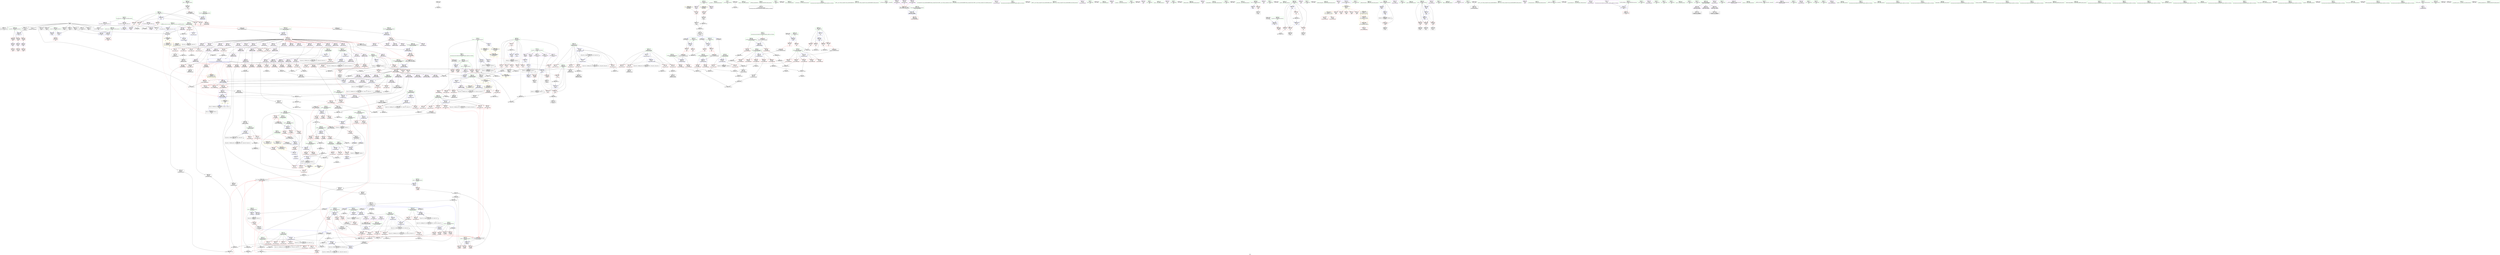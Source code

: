 digraph "SVFG" {
	label="SVFG";

	Node0x565517103290 [shape=record,color=grey,label="{NodeID: 0\nNullPtr}"];
	Node0x565517103290 -> Node0x5655171571d0[style=solid];
	Node0x565517103290 -> Node0x5655171572d0[style=solid];
	Node0x565517103290 -> Node0x5655171573a0[style=solid];
	Node0x565517103290 -> Node0x565517157470[style=solid];
	Node0x565517103290 -> Node0x565517157540[style=solid];
	Node0x565517103290 -> Node0x565517157610[style=solid];
	Node0x565517103290 -> Node0x5655171576e0[style=solid];
	Node0x565517103290 -> Node0x5655171577b0[style=solid];
	Node0x565517103290 -> Node0x565517157880[style=solid];
	Node0x565517103290 -> Node0x565517157950[style=solid];
	Node0x565517103290 -> Node0x56551716fad0[style=solid];
	Node0x565517103290 -> Node0x565517172f00[style=solid];
	Node0x565517103290 -> Node0x565517189a00[style=solid];
	Node0x565517103290 -> Node0x56551718a480[style=solid];
	Node0x565517103290 -> Node0x56551718a600[style=solid];
	Node0x5655171b8f40 [shape=record,color=black,label="{NodeID: 941\nMR_38V_4 = PHI(MR_38V_6, MR_38V_3, )\npts\{224 226 \}\n|{<s0>6|<s1>6|<s2>6|<s3>7|<s4>7}}"];
	Node0x5655171b8f40:s0 -> Node0x5655171634a0[style=dashed,color=blue];
	Node0x5655171b8f40:s1 -> Node0x565517163570[style=dashed,color=blue];
	Node0x5655171b8f40:s2 -> Node0x565517170800[style=dashed,color=blue];
	Node0x5655171b8f40:s3 -> Node0x5655171d48a0[style=dashed,color=blue];
	Node0x5655171b8f40:s4 -> Node0x5655171d4a00[style=dashed,color=blue];
	Node0x565517174280 [shape=record,color=blue,label="{NodeID: 609\n764\<--1006\ni26\<--inc102\n_ZN6solver5solveEv\n}"];
	Node0x565517174280 -> Node0x56551715cb90[style=dashed];
	Node0x565517174280 -> Node0x56551715cc60[style=dashed];
	Node0x565517174280 -> Node0x56551715cd30[style=dashed];
	Node0x565517174280 -> Node0x565517174280[style=dashed];
	Node0x565517174280 -> Node0x5655171c0240[style=dashed];
	Node0x56551715bdc0 [shape=record,color=red,label="{NodeID: 443\n739\<--721\n\<--i\n_ZN6solver5inputEv\n}"];
	Node0x56551715bdc0 -> Node0x565517152b90[style=solid];
	Node0x56551715f3a0 [shape=record,color=purple,label="{NodeID: 277\n846\<--781\nD\<--this1\n_ZN6solver5solveEv\n}"];
	Node0x56551715f3a0 -> Node0x56551716e350[style=solid];
	Node0x565517208ee0 [shape=record,color=black,label="{NodeID: 1218\n504 = PHI()\n}"];
	Node0x565517208ee0 -> Node0x565517188980[style=solid];
	Node0x56551712e2c0 [shape=record,color=green,label="{NodeID: 111\n484\<--485\ns\<--s_field_insensitive\nmain\n}"];
	Node0x56551712e2c0 -> Node0x56551715b4d0[style=solid];
	Node0x56551712e2c0 -> Node0x56551715b5a0[style=solid];
	Node0x56551712e2c0 -> Node0x56551715b670[style=solid];
	Node0x56551712e2c0 -> Node0x56551715b740[style=solid];
	Node0x56551712e2c0 -> Node0x56551715b810[style=solid];
	Node0x56551712e2c0 -> Node0x565517172af0[style=solid];
	Node0x56551718a900 [shape=record,color=grey,label="{NodeID: 886\n239 = cmp(238, 177, )\n}"];
	Node0x5655171715d0 [shape=record,color=blue,label="{NodeID: 554\n265\<--274\ni11\<--\n_Z5sievei\n}"];
	Node0x5655171715d0 -> Node0x5655171b6c40[style=dashed];
	Node0x565517159110 [shape=record,color=red,label="{NodeID: 388\n360\<--359\n\<--tv_usec\n_Z3secv\n}"];
	Node0x565517159110 -> Node0x565517158410[style=solid];
	Node0x565517154350 [shape=record,color=purple,label="{NodeID: 222\n271\<--17\n\<--isn_prime\n_Z5sievei\n}"];
	Node0x565517154350 -> Node0x565517171020[style=solid];
	Node0x56551712ee50 [shape=record,color=green,label="{NodeID: 56\n83\<--84\n__cxa_atexit\<--__cxa_atexit_field_insensitive\n}"];
	Node0x565517185680 [shape=record,color=grey,label="{NodeID: 831\n1110 = Binary(1108, 1109, )\n}"];
	Node0x565517185680 -> Node0x56551718a180[style=solid];
	Node0x56551716e830 [shape=record,color=red,label="{NodeID: 499\n899\<--898\n\<--arrayidx50\n_ZN6solver5solveEv\n}"];
	Node0x56551716e830 -> Node0x565517188500[style=solid];
	Node0x565517162120 [shape=record,color=red,label="{NodeID: 333\n127\<--102\n\<--a.addr\n_Z7inversexx\n}"];
	Node0x565517162120 -> Node0x565517184f00[style=solid];
	Node0x565517157950 [shape=record,color=black,label="{NodeID: 167\n678\<--3\nlpad.val51\<--dummyVal\nmain\n}"];
	Node0x565517129420 [shape=record,color=green,label="{NodeID: 1\n7\<--1\n__dso_handle\<--dummyObj\nGlob }"];
	Node0x565517174350 [shape=record,color=blue,label="{NodeID: 610\n1039\<--1037\nthis.addr\<--this\n_ZN6solver4putsEPKc\n}"];
	Node0x565517174350 -> Node0x56551716eeb0[style=dashed];
	Node0x56551715be90 [shape=record,color=red,label="{NodeID: 444\n745\<--721\n\<--i\n_ZN6solver5inputEv\n}"];
	Node0x56551715be90 -> Node0x565517167830[style=solid];
	Node0x56551715f470 [shape=record,color=purple,label="{NodeID: 278\n877\<--781\nA35\<--this1\n_ZN6solver5solveEv\n}"];
	Node0x565517208fb0 [shape=record,color=black,label="{NodeID: 1219\n518 = PHI()\n}"];
	Node0x565517208fb0 -> Node0x565517188b00[style=solid];
	Node0x56551712e390 [shape=record,color=green,label="{NodeID: 112\n505\<--506\nstrcmp\<--strcmp_field_insensitive\n}"];
	Node0x56551718aa80 [shape=record,color=grey,label="{NodeID: 887\n837 = cmp(836, 307, )\n}"];
	Node0x5655171716a0 [shape=record,color=blue,label="{NodeID: 555\n14\<--330\nprime_n\<--inc19\n_Z5sievei\n}"];
	Node0x5655171716a0 -> Node0x5655171b6740[style=dashed];
	Node0x5655171591e0 [shape=record,color=red,label="{NodeID: 389\n397\<--377\n\<--c.addr\n_Z12print_statusiiddi\n}"];
	Node0x5655171591e0 -> Node0x565517184180[style=solid];
	Node0x565517154420 [shape=record,color=purple,label="{NodeID: 223\n284\<--17\narrayidx\<--isn_prime\n_Z5sievei\n}"];
	Node0x565517154420 -> Node0x565517158ea0[style=solid];
	Node0x565517150a50 [shape=record,color=green,label="{NodeID: 57\n82\<--88\n_ZNSt8ios_base4InitD1Ev\<--_ZNSt8ios_base4InitD1Ev_field_insensitive\n}"];
	Node0x565517150a50 -> Node0x565517157a20[style=solid];
	Node0x565517185800 [shape=record,color=grey,label="{NodeID: 832\n550 = Binary(548, 549, )\n}"];
	Node0x56551716e900 [shape=record,color=red,label="{NodeID: 500\n931\<--930\n\<--arrayidx59\n_ZN6solver5solveEv\n}"];
	Node0x56551716e900 -> Node0x5655171532e0[style=solid];
	Node0x5655171621f0 [shape=record,color=red,label="{NodeID: 334\n109\<--104\n\<--m.addr\n_Z7inversexx\n|{<s0>3}}"];
	Node0x5655171621f0:s0 -> Node0x5655172067c0[style=solid,color=red];
	Node0x565517157a20 [shape=record,color=black,label="{NodeID: 168\n81\<--82\n\<--_ZNSt8ios_base4InitD1Ev\nCan only get source location for instruction, argument, global var or function.}"];
	Node0x565517127910 [shape=record,color=green,label="{NodeID: 2\n8\<--1\n.str\<--dummyObj\nGlob }"];
	Node0x565517174420 [shape=record,color=blue,label="{NodeID: 611\n1041\<--1038\ns.addr\<--s\n_ZN6solver4putsEPKc\n}"];
	Node0x565517174420 -> Node0x56551716ef80[style=dashed];
	Node0x56551715bf60 [shape=record,color=red,label="{NodeID: 445\n735\<--734\n\<--K2\n_ZN6solver5inputEv\n}"];
	Node0x56551715bf60 -> Node0x565517188800[style=solid];
	Node0x56551715f540 [shape=record,color=purple,label="{NodeID: 279\n878\<--781\narrayidx36\<--this1\n_ZN6solver5solveEv\n}"];
	Node0x56551715f540 -> Node0x56551716e4f0[style=solid];
	Node0x565517209080 [shape=record,color=black,label="{NodeID: 1220\n528 = PHI()\n}"];
	Node0x56551712e490 [shape=record,color=green,label="{NodeID: 113\n530\<--531\nexit\<--exit_field_insensitive\n}"];
	Node0x56551718ac00 [shape=record,color=grey,label="{NodeID: 888\n114 = cmp(110, 115, )\n}"];
	Node0x565517171770 [shape=record,color=blue,label="{NodeID: 556\n333\<--328\narrayidx21\<--\n_Z5sievei\n}"];
	Node0x565517171770 -> Node0x5655171b7140[style=dashed];
	Node0x5655171592b0 [shape=record,color=red,label="{NodeID: 390\n404\<--377\n\<--c.addr\n_Z12print_statusiiddi\n}"];
	Node0x5655171592b0 -> Node0x565517186e80[style=solid];
	Node0x5655171544f0 [shape=record,color=purple,label="{NodeID: 224\n302\<--17\narrayidx7\<--isn_prime\n_Z5sievei\n}"];
	Node0x5655171544f0 -> Node0x565517171290[style=solid];
	Node0x565517150ae0 [shape=record,color=green,label="{NodeID: 58\n95\<--96\n_Z7inversexx\<--_Z7inversexx_field_insensitive\n}"];
	Node0x565517185980 [shape=record,color=grey,label="{NodeID: 833\n1006 = Binary(1005, 307, )\n}"];
	Node0x565517185980 -> Node0x565517174280[style=solid];
	Node0x56551716e9d0 [shape=record,color=red,label="{NodeID: 501\n935\<--934\n\<--arrayidx62\n_ZN6solver5solveEv\n}"];
	Node0x56551716e9d0 -> Node0x5655171533b0[style=solid];
	Node0x5655171622c0 [shape=record,color=red,label="{NodeID: 335\n119\<--104\n\<--m.addr\n_Z7inversexx\n}"];
	Node0x5655171622c0 -> Node0x565517184600[style=solid];
	Node0x565517157b20 [shape=record,color=black,label="{NodeID: 169\n97\<--133\n_Z7inversexx_ret\<--\n_Z7inversexx\n|{<s0>4}}"];
	Node0x565517157b20:s0 -> Node0x565517208460[style=solid,color=blue];
	Node0x565517139020 [shape=record,color=green,label="{NodeID: 3\n15\<--1\n\<--dummyObj\nCan only get source location for instruction, argument, global var or function.}"];
	Node0x5655171744f0 [shape=record,color=blue,label="{NodeID: 612\n1054\<--1052\nthis.addr\<--this\n_ZN6solver6printfEPKcz\n}"];
	Node0x5655171744f0 -> Node0x56551716f050[style=dashed];
	Node0x56551715c030 [shape=record,color=red,label="{NodeID: 446\n781\<--752\nthis1\<--this.addr\n_ZN6solver5solveEv\n|{|<s34>42|<s35>43|<s36>44|<s37>50|<s38>52}}"];
	Node0x56551715c030 -> Node0x56551715eab0[style=solid];
	Node0x56551715c030 -> Node0x56551715eb80[style=solid];
	Node0x56551715c030 -> Node0x56551715ec50[style=solid];
	Node0x56551715c030 -> Node0x56551715ed20[style=solid];
	Node0x56551715c030 -> Node0x56551715edf0[style=solid];
	Node0x56551715c030 -> Node0x56551715eec0[style=solid];
	Node0x56551715c030 -> Node0x56551715ef90[style=solid];
	Node0x56551715c030 -> Node0x56551715f060[style=solid];
	Node0x56551715c030 -> Node0x56551715f130[style=solid];
	Node0x56551715c030 -> Node0x56551715f200[style=solid];
	Node0x56551715c030 -> Node0x56551715f2d0[style=solid];
	Node0x56551715c030 -> Node0x56551715f3a0[style=solid];
	Node0x56551715c030 -> Node0x56551715f470[style=solid];
	Node0x56551715c030 -> Node0x56551715f540[style=solid];
	Node0x56551715c030 -> Node0x56551715f610[style=solid];
	Node0x56551715c030 -> Node0x56551715f6e0[style=solid];
	Node0x56551715c030 -> Node0x56551715f7b0[style=solid];
	Node0x56551715c030 -> Node0x56551715f880[style=solid];
	Node0x56551715c030 -> Node0x56551715f950[style=solid];
	Node0x56551715c030 -> Node0x56551715fa20[style=solid];
	Node0x56551715c030 -> Node0x56551715faf0[style=solid];
	Node0x56551715c030 -> Node0x56551715fbc0[style=solid];
	Node0x56551715c030 -> Node0x56551715fc90[style=solid];
	Node0x56551715c030 -> Node0x56551715fd60[style=solid];
	Node0x56551715c030 -> Node0x56551715fe30[style=solid];
	Node0x56551715c030 -> Node0x56551715ff00[style=solid];
	Node0x56551715c030 -> Node0x56551715ffd0[style=solid];
	Node0x56551715c030 -> Node0x5655171600a0[style=solid];
	Node0x56551715c030 -> Node0x565517160170[style=solid];
	Node0x56551715c030 -> Node0x565517160240[style=solid];
	Node0x56551715c030 -> Node0x565517160310[style=solid];
	Node0x56551715c030 -> Node0x5655171603e0[style=solid];
	Node0x56551715c030 -> Node0x5655171604b0[style=solid];
	Node0x56551715c030 -> Node0x565517160580[style=solid];
	Node0x56551715c030:s34 -> Node0x5655172042b0[style=solid,color=red];
	Node0x56551715c030:s35 -> Node0x565517205d30[style=solid,color=red];
	Node0x56551715c030:s36 -> Node0x5655172042b0[style=solid,color=red];
	Node0x56551715c030:s37 -> Node0x5655172042b0[style=solid,color=red];
	Node0x56551715c030:s38 -> Node0x565517205d30[style=solid,color=red];
	Node0x56551715f610 [shape=record,color=purple,label="{NodeID: 280\n885\<--781\nA41\<--this1\n_ZN6solver5solveEv\n}"];
	Node0x565517209150 [shape=record,color=black,label="{NodeID: 1221\n539 = PHI(350, )\n}"];
	Node0x565517209150 -> Node0x565517172610[style=solid];
	Node0x56551712e590 [shape=record,color=green,label="{NodeID: 114\n555\<--556\n_ZNSt7__cxx1112basic_stringIcSt11char_traitsIcESaIcEEC1Ev\<--_ZNSt7__cxx1112basic_stringIcSt11char_traitsIcESaIcEEC1Ev_field_insensitive\n}"];
	Node0x56551718ad80 [shape=record,color=grey,label="{NodeID: 889\n409 = cmp(408, 15, )\n}"];
	Node0x565517171840 [shape=record,color=blue,label="{NodeID: 557\n265\<--338\ni11\<--inc24\n_Z5sievei\n}"];
	Node0x565517171840 -> Node0x5655171b6c40[style=dashed];
	Node0x565517159380 [shape=record,color=red,label="{NodeID: 391\n412\<--377\n\<--c.addr\n_Z12print_statusiiddi\n}"];
	Node0x5655171545c0 [shape=record,color=purple,label="{NodeID: 225\n324\<--17\narrayidx16\<--isn_prime\n_Z5sievei\n}"];
	Node0x5655171545c0 -> Node0x565517158f70[style=solid];
	Node0x5655171d48a0 [shape=record,color=yellow,style=double,label="{NodeID: 1166\n48V_2 = CSCHI(MR_48V_1)\npts\{224 \}\nCS[]}"];
	Node0x5655171d48a0 -> Node0x565517163b20[style=dashed];
	Node0x565517150b70 [shape=record,color=green,label="{NodeID: 59\n100\<--101\nretval\<--retval_field_insensitive\n_Z7inversexx\n}"];
	Node0x565517150b70 -> Node0x565517161de0[style=solid];
	Node0x565517150b70 -> Node0x56551716fe40[style=solid];
	Node0x565517150b70 -> Node0x56551716ff10[style=solid];
	Node0x565517185b00 [shape=record,color=grey,label="{NodeID: 834\n659 = Binary(658, 307, )\n}"];
	Node0x565517185b00 -> Node0x565517172d60[style=solid];
	Node0x56551716eaa0 [shape=record,color=red,label="{NodeID: 502\n947\<--946\n\<--K68\n_ZN6solver5solveEv\n}"];
	Node0x56551716eaa0 -> Node0x565517189400[style=solid];
	Node0x565517162390 [shape=record,color=red,label="{NodeID: 336\n120\<--104\n\<--m.addr\n_Z7inversexx\n}"];
	Node0x565517162390 -> Node0x565517186580[style=solid];
	Node0x565517157bf0 [shape=record,color=black,label="{NodeID: 170\n135\<--150\n_Z3modxx_ret\<--rem1\n_Z3modxx\n|{<s0>3|<s1>5|<s2>8|<s3>47|<s4>48|<s5>49}}"];
	Node0x565517157bf0:s0 -> Node0x565517207e20[style=solid,color=blue];
	Node0x565517157bf0:s1 -> Node0x5655172085d0[style=solid,color=blue];
	Node0x565517157bf0:s2 -> Node0x565517208990[style=solid,color=blue];
	Node0x565517157bf0:s3 -> Node0x565517209dd0[style=solid,color=blue];
	Node0x565517157bf0:s4 -> Node0x565517209f10[style=solid,color=blue];
	Node0x565517157bf0:s5 -> Node0x565517208710[style=solid,color=blue];
	Node0x565517127f20 [shape=record,color=green,label="{NodeID: 4\n21\<--1\n_ZZ12print_statusiiddiE1L\<--dummyObj\nGlob }"];
	Node0x5655171745c0 [shape=record,color=blue,label="{NodeID: 613\n1056\<--1053\nformat.addr\<--format\n_ZN6solver6printfEPKcz\n}"];
	Node0x5655171745c0 -> Node0x56551716f120[style=dashed];
	Node0x56551715c100 [shape=record,color=red,label="{NodeID: 447\n816\<--754\n\<--X\n_ZN6solver5solveEv\n}"];
	Node0x56551715c100 -> Node0x56551718b080[style=solid];
	Node0x56551715f6e0 [shape=record,color=purple,label="{NodeID: 281\n886\<--781\narrayidx42\<--this1\n_ZN6solver5solveEv\n}"];
	Node0x56551715f6e0 -> Node0x56551716e5c0[style=solid];
	Node0x565517209350 [shape=record,color=black,label="{NodeID: 1222\n542 = PHI(350, )\n}"];
	Node0x565517209350 -> Node0x5655171726e0[style=solid];
	Node0x565517154b20 [shape=record,color=green,label="{NodeID: 115\n558\<--559\n_ZSt7getlineIcSt11char_traitsIcESaIcEERSt13basic_istreamIT_T0_ES7_RNSt7__cxx1112basic_stringIS4_S5_T1_EE\<--_ZSt7getlineIcSt11char_traitsIcESaIcEERSt13basic_istreamIT_T0_ES7_RNSt7__cxx1112basic_stringIS4_S5_T1_EE_field_insensitive\n}"];
	Node0x56551718af00 [shape=record,color=grey,label="{NodeID: 890\n401 = cmp(400, 15, )\n}"];
	Node0x565517171910 [shape=record,color=blue,label="{NodeID: 558\n377\<--372\nc.addr\<--c\n_Z12print_statusiiddi\n}"];
	Node0x565517171910 -> Node0x5655171591e0[style=dashed];
	Node0x565517171910 -> Node0x5655171592b0[style=dashed];
	Node0x565517171910 -> Node0x565517159380[style=dashed];
	Node0x565517171910 -> Node0x565517159450[style=dashed];
	Node0x565517171910 -> Node0x565517159520[style=dashed];
	Node0x565517159450 [shape=record,color=red,label="{NodeID: 392\n422\<--377\n\<--c.addr\n_Z12print_statusiiddi\n}"];
	Node0x565517154690 [shape=record,color=purple,label="{NodeID: 226\n414\<--24\n\<--.str.1\n_Z12print_statusiiddi\n}"];
	Node0x5655171d4a00 [shape=record,color=yellow,style=double,label="{NodeID: 1167\n50V_2 = CSCHI(MR_50V_1)\npts\{226 \}\nCS[]}"];
	Node0x565517150c00 [shape=record,color=green,label="{NodeID: 60\n102\<--103\na.addr\<--a.addr_field_insensitive\n_Z7inversexx\n}"];
	Node0x565517150c00 -> Node0x565517161eb0[style=solid];
	Node0x565517150c00 -> Node0x565517161f80[style=solid];
	Node0x565517150c00 -> Node0x565517162050[style=solid];
	Node0x565517150c00 -> Node0x565517162120[style=solid];
	Node0x565517150c00 -> Node0x56551716fbd0[style=solid];
	Node0x565517150c00 -> Node0x56551716fd70[style=solid];
	Node0x5655171ac8c0 [shape=record,color=yellow,style=double,label="{NodeID: 1001\n38V_1 = ENCHI(MR_38V_0)\npts\{224 226 \}\nFun[_Z5exgcdxxRxS_]|{|<s1>6}}"];
	Node0x5655171ac8c0 -> Node0x5655171704c0[style=dashed];
	Node0x5655171ac8c0:s1 -> Node0x5655171ac8c0[style=dashed,color=red];
	Node0x565517185c80 [shape=record,color=grey,label="{NodeID: 835\n856 = Binary(855, 307, )\n}"];
	Node0x565517185c80 -> Node0x5655171738c0[style=solid];
	Node0x56551716eb70 [shape=record,color=red,label="{NodeID: 503\n954\<--953\n\<--arrayidx73\n_ZN6solver5solveEv\n}"];
	Node0x56551716eb70 -> Node0x565517153550[style=solid];
	Node0x565517162460 [shape=record,color=red,label="{NodeID: 337\n129\<--104\n\<--m.addr\n_Z7inversexx\n|{<s0>5}}"];
	Node0x565517162460:s0 -> Node0x5655172067c0[style=solid,color=red];
	Node0x565517157cc0 [shape=record,color=black,label="{NodeID: 171\n154\<--207\n_Z5exgcdxxRxS__ret\<--\n_Z5exgcdxxRxS_\n|{<s0>6|<s1>7}}"];
	Node0x565517157cc0:s0 -> Node0x5655172080e0[style=solid,color=blue];
	Node0x565517157cc0:s1 -> Node0x565517208850[style=solid,color=blue];
	Node0x565517127fb0 [shape=record,color=green,label="{NodeID: 5\n22\<--1\n\<--dummyObj\nCan only get source location for instruction, argument, global var or function.}"];
	Node0x565517174690 [shape=record,color=blue,label="{NodeID: 614\n1069\<--1068\nout_p2\<--arraydecay\n_ZN6solver6printfEPKcz\n}"];
	Node0x565517174690 -> Node0x56551716f2c0[style=dashed];
	Node0x565517174690 -> Node0x56551716f390[style=dashed];
	Node0x565517174690 -> Node0x56551716f460[style=dashed];
	Node0x565517174690 -> Node0x565517174760[style=dashed];
	Node0x56551715c1d0 [shape=record,color=red,label="{NodeID: 448\n806\<--756\n\<--i\n_ZN6solver5solveEv\n}"];
	Node0x56551715c1d0 -> Node0x56551718b200[style=solid];
	Node0x56551715f7b0 [shape=record,color=purple,label="{NodeID: 282\n888\<--781\nA43\<--this1\n_ZN6solver5solveEv\n}"];
	Node0x565517209490 [shape=record,color=black,label="{NodeID: 1223\n552 = PHI()\n}"];
	Node0x565517154c20 [shape=record,color=green,label="{NodeID: 116\n561\<--562\n_ZNKSt7__cxx1112basic_stringIcSt11char_traitsIcESaIcEE5c_strEv\<--_ZNKSt7__cxx1112basic_stringIcSt11char_traitsIcESaIcEE5c_strEv_field_insensitive\n}"];
	Node0x56551718b080 [shape=record,color=grey,label="{NodeID: 891\n817 = cmp(815, 816, )\n}"];
	Node0x5655171719e0 [shape=record,color=blue,label="{NodeID: 559\n379\<--373\nC.addr\<--C\n_Z12print_statusiiddi\n}"];
	Node0x5655171719e0 -> Node0x5655171595f0[style=dashed];
	Node0x5655171719e0 -> Node0x5655171596c0[style=dashed];
	Node0x5655171719e0 -> Node0x565517159790[style=dashed];
	Node0x5655171719e0 -> Node0x565517159860[style=dashed];
	Node0x5655171719e0 -> Node0x565517159930[style=dashed];
	Node0x565517159520 [shape=record,color=red,label="{NodeID: 393\n433\<--377\n\<--c.addr\n_Z12print_statusiiddi\n}"];
	Node0x565517159520 -> Node0x565517187300[style=solid];
	Node0x565517154760 [shape=record,color=purple,label="{NodeID: 227\n444\<--26\n\<--.str.2\n_Z12print_statusiiddi\n}"];
	Node0x5655171d4ae0 [shape=record,color=yellow,style=double,label="{NodeID: 1168\n68V_2 = CSCHI(MR_68V_1)\npts\{16 130000 200000 \}\nCS[]|{<s0>19}}"];
	Node0x5655171d4ae0:s0 -> Node0x5655171d50c0[style=dashed,color=blue];
	Node0x565517150cd0 [shape=record,color=green,label="{NodeID: 61\n104\<--105\nm.addr\<--m.addr_field_insensitive\n_Z7inversexx\n}"];
	Node0x565517150cd0 -> Node0x5655171621f0[style=solid];
	Node0x565517150cd0 -> Node0x5655171622c0[style=solid];
	Node0x565517150cd0 -> Node0x565517162390[style=solid];
	Node0x565517150cd0 -> Node0x565517162460[style=solid];
	Node0x565517150cd0 -> Node0x56551716fca0[style=solid];
	Node0x5655171ac9a0 [shape=record,color=yellow,style=double,label="{NodeID: 1002\n72V_1 = ENCHI(MR_72V_0)\npts\{3520001 \}\nFun[_Z3secv]}"];
	Node0x5655171ac9a0 -> Node0x565517159110[style=dashed];
	Node0x565517185e00 [shape=record,color=grey,label="{NodeID: 836\n150 = Binary(148, 149, )\n}"];
	Node0x565517185e00 -> Node0x565517157bf0[style=solid];
	Node0x56551716ec40 [shape=record,color=red,label="{NodeID: 504\n967\<--966\n\<--arrayidx81\n_ZN6solver5solveEv\n}"];
	Node0x56551716ec40 -> Node0x5655171536f0[style=solid];
	Node0x565517162530 [shape=record,color=red,label="{NodeID: 338\n144\<--138\n\<--a.addr\n_Z3modxx\n}"];
	Node0x565517162530 -> Node0x565517184a80[style=solid];
	Node0x565517157d90 [shape=record,color=black,label="{NodeID: 172\n211\<--253\n_Z10congruencexxx_ret\<--\n_Z10congruencexxx\n|{<s0>46}}"];
	Node0x565517157d90:s0 -> Node0x565517209ba0[style=solid,color=blue];
	Node0x565517128eb0 [shape=record,color=green,label="{NodeID: 6\n23\<--1\nstderr\<--dummyObj\nGlob }"];
	Node0x5655171bad40 [shape=record,color=black,label="{NodeID: 947\nMR_4V_4 = PHI(MR_4V_6, MR_4V_1, )\npts\{599 \}\n|{<s0>29}}"];
	Node0x5655171bad40:s0 -> Node0x565517172f00[style=dashed,color=red];
	Node0x565517174760 [shape=record,color=blue,label="{NodeID: 615\n1094\<--1097\nout_p10\<--add.ptr\n_ZN6solver6printfEPKcz\n|{|<s1>43|<s2>52|<s3>53}}"];
	Node0x565517174760 -> Node0x56551716f530[style=dashed];
	Node0x565517174760:s1 -> Node0x5655171be440[style=dashed,color=blue];
	Node0x565517174760:s2 -> Node0x5655171be440[style=dashed,color=blue];
	Node0x565517174760:s3 -> Node0x5655171d5750[style=dashed,color=blue];
	Node0x56551715c2a0 [shape=record,color=red,label="{NodeID: 449\n812\<--756\n\<--i\n_ZN6solver5solveEv\n}"];
	Node0x56551715c2a0 -> Node0x565517152d30[style=solid];
	Node0x56551715f880 [shape=record,color=purple,label="{NodeID: 283\n889\<--781\narrayidx44\<--this1\n_ZN6solver5solveEv\n}"];
	Node0x56551715f880 -> Node0x56551716e690[style=solid];
	Node0x565517209560 [shape=record,color=black,label="{NodeID: 1224\n557 = PHI()\n}"];
	Node0x565517154d20 [shape=record,color=green,label="{NodeID: 117\n564\<--565\natoi\<--atoi_field_insensitive\n}"];
	Node0x56551718b200 [shape=record,color=grey,label="{NodeID: 892\n809 = cmp(806, 808, )\n}"];
	Node0x565517171ab0 [shape=record,color=blue,label="{NodeID: 560\n381\<--374\nt0.addr\<--t0\n_Z12print_statusiiddi\n}"];
	Node0x565517171ab0 -> Node0x565517159a00[style=dashed];
	Node0x565517171ab0 -> Node0x565517159ad0[style=dashed];
	Node0x5655171595f0 [shape=record,color=red,label="{NodeID: 394\n394\<--379\n\<--C.addr\n_Z12print_statusiiddi\n}"];
	Node0x5655171595f0 -> Node0x565517189700[style=solid];
	Node0x565517154830 [shape=record,color=purple,label="{NodeID: 228\n503\<--28\n\<--.str.3\nmain\n}"];
	Node0x5655171d4ca0 [shape=record,color=yellow,style=double,label="{NodeID: 1169\n4V_5 = CSCHI(MR_4V_4)\npts\{599 \}\nCS[]|{<s0>32|<s1>33}}"];
	Node0x5655171d4ca0:s0 -> Node0x565516b66520[style=dashed,color=red];
	Node0x5655171d4ca0:s1 -> Node0x5655171cbd20[style=dashed,color=red];
	Node0x565517150da0 [shape=record,color=green,label="{NodeID: 62\n111\<--112\n_Z3modxx\<--_Z3modxx_field_insensitive\n}"];
	Node0x5655171acab0 [shape=record,color=yellow,style=double,label="{NodeID: 1003\n70V_1 = ENCHI(MR_70V_0)\npts\{3520000 \}\nFun[_Z3secv]}"];
	Node0x5655171acab0 -> Node0x565517159040[style=dashed];
	Node0x565517185f80 [shape=record,color=grey,label="{NodeID: 837\n851 = Binary(850, 852, )\n}"];
	Node0x565517185f80 -> Node0x5655171737f0[style=solid];
	Node0x56551716ed10 [shape=record,color=red,label="{NodeID: 505\n979\<--978\n\<--K90\n_ZN6solver5solveEv\n}"];
	Node0x56551716ed10 -> Node0x5655171537c0[style=solid];
	Node0x565517162600 [shape=record,color=red,label="{NodeID: 339\n145\<--140\n\<--m.addr\n_Z3modxx\n}"];
	Node0x565517162600 -> Node0x565517184a80[style=solid];
	Node0x565517157e60 [shape=record,color=black,label="{NodeID: 173\n283\<--282\nidxprom\<--\n_Z5sievei\n}"];
	Node0x565517128f40 [shape=record,color=green,label="{NodeID: 7\n24\<--1\n.str.1\<--dummyObj\nGlob }"];
	Node0x56551715c370 [shape=record,color=red,label="{NodeID: 450\n820\<--756\n\<--i\n_ZN6solver5solveEv\n}"];
	Node0x56551715c370 -> Node0x565517187000[style=solid];
	Node0x56551715f950 [shape=record,color=purple,label="{NodeID: 284\n894\<--781\nA47\<--this1\n_ZN6solver5solveEv\n}"];
	Node0x565517209630 [shape=record,color=black,label="{NodeID: 1225\n560 = PHI()\n}"];
	Node0x565517154e20 [shape=record,color=green,label="{NodeID: 118\n598\<--599\ncall34\<--call34_field_insensitive\nmain\n}"];
	Node0x565517154e20 -> Node0x565517158c30[style=solid];
	Node0x56551718b380 [shape=record,color=grey,label="{NodeID: 893\n296 = cmp(294, 295, )\n}"];
	Node0x565517171b80 [shape=record,color=blue,label="{NodeID: 561\n383\<--375\nt1.addr\<--t1\n_Z12print_statusiiddi\n}"];
	Node0x565517171b80 -> Node0x565517159ba0[style=dashed];
	Node0x565517171b80 -> Node0x565517159c70[style=dashed];
	Node0x5655171596c0 [shape=record,color=red,label="{NodeID: 395\n398\<--379\n\<--C.addr\n_Z12print_statusiiddi\n}"];
	Node0x5655171596c0 -> Node0x565517184300[style=solid];
	Node0x565517154900 [shape=record,color=purple,label="{NodeID: 229\n517\<--30\n\<--.str.4\nmain\n}"];
	Node0x565517150ea0 [shape=record,color=green,label="{NodeID: 63\n138\<--139\na.addr\<--a.addr_field_insensitive\n_Z3modxx\n}"];
	Node0x565517150ea0 -> Node0x565517162530[style=solid];
	Node0x565517150ea0 -> Node0x56551716ffe0[style=solid];
	Node0x565517186100 [shape=record,color=grey,label="{NodeID: 838\n640 = Binary(639, 307, )\n}"];
	Node0x56551716ede0 [shape=record,color=red,label="{NodeID: 506\n982\<--981\n\<--arrayidx92\n_ZN6solver5solveEv\n}"];
	Node0x56551716ede0 -> Node0x565517153890[style=solid];
	Node0x5655171626d0 [shape=record,color=red,label="{NodeID: 340\n147\<--140\n\<--m.addr\n_Z3modxx\n}"];
	Node0x5655171626d0 -> Node0x565517186280[style=solid];
	Node0x565517157f30 [shape=record,color=black,label="{NodeID: 174\n286\<--285\ntobool\<--\n_Z5sievei\n}"];
	Node0x56551711d8a0 [shape=record,color=green,label="{NodeID: 8\n26\<--1\n.str.2\<--dummyObj\nGlob }"];
	Node0x56551715c440 [shape=record,color=red,label="{NodeID: 451\n831\<--756\n\<--i\n_ZN6solver5solveEv\n}"];
	Node0x56551715c440 -> Node0x565517186880[style=solid];
	Node0x56551715fa20 [shape=record,color=purple,label="{NodeID: 285\n895\<--781\narrayidx48\<--this1\n_ZN6solver5solveEv\n}"];
	Node0x56551715fa20 -> Node0x56551716e760[style=solid];
	Node0x565517209700 [shape=record,color=black,label="{NodeID: 1226\n563 = PHI()\n}"];
	Node0x565517209700 -> Node0x5655171727b0[style=solid];
	Node0x565517154ef0 [shape=record,color=green,label="{NodeID: 119\n601\<--602\n_Znwm\<--_Znwm_field_insensitive\n}"];
	Node0x56551718b500 [shape=record,color=grey,label="{NodeID: 894\n907 = cmp(906, 177, )\n}"];
	Node0x56551718b500 -> Node0x565516d69bc0[style=solid];
	Node0x565517171c50 [shape=record,color=blue,label="{NodeID: 562\n385\<--376\nnth.addr\<--nth\n_Z12print_statusiiddi\n}"];
	Node0x565517171c50 -> Node0x565517159d40[style=dashed];
	Node0x565517171c50 -> Node0x565517159e10[style=dashed];
	Node0x565517159790 [shape=record,color=red,label="{NodeID: 396\n413\<--379\n\<--C.addr\n_Z12print_statusiiddi\n}"];
	Node0x5655171549d0 [shape=record,color=purple,label="{NodeID: 230\n527\<--32\n\<--.str.5\nmain\n}"];
	Node0x565517150f70 [shape=record,color=green,label="{NodeID: 64\n140\<--141\nm.addr\<--m.addr_field_insensitive\n_Z3modxx\n}"];
	Node0x565517150f70 -> Node0x565517162600[style=solid];
	Node0x565517150f70 -> Node0x5655171626d0[style=solid];
	Node0x565517150f70 -> Node0x5655171627a0[style=solid];
	Node0x565517150f70 -> Node0x5655171700b0[style=solid];
	Node0x565517186280 [shape=record,color=grey,label="{NodeID: 839\n148 = Binary(146, 147, )\n}"];
	Node0x565517186280 -> Node0x565517185e00[style=solid];
	Node0x56551716eeb0 [shape=record,color=red,label="{NodeID: 507\n1045\<--1039\nthis1\<--this.addr\n_ZN6solver4putsEPKc\n|{<s0>53}}"];
	Node0x56551716eeb0:s0 -> Node0x565517205d30[style=solid,color=red];
	Node0x5655171627a0 [shape=record,color=red,label="{NodeID: 341\n149\<--140\n\<--m.addr\n_Z3modxx\n}"];
	Node0x5655171627a0 -> Node0x565517185e00[style=solid];
	Node0x565517158000 [shape=record,color=black,label="{NodeID: 175\n301\<--300\nidxprom6\<--mul5\n_Z5sievei\n}"];
	Node0x56551711d960 [shape=record,color=green,label="{NodeID: 9\n28\<--1\n.str.3\<--dummyObj\nGlob }"];
	Node0x56551715c510 [shape=record,color=red,label="{NodeID: 452\n850\<--758\n\<--lim\n_ZN6solver5solveEv\n}"];
	Node0x56551715c510 -> Node0x565517185f80[style=solid];
	Node0x56551715faf0 [shape=record,color=purple,label="{NodeID: 286\n897\<--781\nA49\<--this1\n_ZN6solver5solveEv\n}"];
	Node0x565517209800 [shape=record,color=black,label="{NodeID: 1227\n575 = PHI()\n}"];
	Node0x565517154ff0 [shape=record,color=green,label="{NodeID: 120\n605\<--606\n_ZN6solverC2Ev\<--_ZN6solverC2Ev_field_insensitive\n}"];
	Node0x56551718b680 [shape=record,color=grey,label="{NodeID: 895\n904 = cmp(903, 177, )\n}"];
	Node0x565517171d20 [shape=record,color=blue,label="{NodeID: 563\n387\<--419\nt\<--call7\n_Z12print_statusiiddi\n}"];
	Node0x565517171d20 -> Node0x565517159ee0[style=dashed];
	Node0x565517171d20 -> Node0x565517159fb0[style=dashed];
	Node0x565517171d20 -> Node0x5655171b8040[style=dashed];
	Node0x565517159860 [shape=record,color=red,label="{NodeID: 397\n423\<--379\n\<--C.addr\n_Z12print_statusiiddi\n}"];
	Node0x56551715cdf0 [shape=record,color=purple,label="{NodeID: 231\n551\<--34\n\<--.str.6\nmain\n}"];
	Node0x5655171d50c0 [shape=record,color=yellow,style=double,label="{NodeID: 1172\n118V_3 = CSCHI(MR_118V_1)\npts\{16 130000 \}\nCS[]|{<s0>33|<s1>33}}"];
	Node0x5655171d50c0:s0 -> Node0x5655171cbc40[style=dashed,color=red];
	Node0x5655171d50c0:s1 -> Node0x5655171cca40[style=dashed,color=red];
	Node0x565517151040 [shape=record,color=green,label="{NodeID: 65\n152\<--153\n_Z5exgcdxxRxS_\<--_Z5exgcdxxRxS__field_insensitive\n}"];
	Node0x565517186400 [shape=record,color=grey,label="{NodeID: 840\n238 = Binary(236, 237, )\n}"];
	Node0x565517186400 -> Node0x56551718a900[style=solid];
	Node0x56551716ef80 [shape=record,color=red,label="{NodeID: 508\n1046\<--1041\n\<--s.addr\n_ZN6solver4putsEPKc\n|{<s0>53}}"];
	Node0x56551716ef80:s0 -> Node0x5655172061d0[style=solid,color=red];
	Node0x565517162870 [shape=record,color=red,label="{NodeID: 342\n207\<--159\n\<--retval\n_Z5exgcdxxRxS_\n}"];
	Node0x565517162870 -> Node0x565517157cc0[style=solid];
	Node0x5655171580d0 [shape=record,color=black,label="{NodeID: 176\n323\<--322\nidxprom15\<--\n_Z5sievei\n}"];
	Node0x565517127be0 [shape=record,color=green,label="{NodeID: 10\n30\<--1\n.str.4\<--dummyObj\nGlob }"];
	Node0x56551715c5e0 [shape=record,color=red,label="{NodeID: 453\n873\<--758\n\<--lim\n_ZN6solver5solveEv\n}"];
	Node0x56551715c5e0 -> Node0x56551718b980[style=solid];
	Node0x56551715fbc0 [shape=record,color=purple,label="{NodeID: 287\n898\<--781\narrayidx50\<--this1\n_ZN6solver5solveEv\n}"];
	Node0x56551715fbc0 -> Node0x56551716e830[style=solid];
	Node0x5655172098d0 [shape=record,color=black,label="{NodeID: 1228\n665 = PHI()\n}"];
	Node0x5655171550f0 [shape=record,color=green,label="{NodeID: 121\n617\<--618\n__assert_fail\<--__assert_fail_field_insensitive\n}"];
	Node0x56551718b800 [shape=record,color=grey,label="{NodeID: 896\n882 = cmp(880, 881, )\n}"];
	Node0x565517171df0 [shape=record,color=blue,label="{NodeID: 564\n458\<--15\nretval\<--\nmain\n}"];
	Node0x565517159930 [shape=record,color=red,label="{NodeID: 398\n440\<--379\n\<--C.addr\n_Z12print_statusiiddi\n}"];
	Node0x565517159930 -> Node0x565517158680[style=solid];
	Node0x56551715ce80 [shape=record,color=purple,label="{NodeID: 232\n574\<--37\n\<--.str.7\nmain\n}"];
	Node0x565517151140 [shape=record,color=green,label="{NodeID: 66\n159\<--160\nretval\<--retval_field_insensitive\n_Z5exgcdxxRxS_\n}"];
	Node0x565517151140 -> Node0x565517162870[style=solid];
	Node0x565517151140 -> Node0x565517170660[style=solid];
	Node0x565517151140 -> Node0x5655171708d0[style=solid];
	Node0x5655171ace60 [shape=record,color=yellow,style=double,label="{NodeID: 1007\n66V_1 = ENCHI(MR_66V_0)\npts\{200000 \}\nFun[main]|{<s0>19}}"];
	Node0x5655171ace60:s0 -> Node0x5655171cda90[style=dashed,color=red];
	Node0x565517186580 [shape=record,color=grey,label="{NodeID: 841\n122 = Binary(120, 121, )\n|{<s0>4}}"];
	Node0x565517186580:s0 -> Node0x565517205970[style=solid,color=red];
	Node0x56551716f050 [shape=record,color=red,label="{NodeID: 509\n1062\<--1054\nthis1\<--this.addr\n_ZN6solver6printfEPKcz\n}"];
	Node0x56551716f050 -> Node0x5655171608c0[style=solid];
	Node0x56551716f050 -> Node0x565517160990[style=solid];
	Node0x56551716f050 -> Node0x565517160a60[style=solid];
	Node0x56551716f050 -> Node0x565517160b30[style=solid];
	Node0x56551716f050 -> Node0x565517160c00[style=solid];
	Node0x56551716f050 -> Node0x565517160cd0[style=solid];
	Node0x56551716f050 -> Node0x565517160da0[style=solid];
	Node0x56551716f050 -> Node0x565517160e70[style=solid];
	Node0x56551716f050 -> Node0x565517160f40[style=solid];
	Node0x56551716f050 -> Node0x565517161010[style=solid];
	Node0x56551716f050 -> Node0x5655171610e0[style=solid];
	Node0x56551716f050 -> Node0x5655171611b0[style=solid];
	Node0x565517162940 [shape=record,color=red,label="{NodeID: 343\n183\<--161\n\<--a.addr\n_Z5exgcdxxRxS_\n}"];
	Node0x565517162940 -> Node0x565517170660[style=solid];
	Node0x5655171581a0 [shape=record,color=black,label="{NodeID: 177\n326\<--325\ntobool17\<--\n_Z5sievei\n}"];
	Node0x565517127c70 [shape=record,color=green,label="{NodeID: 11\n32\<--1\n.str.5\<--dummyObj\nGlob }"];
	Node0x56551715c6b0 [shape=record,color=red,label="{NodeID: 454\n845\<--760\n\<--i19\n_ZN6solver5solveEv\n}"];
	Node0x56551715c6b0 -> Node0x56551718a780[style=solid];
	Node0x56551715fc90 [shape=record,color=purple,label="{NodeID: 288\n929\<--781\nA58\<--this1\n_ZN6solver5solveEv\n}"];
	Node0x5655172099a0 [shape=record,color=black,label="{NodeID: 1229\n728 = PHI()\n}"];
	Node0x5655171551f0 [shape=record,color=green,label="{NodeID: 122\n626\<--627\n_ZdlPv\<--_ZdlPv_field_insensitive\n}"];
	Node0x56551718b980 [shape=record,color=grey,label="{NodeID: 897\n874 = cmp(872, 873, )\n}"];
	Node0x565517171ec0 [shape=record,color=blue,label="{NodeID: 565\n460\<--456\nargc.addr\<--argc\nmain\n}"];
	Node0x565517171ec0 -> Node0x56551715a150[style=dashed];
	Node0x565517159a00 [shape=record,color=red,label="{NodeID: 399\n425\<--381\n\<--t0.addr\n_Z12print_statusiiddi\n}"];
	Node0x565517159a00 -> Node0x565517184900[style=solid];
	Node0x56551715cf50 [shape=record,color=purple,label="{NodeID: 233\n612\<--39\n\<--.str.8\nmain\n}"];
	Node0x565517151210 [shape=record,color=green,label="{NodeID: 67\n161\<--162\na.addr\<--a.addr_field_insensitive\n_Z5exgcdxxRxS_\n}"];
	Node0x565517151210 -> Node0x565517162940[style=solid];
	Node0x565517151210 -> Node0x565517162a10[style=solid];
	Node0x565517151210 -> Node0x565517162ae0[style=solid];
	Node0x565517151210 -> Node0x565517170180[style=solid];
	Node0x5655171acf40 [shape=record,color=yellow,style=double,label="{NodeID: 1008\n118V_1 = ENCHI(MR_118V_0)\npts\{16 130000 \}\nFun[main]|{<s0>19}}"];
	Node0x5655171acf40:s0 -> Node0x5655171cda90[style=dashed,color=red];
	Node0x565517186700 [shape=record,color=grey,label="{NodeID: 842\n443 = Binary(429, 442, )\n}"];
	Node0x56551716f120 [shape=record,color=red,label="{NodeID: 510\n1089\<--1056\n\<--format.addr\n_ZN6solver6printfEPKcz\n}"];
	Node0x565517162a10 [shape=record,color=red,label="{NodeID: 344\n187\<--161\n\<--a.addr\n_Z5exgcdxxRxS_\n}"];
	Node0x565517162a10 -> Node0x565517187180[style=solid];
	Node0x565517158270 [shape=record,color=black,label="{NodeID: 178\n332\<--329\nidxprom20\<--\n_Z5sievei\n}"];
	Node0x565517127d30 [shape=record,color=green,label="{NodeID: 12\n34\<--1\n.str.6\<--dummyObj\nGlob }"];
	Node0x56551715c780 [shape=record,color=red,label="{NodeID: 455\n855\<--760\n\<--i19\n_ZN6solver5solveEv\n}"];
	Node0x56551715c780 -> Node0x565517185c80[style=solid];
	Node0x56551715fd60 [shape=record,color=purple,label="{NodeID: 289\n930\<--781\narrayidx59\<--this1\n_ZN6solver5solveEv\n}"];
	Node0x56551715fd60 -> Node0x56551716e900[style=solid];
	Node0x565517209aa0 [shape=record,color=black,label="{NodeID: 1230\n743 = PHI()\n}"];
	Node0x5655171552f0 [shape=record,color=green,label="{NodeID: 123\n632\<--633\n_ZN6solver5inputEv\<--_ZN6solver5inputEv_field_insensitive\n}"];
	Node0x565517171f90 [shape=record,color=blue,label="{NodeID: 566\n462\<--457\nargv.addr\<--argv\nmain\n}"];
	Node0x565517171f90 -> Node0x56551715a220[style=dashed];
	Node0x565517171f90 -> Node0x56551715a2f0[style=dashed];
	Node0x565517171f90 -> Node0x56551715a3c0[style=dashed];
	Node0x565517159ad0 [shape=record,color=red,label="{NodeID: 400\n428\<--381\n\<--t0.addr\n_Z12print_statusiiddi\n}"];
	Node0x565517159ad0 -> Node0x565517187a80[style=solid];
	Node0x56551715d020 [shape=record,color=purple,label="{NodeID: 234\n613\<--41\n\<--.str.9\nmain\n}"];
	Node0x5655171512e0 [shape=record,color=green,label="{NodeID: 68\n163\<--164\nb.addr\<--b.addr_field_insensitive\n_Z5exgcdxxRxS_\n}"];
	Node0x5655171512e0 -> Node0x565517162bb0[style=solid];
	Node0x5655171512e0 -> Node0x565517162c80[style=solid];
	Node0x5655171512e0 -> Node0x565517162d50[style=solid];
	Node0x5655171512e0 -> Node0x565517162e20[style=solid];
	Node0x5655171512e0 -> Node0x565517170250[style=solid];
	Node0x5655171ad050 [shape=record,color=yellow,style=double,label="{NodeID: 1009\n2V_1 = ENCHI(MR_2V_0)\npts\{1 \}\nFun[main]|{|<s5>27|<s6>33}}"];
	Node0x5655171ad050 -> Node0x565517161900[style=dashed];
	Node0x5655171ad050 -> Node0x5655171619d0[style=dashed];
	Node0x5655171ad050 -> Node0x565517161aa0[style=dashed];
	Node0x5655171ad050 -> Node0x565517161b70[style=dashed];
	Node0x5655171ad050 -> Node0x565517161d10[style=dashed];
	Node0x5655171ad050:s5 -> Node0x5655171ccb20[style=dashed,color=red];
	Node0x5655171ad050:s6 -> Node0x5655171cbb30[style=dashed,color=red];
	Node0x565517186880 [shape=record,color=grey,label="{NodeID: 843\n832 = Binary(831, 307, )\n}"];
	Node0x565517186880 -> Node0x565517173580[style=solid];
	Node0x56551716f1f0 [shape=record,color=red,label="{NodeID: 511\n1064\<--1063\n\<--out_p\n_ZN6solver6printfEPKcz\n}"];
	Node0x56551716f1f0 -> Node0x565517189a00[style=solid];
	Node0x565517162ae0 [shape=record,color=red,label="{NodeID: 345\n194\<--161\n\<--a.addr\n_Z5exgcdxxRxS_\n}"];
	Node0x565517162ae0 -> Node0x565517184480[style=solid];
	Node0x565517158340 [shape=record,color=black,label="{NodeID: 179\n358\<--357\nconv\<--\n_Z3secv\n}"];
	Node0x565517158340 -> Node0x565517183bc0[style=solid];
	Node0x565517138200 [shape=record,color=green,label="{NodeID: 13\n36\<--1\n_ZSt3cin\<--dummyObj\nGlob }"];
	Node0x56551715c850 [shape=record,color=red,label="{NodeID: 456\n991\<--762\n\<--ans\n_ZN6solver5solveEv\n}"];
	Node0x56551715c850 -> Node0x56551718a000[style=solid];
	Node0x56551715fe30 [shape=record,color=purple,label="{NodeID: 290\n933\<--781\nA61\<--this1\n_ZN6solver5solveEv\n}"];
	Node0x565517209ba0 [shape=record,color=black,label="{NodeID: 1231\n923 = PHI(211, )\n}"];
	Node0x565517209ba0 -> Node0x565517173da0[style=solid];
	Node0x5655171553f0 [shape=record,color=green,label="{NodeID: 124\n636\<--637\n_ZN6solver5solveEv\<--_ZN6solver5solveEv_field_insensitive\n}"];
	Node0x565517172060 [shape=record,color=blue,label="{NodeID: 567\n464\<--490\nparallel\<--\nmain\n}"];
	Node0x565517172060 -> Node0x56551715a490[style=dashed];
	Node0x565517172060 -> Node0x5655171723a0[style=dashed];
	Node0x565517172060 -> Node0x5655171b7640[style=dashed];
	Node0x565517159ba0 [shape=record,color=red,label="{NodeID: 401\n427\<--383\n\<--t1.addr\n_Z12print_statusiiddi\n}"];
	Node0x565517159ba0 -> Node0x565517187a80[style=solid];
	Node0x56551715d0f0 [shape=record,color=purple,label="{NodeID: 235\n914\<--41\n\<--.str.9\n_ZN6solver5solveEv\n}"];
	Node0x5655171513b0 [shape=record,color=green,label="{NodeID: 69\n165\<--166\nx.addr\<--x.addr_field_insensitive\n_Z5exgcdxxRxS_\n}"];
	Node0x5655171513b0 -> Node0x565517162ef0[style=solid];
	Node0x5655171513b0 -> Node0x565517162fc0[style=solid];
	Node0x5655171513b0 -> Node0x565517163090[style=solid];
	Node0x5655171513b0 -> Node0x565517170320[style=solid];
	Node0x565517186a00 [shape=record,color=grey,label="{NodeID: 844\n442 = Binary(439, 441, )\n}"];
	Node0x565517186a00 -> Node0x565517186700[style=solid];
	Node0x56551716f2c0 [shape=record,color=red,label="{NodeID: 512\n1078\<--1077\n\<--out_p5\n_ZN6solver6printfEPKcz\n}"];
	Node0x565517162bb0 [shape=record,color=red,label="{NodeID: 346\n175\<--163\n\<--b.addr\n_Z5exgcdxxRxS_\n}"];
	Node0x565517162bb0 -> Node0x565517188f80[style=solid];
	Node0x565517158410 [shape=record,color=black,label="{NodeID: 180\n361\<--360\nconv1\<--\n_Z3secv\n}"];
	Node0x565517158410 -> Node0x565517183d00[style=solid];
	Node0x565517138290 [shape=record,color=green,label="{NodeID: 14\n37\<--1\n.str.7\<--dummyObj\nGlob }"];
	Node0x56551715c920 [shape=record,color=red,label="{NodeID: 457\n994\<--762\n\<--ans\n_ZN6solver5solveEv\n}"];
	Node0x56551715c920 -> Node0x565517189e80[style=solid];
	Node0x56551715ff00 [shape=record,color=purple,label="{NodeID: 291\n934\<--781\narrayidx62\<--this1\n_ZN6solver5solveEv\n}"];
	Node0x56551715ff00 -> Node0x56551716e9d0[style=solid];
	Node0x565517209dd0 [shape=record,color=black,label="{NodeID: 1232\n941 = PHI(135, )\n}"];
	Node0x565517209dd0 -> Node0x565517173e70[style=solid];
	Node0x5655171554f0 [shape=record,color=green,label="{NodeID: 125\n645\<--646\nprintf\<--printf_field_insensitive\n}"];
	Node0x5655171cda90 [shape=record,color=yellow,style=double,label="{NodeID: 1066\n68V_1 = ENCHI(MR_68V_0)\npts\{16 130000 200000 \}\nFun[_Z4initv]|{<s0>9|<s1>9|<s2>9}}"];
	Node0x5655171cda90:s0 -> Node0x565517170f50[style=dashed,color=red];
	Node0x5655171cda90:s1 -> Node0x565517171500[style=dashed,color=red];
	Node0x5655171cda90:s2 -> Node0x5655171b7140[style=dashed,color=red];
	Node0x565517172130 [shape=record,color=blue,label="{NodeID: 568\n466\<--490\nstatus\<--\nmain\n}"];
	Node0x565517172130 -> Node0x56551715a560[style=dashed];
	Node0x565517172130 -> Node0x56551715a630[style=dashed];
	Node0x565517172130 -> Node0x56551715a700[style=dashed];
	Node0x565517172130 -> Node0x5655171722d0[style=dashed];
	Node0x565517172130 -> Node0x565517172470[style=dashed];
	Node0x565517159c70 [shape=record,color=red,label="{NodeID: 402\n431\<--383\n\<--t1.addr\n_Z12print_statusiiddi\n}"];
	Node0x565517159c70 -> Node0x565517187d80[style=solid];
	Node0x56551715d1c0 [shape=record,color=purple,label="{NodeID: 236\n1014\<--41\n\<--.str.9\n_ZN6solver5solveEv\n}"];
	Node0x5655171d5750 [shape=record,color=yellow,style=double,label="{NodeID: 1177\n4V_2 = CSCHI(MR_4V_1)\npts\{599 \}\nCS[]|{<s0>42|<s1>44|<s2>50}}"];
	Node0x5655171d5750:s0 -> Node0x5655171be440[style=dashed,color=blue];
	Node0x5655171d5750:s1 -> Node0x5655171be440[style=dashed,color=blue];
	Node0x5655171d5750:s2 -> Node0x5655171be440[style=dashed,color=blue];
	Node0x565517151480 [shape=record,color=green,label="{NodeID: 70\n167\<--168\ny.addr\<--y.addr_field_insensitive\n_Z5exgcdxxRxS_\n}"];
	Node0x565517151480 -> Node0x565517163160[style=solid];
	Node0x565517151480 -> Node0x565517163230[style=solid];
	Node0x565517151480 -> Node0x565517163300[style=solid];
	Node0x565517151480 -> Node0x5655171703f0[style=solid];
	Node0x565517186b80 [shape=record,color=grey,label="{NodeID: 845\n406 = Binary(405, 307, )\n}"];
	Node0x565517186b80 -> Node0x565517186d00[style=solid];
	Node0x56551716f390 [shape=record,color=red,label="{NodeID: 513\n1080\<--1079\n\<--out_p6\n_ZN6solver6printfEPKcz\n}"];
	Node0x56551716f390 -> Node0x565517153a30[style=solid];
	Node0x565517162c80 [shape=record,color=red,label="{NodeID: 347\n186\<--163\n\<--b.addr\n_Z5exgcdxxRxS_\n|{<s0>6}}"];
	Node0x565517162c80:s0 -> Node0x565517204710[style=solid,color=red];
	Node0x5655171584e0 [shape=record,color=black,label="{NodeID: 181\n350\<--364\n_Z3secv_ret\<--add\n_Z3secv\n|{<s0>12|<s1>18|<s2>20}}"];
	Node0x5655171584e0:s0 -> Node0x565517208c70[style=solid,color=blue];
	Node0x5655171584e0:s1 -> Node0x565517209150[style=solid,color=blue];
	Node0x5655171584e0:s2 -> Node0x565517209350[style=solid,color=blue];
	Node0x565517138390 [shape=record,color=green,label="{NodeID: 15\n39\<--1\n.str.8\<--dummyObj\nGlob }"];
	Node0x56551715c9f0 [shape=record,color=red,label="{NodeID: 458\n1009\<--762\n\<--ans\n_ZN6solver5solveEv\n}"];
	Node0x56551715c9f0 -> Node0x565517189280[style=solid];
	Node0x56551715ffd0 [shape=record,color=purple,label="{NodeID: 292\n946\<--781\nK68\<--this1\n_ZN6solver5solveEv\n}"];
	Node0x56551715ffd0 -> Node0x56551716eaa0[style=solid];
	Node0x565517209f10 [shape=record,color=black,label="{NodeID: 1233\n961 = PHI(135, )\n}"];
	Node0x565517209f10 -> Node0x565517188c80[style=solid];
	Node0x5655171555f0 [shape=record,color=green,label="{NodeID: 126\n649\<--650\nfflush\<--fflush_field_insensitive\n}"];
	Node0x565517172200 [shape=record,color=blue,label="{NodeID: 569\n468\<--307\ni\<--\nmain\n}"];
	Node0x565517172200 -> Node0x56551715a7d0[style=dashed];
	Node0x565517172200 -> Node0x56551715a8a0[style=dashed];
	Node0x565517172200 -> Node0x56551715a970[style=dashed];
	Node0x565517172200 -> Node0x56551715aa40[style=dashed];
	Node0x565517172200 -> Node0x565517172540[style=dashed];
	Node0x565517159d40 [shape=record,color=red,label="{NodeID: 403\n405\<--385\n\<--nth.addr\n_Z12print_statusiiddi\n}"];
	Node0x565517159d40 -> Node0x565517186b80[style=solid];
	Node0x56551715d290 [shape=record,color=purple,label="{NodeID: 237\n614\<--43\n\<--__PRETTY_FUNCTION__.main\nmain\n}"];
	Node0x5655172008d0 [shape=record,color=black,label="{NodeID: 1178\n718 = PHI(630, )\n0th arg _ZN6solver5inputEv }"];
	Node0x5655172008d0 -> Node0x565517172fd0[style=solid];
	Node0x565517151550 [shape=record,color=green,label="{NodeID: 71\n169\<--170\ng\<--g_field_insensitive\n_Z5exgcdxxRxS_\n}"];
	Node0x565517151550 -> Node0x5655171633d0[style=solid];
	Node0x565517151550 -> Node0x565517170730[style=solid];
	Node0x565517186d00 [shape=record,color=grey,label="{NodeID: 846\n407 = Binary(406, 274, )\n}"];
	Node0x565517186d00 -> Node0x565517186e80[style=solid];
	Node0x56551716f460 [shape=record,color=red,label="{NodeID: 514\n1095\<--1094\n\<--out_p10\n_ZN6solver6printfEPKcz\n}"];
	Node0x56551716f460 -> Node0x565517161420[style=solid];
	Node0x565517162d50 [shape=record,color=red,label="{NodeID: 348\n188\<--163\n\<--b.addr\n_Z5exgcdxxRxS_\n}"];
	Node0x565517162d50 -> Node0x565517187180[style=solid];
	Node0x5655171585b0 [shape=record,color=black,label="{NodeID: 182\n438\<--437\nconv\<--sub13\n_Z12print_statusiiddi\n}"];
	Node0x5655171585b0 -> Node0x565517187480[style=solid];
	Node0x565517138490 [shape=record,color=green,label="{NodeID: 16\n41\<--1\n.str.9\<--dummyObj\nGlob }"];
	Node0x56551715cac0 [shape=record,color=red,label="{NodeID: 459\n1020\<--762\n\<--ans\n_ZN6solver5solveEv\n|{<s0>52}}"];
	Node0x56551715cac0:s0 -> Node0x5655172061d0[style=solid,color=red];
	Node0x5655171600a0 [shape=record,color=purple,label="{NodeID: 293\n950\<--781\nA71\<--this1\n_ZN6solver5solveEv\n}"];
	Node0x56551720a050 [shape=record,color=black,label="{NodeID: 1234\n1091 = PHI()\n}"];
	Node0x56551720a050 -> Node0x565517153bd0[style=solid];
	Node0x5655171556f0 [shape=record,color=green,label="{NodeID: 127\n670\<--671\n_ZNSt7__cxx1112basic_stringIcSt11char_traitsIcESaIcEED1Ev\<--_ZNSt7__cxx1112basic_stringIcSt11char_traitsIcESaIcEED1Ev_field_insensitive\n}"];
	Node0x5655171cdd10 [shape=record,color=yellow,style=double,label="{NodeID: 1068\n2V_1 = ENCHI(MR_2V_0)\npts\{1 \}\nFun[_ZN6solver6printfEPKcz]}"];
	Node0x5655171cdd10 -> Node0x565517161c40[style=dashed];
	Node0x5655171722d0 [shape=record,color=blue,label="{NodeID: 570\n466\<--270\nstatus\<--\nmain\n}"];
	Node0x5655171722d0 -> Node0x56551715a560[style=dashed];
	Node0x5655171722d0 -> Node0x56551715a630[style=dashed];
	Node0x5655171722d0 -> Node0x56551715a700[style=dashed];
	Node0x5655171722d0 -> Node0x5655171722d0[style=dashed];
	Node0x5655171722d0 -> Node0x565517172470[style=dashed];
	Node0x565517159e10 [shape=record,color=red,label="{NodeID: 404\n434\<--385\n\<--nth.addr\n_Z12print_statusiiddi\n}"];
	Node0x565517159e10 -> Node0x565517187600[style=solid];
	Node0x56551715d360 [shape=record,color=purple,label="{NodeID: 238\n664\<--46\n\<--.str.10\nmain\n}"];
	Node0x5655172042b0 [shape=record,color=black,label="{NodeID: 1179\n1037 = PHI(781, 781, 781, )\n0th arg _ZN6solver4putsEPKc }"];
	Node0x5655172042b0 -> Node0x565517174350[style=solid];
	Node0x565517151620 [shape=record,color=green,label="{NodeID: 72\n209\<--210\n_Z10congruencexxx\<--_Z10congruencexxx_field_insensitive\n}"];
	Node0x565517186e80 [shape=record,color=grey,label="{NodeID: 847\n408 = Binary(404, 407, )\n}"];
	Node0x565517186e80 -> Node0x56551718ad80[style=solid];
	Node0x56551716f530 [shape=record,color=red,label="{NodeID: 515\n1105\<--1104\n\<--out_p13\n_ZN6solver6printfEPKcz\n}"];
	Node0x56551716f530 -> Node0x565517153d70[style=solid];
	Node0x565517162e20 [shape=record,color=red,label="{NodeID: 349\n195\<--163\n\<--b.addr\n_Z5exgcdxxRxS_\n}"];
	Node0x565517162e20 -> Node0x565517184480[style=solid];
	Node0x565517158680 [shape=record,color=black,label="{NodeID: 183\n441\<--440\nconv15\<--\n_Z12print_statusiiddi\n}"];
	Node0x565517158680 -> Node0x565517186a00[style=solid];
	Node0x56551712b7a0 [shape=record,color=green,label="{NodeID: 17\n43\<--1\n__PRETTY_FUNCTION__.main\<--dummyObj\nGlob }"];
	Node0x5655171be440 [shape=record,color=black,label="{NodeID: 958\nMR_4V_3 = PHI(MR_4V_8, MR_4V_6, MR_4V_2, MR_4V_7, MR_4V_5, )\npts\{599 \}\n|{<s0>33}}"];
	Node0x5655171be440:s0 -> Node0x5655171bad40[style=dashed,color=blue];
	Node0x56551715cb90 [shape=record,color=red,label="{NodeID: 460\n862\<--764\n\<--i26\n_ZN6solver5solveEv\n}"];
	Node0x56551715cb90 -> Node0x56551718a300[style=solid];
	Node0x565517160170 [shape=record,color=purple,label="{NodeID: 294\n953\<--781\narrayidx73\<--this1\n_ZN6solver5solveEv\n}"];
	Node0x565517160170 -> Node0x56551716eb70[style=solid];
	Node0x56551720a120 [shape=record,color=black,label="{NodeID: 1235\n1115 = PHI()\n}"];
	Node0x5655171557f0 [shape=record,color=green,label="{NodeID: 128\n691\<--692\n__gxx_personality_v0\<--__gxx_personality_v0_field_insensitive\n}"];
	Node0x5655171723a0 [shape=record,color=blue,label="{NodeID: 571\n464\<--270\nparallel\<--\nmain\n}"];
	Node0x5655171723a0 -> Node0x5655171b7640[style=dashed];
	Node0x565517159ee0 [shape=record,color=red,label="{NodeID: 405\n424\<--387\n\<--t\n_Z12print_statusiiddi\n}"];
	Node0x565517159ee0 -> Node0x565517184900[style=solid];
	Node0x56551715d430 [shape=record,color=purple,label="{NodeID: 239\n727\<--48\n\<--.str.11\n_ZN6solver5inputEv\n}"];
	Node0x565517204550 [shape=record,color=black,label="{NodeID: 1180\n1038 = PHI(786, 839, 998, )\n1st arg _ZN6solver4putsEPKc }"];
	Node0x565517204550 -> Node0x565517174420[style=solid];
	Node0x565517151720 [shape=record,color=green,label="{NodeID: 73\n215\<--216\nretval\<--retval_field_insensitive\n_Z10congruencexxx\n}"];
	Node0x565517151720 -> Node0x565517163640[style=solid];
	Node0x565517151720 -> Node0x565517170ce0[style=solid];
	Node0x565517151720 -> Node0x565517170db0[style=solid];
	Node0x565517187000 [shape=record,color=grey,label="{NodeID: 848\n821 = Binary(820, 307, )\n}"];
	Node0x565517187000 -> Node0x565517152e00[style=solid];
	Node0x56551716f600 [shape=record,color=blue,label="{NodeID: 516\n10\<--9\nOUTPUT_FORMAT\<--\nGlob }"];
	Node0x56551716f600 -> Node0x5655171614f0[style=dashed];
	Node0x565517162ef0 [shape=record,color=red,label="{NodeID: 350\n179\<--165\n\<--x.addr\n_Z5exgcdxxRxS_\n}"];
	Node0x565517162ef0 -> Node0x5655171704c0[style=solid];
	Node0x565517158750 [shape=record,color=black,label="{NodeID: 184\n500\<--499\nidxprom\<--\nmain\n}"];
	Node0x56551712b860 [shape=record,color=green,label="{NodeID: 18\n45\<--1\nstdout\<--dummyObj\nGlob }"];
	Node0x5655171be940 [shape=record,color=black,label="{NodeID: 959\nMR_135V_2 = PHI(MR_135V_4, MR_135V_4, MR_135V_1, MR_135V_4, MR_135V_4, )\npts\{757 \}\n}"];
	Node0x56551715cc60 [shape=record,color=red,label="{NodeID: 461\n866\<--764\n\<--i26\n_ZN6solver5solveEv\n}"];
	Node0x56551715cc60 -> Node0x565517152ed0[style=solid];
	Node0x565517160240 [shape=record,color=purple,label="{NodeID: 295\n962\<--781\nA78\<--this1\n_ZN6solver5solveEv\n}"];
	Node0x5655171558f0 [shape=record,color=green,label="{NodeID: 129\n703\<--704\nthis.addr\<--this.addr_field_insensitive\n_ZN6solverC2Ev\n}"];
	Node0x5655171558f0 -> Node0x56551715bb50[style=solid];
	Node0x5655171558f0 -> Node0x565517172e30[style=solid];
	Node0x565517172470 [shape=record,color=blue,label="{NodeID: 572\n466\<--270\nstatus\<--\nmain\n}"];
	Node0x565517172470 -> Node0x56551715a560[style=dashed];
	Node0x565517172470 -> Node0x56551715a630[style=dashed];
	Node0x565517172470 -> Node0x56551715a700[style=dashed];
	Node0x565517172470 -> Node0x5655171722d0[style=dashed];
	Node0x565517172470 -> Node0x565517172470[style=dashed];
	Node0x565517159fb0 [shape=record,color=red,label="{NodeID: 406\n430\<--387\n\<--t\n_Z12print_statusiiddi\n}"];
	Node0x565517159fb0 -> Node0x565517187d80[style=solid];
	Node0x56551715d500 [shape=record,color=purple,label="{NodeID: 240\n742\<--50\n\<--.str.12\n_ZN6solver5inputEv\n}"];
	Node0x565517204710 [shape=record,color=black,label="{NodeID: 1181\n155 = PHI(186, 232, )\n0th arg _Z5exgcdxxRxS_ }"];
	Node0x565517204710 -> Node0x565517170180[style=solid];
	Node0x5655171517f0 [shape=record,color=green,label="{NodeID: 74\n217\<--218\na.addr\<--a.addr_field_insensitive\n_Z10congruencexxx\n}"];
	Node0x5655171517f0 -> Node0x565517163710[style=solid];
	Node0x5655171517f0 -> Node0x5655171709a0[style=solid];
	Node0x565517187180 [shape=record,color=grey,label="{NodeID: 849\n189 = Binary(187, 188, )\n|{<s0>6}}"];
	Node0x565517187180:s0 -> Node0x565517204860[style=solid,color=red];
	Node0x56551716f6d0 [shape=record,color=blue,label="{NodeID: 517\n14\<--15\nprime_n\<--\nGlob }"];
	Node0x56551716f6d0 -> Node0x5655171acf40[style=dashed];
	Node0x565517162fc0 [shape=record,color=red,label="{NodeID: 351\n191\<--165\n\<--x.addr\n_Z5exgcdxxRxS_\n|{<s0>6}}"];
	Node0x565517162fc0:s0 -> Node0x565517204b00[style=solid,color=red];
	Node0x565517158820 [shape=record,color=black,label="{NodeID: 185\n514\<--513\nidxprom2\<--\nmain\n}"];
	Node0x56551712b960 [shape=record,color=green,label="{NodeID: 19\n46\<--1\n.str.10\<--dummyObj\nGlob }"];
	Node0x5655171bee40 [shape=record,color=black,label="{NodeID: 960\nMR_133V_2 = PHI(MR_133V_3, MR_133V_3, MR_133V_1, MR_133V_3, MR_133V_3, )\npts\{755 \}\n}"];
	Node0x56551715cd30 [shape=record,color=red,label="{NodeID: 462\n1005\<--764\n\<--i26\n_ZN6solver5solveEv\n}"];
	Node0x56551715cd30 -> Node0x565517185980[style=solid];
	Node0x565517160310 [shape=record,color=purple,label="{NodeID: 296\n966\<--781\narrayidx81\<--this1\n_ZN6solver5solveEv\n}"];
	Node0x565517160310 -> Node0x56551716ec40[style=solid];
	Node0x5655171559c0 [shape=record,color=green,label="{NodeID: 130\n719\<--720\nthis.addr\<--this.addr_field_insensitive\n_ZN6solver5inputEv\n}"];
	Node0x5655171559c0 -> Node0x56551715bc20[style=solid];
	Node0x5655171559c0 -> Node0x565517172fd0[style=solid];
	Node0x56551712b4d0 [shape=record,color=black,label="{NodeID: 905\nMR_40V_3 = PHI(MR_40V_4, MR_40V_2, )\npts\{216 \}\n}"];
	Node0x56551712b4d0 -> Node0x565517163640[style=dashed];
	Node0x565517172540 [shape=record,color=blue,label="{NodeID: 573\n468\<--536\ni\<--inc\nmain\n}"];
	Node0x565517172540 -> Node0x56551715a7d0[style=dashed];
	Node0x565517172540 -> Node0x56551715a8a0[style=dashed];
	Node0x565517172540 -> Node0x56551715a970[style=dashed];
	Node0x565517172540 -> Node0x56551715aa40[style=dashed];
	Node0x565517172540 -> Node0x565517172540[style=dashed];
	Node0x56551715a080 [shape=record,color=red,label="{NodeID: 407\n673\<--458\n\<--retval\nmain\n}"];
	Node0x56551715a080 -> Node0x565517152ac0[style=solid];
	Node0x56551715d5d0 [shape=record,color=purple,label="{NodeID: 241\n786\<--52\n\<--.str.13\n_ZN6solver5solveEv\n|{<s0>42}}"];
	Node0x56551715d5d0:s0 -> Node0x565517204550[style=solid,color=red];
	Node0x565517204860 [shape=record,color=black,label="{NodeID: 1182\n156 = PHI(189, 233, )\n1st arg _Z5exgcdxxRxS_ }"];
	Node0x565517204860 -> Node0x565517170250[style=solid];
	Node0x5655171518c0 [shape=record,color=green,label="{NodeID: 75\n219\<--220\nb.addr\<--b.addr_field_insensitive\n_Z10congruencexxx\n}"];
	Node0x5655171518c0 -> Node0x5655171637e0[style=solid];
	Node0x5655171518c0 -> Node0x5655171638b0[style=solid];
	Node0x5655171518c0 -> Node0x565517170a70[style=solid];
	Node0x565517187300 [shape=record,color=grey,label="{NodeID: 850\n437 = Binary(433, 436, )\n}"];
	Node0x565517187300 -> Node0x5655171585b0[style=solid];
	Node0x56551716f7d0 [shape=record,color=blue,label="{NodeID: 518\n21\<--22\n_ZZ12print_statusiiddiE1L\<--\nGlob }"];
	Node0x56551716f7d0 -> Node0x5655171ad050[style=dashed];
	Node0x565517163090 [shape=record,color=red,label="{NodeID: 352\n197\<--165\n\<--x.addr\n_Z5exgcdxxRxS_\n}"];
	Node0x565517163090 -> Node0x5655171634a0[style=solid];
	Node0x5655171588f0 [shape=record,color=black,label="{NodeID: 186\n545\<--544\ntobool\<--\nmain\n}"];
	Node0x56551712ba60 [shape=record,color=green,label="{NodeID: 20\n48\<--1\n.str.11\<--dummyObj\nGlob }"];
	Node0x5655171bf340 [shape=record,color=black,label="{NodeID: 961\nMR_137V_2 = PHI(MR_137V_4, MR_137V_1, MR_137V_1, MR_137V_4, MR_137V_1, )\npts\{759 \}\n}"];
	Node0x56551716caf0 [shape=record,color=red,label="{NodeID: 463\n872\<--766\n\<--p\n_ZN6solver5solveEv\n}"];
	Node0x56551716caf0 -> Node0x56551718b980[style=solid];
	Node0x5655171603e0 [shape=record,color=purple,label="{NodeID: 297\n977\<--781\nA89\<--this1\n_ZN6solver5solveEv\n}"];
	Node0x565517155a90 [shape=record,color=green,label="{NodeID: 131\n721\<--722\ni\<--i_field_insensitive\n_ZN6solver5inputEv\n}"];
	Node0x565517155a90 -> Node0x56551715bcf0[style=solid];
	Node0x565517155a90 -> Node0x56551715bdc0[style=solid];
	Node0x565517155a90 -> Node0x56551715be90[style=solid];
	Node0x565517155a90 -> Node0x5655171730a0[style=solid];
	Node0x565517155a90 -> Node0x565517173170[style=solid];
	Node0x565517172610 [shape=record,color=blue,label="{NodeID: 574\n470\<--539\nt0\<--call11\nmain\n}"];
	Node0x565517172610 -> Node0x56551715ab10[style=dashed];
	Node0x565517172610 -> Node0x56551715abe0[style=dashed];
	Node0x56551715a150 [shape=record,color=red,label="{NodeID: 408\n495\<--460\n\<--argc.addr\nmain\n}"];
	Node0x56551715a150 -> Node0x565517189100[style=solid];
	Node0x56551715d6a0 [shape=record,color=purple,label="{NodeID: 242\n839\<--52\n\<--.str.13\n_ZN6solver5solveEv\n|{<s0>44}}"];
	Node0x56551715d6a0:s0 -> Node0x565517204550[style=solid,color=red];
	Node0x5655172049b0 [shape=record,color=black,label="{NodeID: 1183\n157 = PHI(190, 223, )\n2nd arg _Z5exgcdxxRxS_ }"];
	Node0x5655172049b0 -> Node0x565517170320[style=solid];
	Node0x565517151990 [shape=record,color=green,label="{NodeID: 76\n221\<--222\nm.addr\<--m.addr_field_insensitive\n_Z10congruencexxx\n}"];
	Node0x565517151990 -> Node0x565517163980[style=solid];
	Node0x565517151990 -> Node0x565517163a50[style=solid];
	Node0x565517151990 -> Node0x565517170b40[style=solid];
	Node0x565517187480 [shape=record,color=grey,label="{NodeID: 851\n439 = Binary(432, 438, )\n}"];
	Node0x565517187480 -> Node0x565517186a00[style=solid];
	Node0x56551716f8d0 [shape=record,color=blue,label="{NodeID: 519\n1132\<--69\nllvm.global_ctors_0\<--\nGlob }"];
	Node0x565517163160 [shape=record,color=red,label="{NodeID: 353\n181\<--167\n\<--y.addr\n_Z5exgcdxxRxS_\n}"];
	Node0x565517163160 -> Node0x565517170590[style=solid];
	Node0x5655171589c0 [shape=record,color=black,label="{NodeID: 187\n568\<--567\ntobool19\<--\nmain\n}"];
	Node0x56551712bb60 [shape=record,color=green,label="{NodeID: 21\n50\<--1\n.str.12\<--dummyObj\nGlob }"];
	Node0x5655171bf840 [shape=record,color=black,label="{NodeID: 962\nMR_139V_2 = PHI(MR_139V_4, MR_139V_1, MR_139V_1, MR_139V_4, MR_139V_1, )\npts\{761 \}\n}"];
	Node0x56551716cbc0 [shape=record,color=red,label="{NodeID: 464\n881\<--766\n\<--p\n_ZN6solver5solveEv\n}"];
	Node0x56551716cbc0 -> Node0x56551718b800[style=solid];
	Node0x5655171604b0 [shape=record,color=purple,label="{NodeID: 298\n978\<--781\nK90\<--this1\n_ZN6solver5solveEv\n}"];
	Node0x5655171604b0 -> Node0x56551716ed10[style=solid];
	Node0x565517155b60 [shape=record,color=green,label="{NodeID: 132\n729\<--730\nscanf\<--scanf_field_insensitive\n}"];
	Node0x5655171726e0 [shape=record,color=blue,label="{NodeID: 575\n472\<--542\nt1\<--call12\nmain\n}"];
	Node0x5655171726e0 -> Node0x56551715acb0[style=dashed];
	Node0x5655171726e0 -> Node0x56551715ad80[style=dashed];
	Node0x56551715a220 [shape=record,color=red,label="{NodeID: 409\n498\<--462\n\<--argv.addr\nmain\n}"];
	Node0x56551715a220 -> Node0x565517161280[style=solid];
	Node0x56551715d770 [shape=record,color=purple,label="{NodeID: 243\n998\<--52\n\<--.str.13\n_ZN6solver5solveEv\n|{<s0>50}}"];
	Node0x56551715d770:s0 -> Node0x565517204550[style=solid,color=red];
	Node0x565517204b00 [shape=record,color=black,label="{NodeID: 1184\n158 = PHI(191, 225, )\n3rd arg _Z5exgcdxxRxS_ }"];
	Node0x565517204b00 -> Node0x5655171703f0[style=solid];
	Node0x565517151a60 [shape=record,color=green,label="{NodeID: 77\n223\<--224\nx\<--x_field_insensitive\n_Z10congruencexxx\n|{|<s1>7}}"];
	Node0x565517151a60 -> Node0x565517163b20[style=solid];
	Node0x565517151a60:s1 -> Node0x5655172049b0[style=solid,color=red];
	Node0x565517187600 [shape=record,color=grey,label="{NodeID: 852\n435 = Binary(434, 307, )\n}"];
	Node0x565517187600 -> Node0x565517187780[style=solid];
	Node0x56551716f9d0 [shape=record,color=blue,label="{NodeID: 520\n1133\<--70\nllvm.global_ctors_1\<--_GLOBAL__sub_I_iwi_0_1.cpp\nGlob }"];
	Node0x565517163230 [shape=record,color=red,label="{NodeID: 354\n190\<--167\n\<--y.addr\n_Z5exgcdxxRxS_\n|{<s0>6}}"];
	Node0x565517163230:s0 -> Node0x5655172049b0[style=solid,color=red];
	Node0x565517158a90 [shape=record,color=black,label="{NodeID: 188\n571\<--570\ntobool21\<--\nmain\n}"];
	Node0x56551712bc60 [shape=record,color=green,label="{NodeID: 22\n52\<--1\n.str.13\<--dummyObj\nGlob }"];
	Node0x5655171bfd40 [shape=record,color=black,label="{NodeID: 963\nMR_141V_2 = PHI(MR_141V_4, MR_141V_1, MR_141V_1, MR_141V_4, MR_141V_1, )\npts\{763 \}\n}"];
	Node0x56551716cc90 [shape=record,color=red,label="{NodeID: 465\n922\<--766\n\<--p\n_ZN6solver5solveEv\n|{<s0>46}}"];
	Node0x56551716cc90:s0 -> Node0x565517204f70[style=solid,color=red];
	Node0x565517160580 [shape=record,color=purple,label="{NodeID: 299\n981\<--781\narrayidx92\<--this1\n_ZN6solver5solveEv\n}"];
	Node0x565517160580 -> Node0x56551716ede0[style=solid];
	Node0x565517155c60 [shape=record,color=green,label="{NodeID: 133\n752\<--753\nthis.addr\<--this.addr_field_insensitive\n_ZN6solver5solveEv\n}"];
	Node0x565517155c60 -> Node0x56551715c030[style=solid];
	Node0x565517155c60 -> Node0x565517173240[style=solid];
	Node0x5655171727b0 [shape=record,color=blue,label="{NodeID: 576\n480\<--563\nC\<--call18\nmain\n}"];
	Node0x5655171727b0 -> Node0x56551715aff0[style=dashed];
	Node0x5655171727b0 -> Node0x56551715b0c0[style=dashed];
	Node0x56551715a2f0 [shape=record,color=red,label="{NodeID: 410\n512\<--462\n\<--argv.addr\nmain\n}"];
	Node0x56551715a2f0 -> Node0x565517161350[style=solid];
	Node0x56551715d840 [shape=record,color=purple,label="{NodeID: 244\n825\<--54\n\<--.str.14\n_ZN6solver5solveEv\n|{<s0>43}}"];
	Node0x56551715d840:s0 -> Node0x565517206010[style=solid,color=red];
	Node0x565517204c80 [shape=record,color=black,label="{NodeID: 1185\n456 = PHI()\n0th arg main }"];
	Node0x565517204c80 -> Node0x565517171ec0[style=solid];
	Node0x565517151b30 [shape=record,color=green,label="{NodeID: 78\n225\<--226\ny\<--y_field_insensitive\n_Z10congruencexxx\n|{<s0>7}}"];
	Node0x565517151b30:s0 -> Node0x565517204b00[style=solid,color=red];
	Node0x565517187780 [shape=record,color=grey,label="{NodeID: 853\n436 = Binary(435, 274, )\n}"];
	Node0x565517187780 -> Node0x565517187300[style=solid];
	Node0x56551716fad0 [shape=record,color=blue, style = dotted,label="{NodeID: 521\n1134\<--3\nllvm.global_ctors_2\<--dummyVal\nGlob }"];
	Node0x565517163300 [shape=record,color=red,label="{NodeID: 355\n200\<--167\n\<--y.addr\n_Z5exgcdxxRxS_\n}"];
	Node0x565517163300 -> Node0x565517163570[style=solid];
	Node0x565517163300 -> Node0x565517170800[style=solid];
	Node0x565517158b60 [shape=record,color=black,label="{NodeID: 189\n590\<--589\ntobool29\<--\nmain\n}"];
	Node0x56551712bd60 [shape=record,color=green,label="{NodeID: 23\n54\<--1\n.str.14\<--dummyObj\nGlob }"];
	Node0x5655171c0240 [shape=record,color=black,label="{NodeID: 964\nMR_143V_2 = PHI(MR_143V_4, MR_143V_1, MR_143V_1, MR_143V_4, MR_143V_1, )\npts\{765 \}\n}"];
	Node0x56551716cd60 [shape=record,color=red,label="{NodeID: 466\n940\<--766\n\<--p\n_ZN6solver5solveEv\n|{<s0>47}}"];
	Node0x56551716cd60:s0 -> Node0x5655172067c0[style=solid,color=red];
	Node0x565517160650 [shape=record,color=purple,label="{NodeID: 300\n1072\<--1058\narraydecay3\<--args\n_ZN6solver6printfEPKcz\n}"];
	Node0x565517160650 -> Node0x565517153960[style=solid];
	Node0x565517155d30 [shape=record,color=green,label="{NodeID: 134\n754\<--755\nX\<--X_field_insensitive\n_ZN6solver5solveEv\n}"];
	Node0x565517155d30 -> Node0x56551715c100[style=solid];
	Node0x565517155d30 -> Node0x565517173310[style=solid];
	Node0x565517172880 [shape=record,color=blue,label="{NodeID: 577\n476\<--578\nexn.slot\<--\nmain\n}"];
	Node0x565517172880 -> Node0x56551715ae50[style=dashed];
	Node0x56551715a3c0 [shape=record,color=red,label="{NodeID: 411\n524\<--462\n\<--argv.addr\nmain\n}"];
	Node0x56551715a3c0 -> Node0x56551715e360[style=solid];
	Node0x56551715d910 [shape=record,color=purple,label="{NodeID: 245\n913\<--56\n\<--.str.15\n_ZN6solver5solveEv\n}"];
	Node0x565517204d50 [shape=record,color=black,label="{NodeID: 1186\n212 = PHI(920, )\n0th arg _Z10congruencexxx }"];
	Node0x565517204d50 -> Node0x5655171709a0[style=solid];
	Node0x565517151c00 [shape=record,color=green,label="{NodeID: 79\n227\<--228\ng\<--g_field_insensitive\n_Z10congruencexxx\n}"];
	Node0x565517151c00 -> Node0x565517163bf0[style=solid];
	Node0x565517151c00 -> Node0x565517163cc0[style=solid];
	Node0x565517151c00 -> Node0x565517170c10[style=solid];
	Node0x565517187900 [shape=record,color=grey,label="{NodeID: 854\n801 = Binary(800, 802, )\n}"];
	Node0x565517187900 -> Node0x5655171733e0[style=solid];
	Node0x56551716fbd0 [shape=record,color=blue,label="{NodeID: 522\n102\<--98\na.addr\<--a\n_Z7inversexx\n}"];
	Node0x56551716fbd0 -> Node0x565517161eb0[style=dashed];
	Node0x56551716fbd0 -> Node0x56551716fd70[style=dashed];
	Node0x5655171633d0 [shape=record,color=red,label="{NodeID: 356\n204\<--169\n\<--g\n_Z5exgcdxxRxS_\n}"];
	Node0x5655171633d0 -> Node0x5655171708d0[style=solid];
	Node0x565517158c30 [shape=record,color=black,label="{NodeID: 190\n603\<--598\n\<--call34\nmain\n|{|<s1>29}}"];
	Node0x565517158c30 -> Node0x565517172af0[style=solid];
	Node0x565517158c30:s1 -> Node0x5655172050b0[style=solid,color=red];
	Node0x56551712be60 [shape=record,color=green,label="{NodeID: 24\n56\<--1\n.str.15\<--dummyObj\nGlob }"];
	Node0x5655171c0740 [shape=record,color=black,label="{NodeID: 965\nMR_145V_2 = PHI(MR_145V_5, MR_145V_1, MR_145V_1, MR_145V_4, MR_145V_1, )\npts\{767 \}\n}"];
	Node0x56551716ce30 [shape=record,color=red,label="{NodeID: 467\n960\<--766\n\<--p\n_ZN6solver5solveEv\n|{<s0>48}}"];
	Node0x56551716ce30:s0 -> Node0x5655172067c0[style=solid,color=red];
	Node0x565517160720 [shape=record,color=purple,label="{NodeID: 301\n1090\<--1058\narraydecay9\<--args\n_ZN6solver6printfEPKcz\n}"];
	Node0x565517155e00 [shape=record,color=green,label="{NodeID: 135\n756\<--757\ni\<--i_field_insensitive\n_ZN6solver5solveEv\n}"];
	Node0x565517155e00 -> Node0x56551715c1d0[style=solid];
	Node0x565517155e00 -> Node0x56551715c2a0[style=solid];
	Node0x565517155e00 -> Node0x56551715c370[style=solid];
	Node0x565517155e00 -> Node0x56551715c440[style=solid];
	Node0x565517155e00 -> Node0x5655171734b0[style=solid];
	Node0x565517155e00 -> Node0x565517173580[style=solid];
	Node0x565517172950 [shape=record,color=blue,label="{NodeID: 578\n478\<--580\nehselector.slot\<--\nmain\n}"];
	Node0x565517172950 -> Node0x56551715af20[style=dashed];
	Node0x56551715a490 [shape=record,color=red,label="{NodeID: 412\n567\<--464\n\<--parallel\nmain\n}"];
	Node0x56551715a490 -> Node0x5655171589c0[style=solid];
	Node0x56551715d9e0 [shape=record,color=purple,label="{NodeID: 246\n915\<--58\n\<--__PRETTY_FUNCTION__._ZN6solver5solveEv\n_ZN6solver5solveEv\n}"];
	Node0x565517204e60 [shape=record,color=black,label="{NodeID: 1187\n213 = PHI(921, )\n1st arg _Z10congruencexxx }"];
	Node0x565517204e60 -> Node0x565517170a70[style=solid];
	Node0x565517151cd0 [shape=record,color=green,label="{NodeID: 80\n255\<--256\n_Z5sievei\<--_Z5sievei_field_insensitive\n}"];
	Node0x565517187a80 [shape=record,color=grey,label="{NodeID: 855\n429 = Binary(427, 428, )\n}"];
	Node0x565517187a80 -> Node0x565517186700[style=solid];
	Node0x56551716fca0 [shape=record,color=blue,label="{NodeID: 523\n104\<--99\nm.addr\<--m\n_Z7inversexx\n}"];
	Node0x56551716fca0 -> Node0x5655171621f0[style=dashed];
	Node0x56551716fca0 -> Node0x5655171622c0[style=dashed];
	Node0x56551716fca0 -> Node0x565517162390[style=dashed];
	Node0x56551716fca0 -> Node0x565517162460[style=dashed];
	Node0x5655171634a0 [shape=record,color=red,label="{NodeID: 357\n198\<--197\n\<--\n_Z5exgcdxxRxS_\n}"];
	Node0x5655171634a0 -> Node0x565517184780[style=solid];
	Node0x565517158d00 [shape=record,color=black,label="{NodeID: 191\n654\<--651\n\<--\nmain\n}"];
	Node0x56551712bf60 [shape=record,color=green,label="{NodeID: 25\n58\<--1\n__PRETTY_FUNCTION__._ZN6solver5solveEv\<--dummyObj\nGlob }"];
	Node0x5655171c0c40 [shape=record,color=black,label="{NodeID: 966\nMR_147V_2 = PHI(MR_147V_3, MR_147V_1, MR_147V_1, MR_147V_5, MR_147V_1, )\npts\{769 \}\n}"];
	Node0x565516d69bc0 [shape=record,color=black,label="{NodeID: 800\n909 = PHI(910, 907, )\n}"];
	Node0x56551716cf00 [shape=record,color=red,label="{NodeID: 468\n988\<--766\n\<--p\n_ZN6solver5solveEv\n|{<s0>49}}"];
	Node0x56551716cf00:s0 -> Node0x5655172067c0[style=solid,color=red];
	Node0x5655171607f0 [shape=record,color=purple,label="{NodeID: 302\n1099\<--1058\narraydecay11\<--args\n_ZN6solver6printfEPKcz\n}"];
	Node0x5655171607f0 -> Node0x565517153ca0[style=solid];
	Node0x565517155ed0 [shape=record,color=green,label="{NodeID: 136\n758\<--759\nlim\<--lim_field_insensitive\n_ZN6solver5solveEv\n}"];
	Node0x565517155ed0 -> Node0x56551715c510[style=solid];
	Node0x565517155ed0 -> Node0x56551715c5e0[style=solid];
	Node0x565517155ed0 -> Node0x565517173650[style=solid];
	Node0x565517155ed0 -> Node0x5655171737f0[style=solid];
	Node0x565517172a20 [shape=record,color=blue,label="{NodeID: 579\n482\<--15\nc\<--\nmain\n}"];
	Node0x565517172a20 -> Node0x56551715b190[style=dashed];
	Node0x565517172a20 -> Node0x56551715b260[style=dashed];
	Node0x565517172a20 -> Node0x56551715b330[style=dashed];
	Node0x565517172a20 -> Node0x56551715b400[style=dashed];
	Node0x565517172a20 -> Node0x565517172d60[style=dashed];
	Node0x56551715a560 [shape=record,color=red,label="{NodeID: 413\n544\<--466\n\<--status\nmain\n}"];
	Node0x56551715a560 -> Node0x5655171588f0[style=solid];
	Node0x56551715dab0 [shape=record,color=purple,label="{NodeID: 247\n1015\<--58\n\<--__PRETTY_FUNCTION__._ZN6solver5solveEv\n_ZN6solver5solveEv\n}"];
	Node0x565517204f70 [shape=record,color=black,label="{NodeID: 1188\n214 = PHI(922, )\n2nd arg _Z10congruencexxx }"];
	Node0x565517204f70 -> Node0x565517170b40[style=solid];
	Node0x565517151dd0 [shape=record,color=green,label="{NodeID: 81\n259\<--260\nn.addr\<--n.addr_field_insensitive\n_Z5sievei\n}"];
	Node0x565517151dd0 -> Node0x565517163d90[style=solid];
	Node0x565517151dd0 -> Node0x565517163e60[style=solid];
	Node0x565517151dd0 -> Node0x565517163f30[style=solid];
	Node0x565517151dd0 -> Node0x565517170e80[style=solid];
	Node0x565517187c00 [shape=record,color=grey,label="{NodeID: 856\n202 = Binary(201, 199, )\n}"];
	Node0x565517187c00 -> Node0x565517170800[style=solid];
	Node0x56551716fd70 [shape=record,color=blue,label="{NodeID: 524\n102\<--110\na.addr\<--call\n_Z7inversexx\n}"];
	Node0x56551716fd70 -> Node0x565517161f80[style=dashed];
	Node0x56551716fd70 -> Node0x565517162050[style=dashed];
	Node0x56551716fd70 -> Node0x565517162120[style=dashed];
	Node0x565517163570 [shape=record,color=red,label="{NodeID: 358\n201\<--200\n\<--\n_Z5exgcdxxRxS_\n}"];
	Node0x565517163570 -> Node0x565517187c00[style=solid];
	Node0x565517152ac0 [shape=record,color=black,label="{NodeID: 192\n455\<--673\nmain_ret\<--\nmain\n}"];
	Node0x56551712c060 [shape=record,color=green,label="{NodeID: 26\n60\<--1\n.str.16\<--dummyObj\nGlob }"];
	Node0x5655171c1140 [shape=record,color=black,label="{NodeID: 967\nMR_149V_2 = PHI(MR_149V_3, MR_149V_1, MR_149V_1, MR_149V_5, MR_149V_1, )\npts\{771 \}\n}"];
	Node0x565517167830 [shape=record,color=grey,label="{NodeID: 801\n746 = Binary(745, 307, )\n}"];
	Node0x565517167830 -> Node0x565517173170[style=solid];
	Node0x56551716cfd0 [shape=record,color=red,label="{NodeID: 469\n903\<--768\n\<--dx\n_ZN6solver5solveEv\n}"];
	Node0x56551716cfd0 -> Node0x56551718b680[style=solid];
	Node0x5655171608c0 [shape=record,color=purple,label="{NodeID: 303\n1063\<--1062\nout_p\<--this1\n_ZN6solver6printfEPKcz\n}"];
	Node0x5655171608c0 -> Node0x56551716f1f0[style=solid];
	Node0x565517155fa0 [shape=record,color=green,label="{NodeID: 137\n760\<--761\ni19\<--i19_field_insensitive\n_ZN6solver5solveEv\n}"];
	Node0x565517155fa0 -> Node0x56551715c6b0[style=solid];
	Node0x565517155fa0 -> Node0x56551715c780[style=solid];
	Node0x565517155fa0 -> Node0x565517173720[style=solid];
	Node0x565517155fa0 -> Node0x5655171738c0[style=solid];
	Node0x565517172af0 [shape=record,color=blue,label="{NodeID: 580\n484\<--603\ns\<--\nmain\n}"];
	Node0x565517172af0 -> Node0x56551715b4d0[style=dashed];
	Node0x565517172af0 -> Node0x56551715b5a0[style=dashed];
	Node0x565517172af0 -> Node0x56551715b670[style=dashed];
	Node0x565517172af0 -> Node0x56551715b740[style=dashed];
	Node0x565517172af0 -> Node0x56551715b810[style=dashed];
	Node0x565517172af0 -> Node0x565517172af0[style=dashed];
	Node0x56551715a630 [shape=record,color=red,label="{NodeID: 414\n570\<--466\n\<--status\nmain\n}"];
	Node0x56551715a630 -> Node0x565517158a90[style=solid];
	Node0x56551715db80 [shape=record,color=purple,label="{NodeID: 248\n1013\<--60\n\<--.str.16\n_ZN6solver5solveEv\n}"];
	Node0x5655172050b0 [shape=record,color=black,label="{NodeID: 1189\n702 = PHI(603, )\n0th arg _ZN6solverC2Ev }"];
	Node0x5655172050b0 -> Node0x565517172e30[style=solid];
	Node0x565517151ea0 [shape=record,color=green,label="{NodeID: 82\n261\<--262\ni\<--i_field_insensitive\n_Z5sievei\n}"];
	Node0x565517151ea0 -> Node0x565517164000[style=solid];
	Node0x565517151ea0 -> Node0x5655171640d0[style=solid];
	Node0x565517151ea0 -> Node0x5655171641a0[style=solid];
	Node0x565517151ea0 -> Node0x565517164270[style=solid];
	Node0x565517151ea0 -> Node0x565517164340[style=solid];
	Node0x565517151ea0 -> Node0x565517164410[style=solid];
	Node0x565517151ea0 -> Node0x5655171644e0[style=solid];
	Node0x565517151ea0 -> Node0x5655171710f0[style=solid];
	Node0x565517151ea0 -> Node0x565517171430[style=solid];
	Node0x565517187d80 [shape=record,color=grey,label="{NodeID: 857\n432 = Binary(430, 431, )\n}"];
	Node0x565517187d80 -> Node0x565517187480[style=solid];
	Node0x56551716fe40 [shape=record,color=blue,label="{NodeID: 525\n100\<--115\nretval\<--\n_Z7inversexx\n}"];
	Node0x56551716fe40 -> Node0x5655171b0340[style=dashed];
	Node0x565517163640 [shape=record,color=red,label="{NodeID: 359\n253\<--215\n\<--retval\n_Z10congruencexxx\n}"];
	Node0x565517163640 -> Node0x565517157d90[style=solid];
	Node0x565517152b90 [shape=record,color=black,label="{NodeID: 193\n740\<--739\nidxprom\<--\n_ZN6solver5inputEv\n}"];
	Node0x56551712c160 [shape=record,color=green,label="{NodeID: 27\n62\<--1\n.str.17\<--dummyObj\nGlob }"];
	Node0x5655171c1640 [shape=record,color=black,label="{NodeID: 968\nMR_151V_2 = PHI(MR_151V_3, MR_151V_1, MR_151V_1, MR_151V_5, MR_151V_1, )\npts\{773 \}\n}"];
	Node0x5655171679b0 [shape=record,color=grey,label="{NodeID: 802\n536 = Binary(535, 307, )\n}"];
	Node0x5655171679b0 -> Node0x565517172540[style=solid];
	Node0x56551716d0a0 [shape=record,color=red,label="{NodeID: 470\n920\<--768\n\<--dx\n_ZN6solver5solveEv\n|{<s0>46}}"];
	Node0x56551716d0a0:s0 -> Node0x565517204d50[style=solid,color=red];
	Node0x565517160990 [shape=record,color=purple,label="{NodeID: 304\n1067\<--1062\nout_buf\<--this1\n_ZN6solver6printfEPKcz\n}"];
	Node0x565517156070 [shape=record,color=green,label="{NodeID: 138\n762\<--763\nans\<--ans_field_insensitive\n_ZN6solver5solveEv\n}"];
	Node0x565517156070 -> Node0x56551715c850[style=solid];
	Node0x565517156070 -> Node0x56551715c920[style=solid];
	Node0x565517156070 -> Node0x56551715c9f0[style=solid];
	Node0x565517156070 -> Node0x56551715cac0[style=solid];
	Node0x565517156070 -> Node0x565517173990[style=solid];
	Node0x565517156070 -> Node0x5655171741b0[style=solid];
	Node0x5655171b0340 [shape=record,color=black,label="{NodeID: 913\nMR_16V_3 = PHI(MR_16V_4, MR_16V_2, )\npts\{101 \}\n}"];
	Node0x5655171b0340 -> Node0x565517161de0[style=dashed];
	Node0x565517172bc0 [shape=record,color=blue,label="{NodeID: 581\n476\<--621\nexn.slot\<--\nmain\n}"];
	Node0x565517172bc0 -> Node0x56551715ae50[style=dashed];
	Node0x56551715a700 [shape=record,color=red,label="{NodeID: 415\n589\<--466\n\<--status\nmain\n}"];
	Node0x56551715a700 -> Node0x565517158b60[style=solid];
	Node0x56551715dc50 [shape=record,color=purple,label="{NodeID: 249\n1021\<--62\n\<--.str.17\n_ZN6solver5solveEv\n|{<s0>52}}"];
	Node0x56551715dc50:s0 -> Node0x565517206010[style=solid,color=red];
	Node0x5655172051f0 [shape=record,color=black,label="{NodeID: 1190\n751 = PHI(634, )\n0th arg _ZN6solver5solveEv }"];
	Node0x5655172051f0 -> Node0x565517173240[style=solid];
	Node0x565517151f70 [shape=record,color=green,label="{NodeID: 83\n263\<--264\nj\<--j_field_insensitive\n_Z5sievei\n}"];
	Node0x565517151f70 -> Node0x5655171645b0[style=solid];
	Node0x565517151f70 -> Node0x565517164680[style=solid];
	Node0x565517151f70 -> Node0x565517164750[style=solid];
	Node0x565517151f70 -> Node0x5655171711c0[style=solid];
	Node0x565517151f70 -> Node0x565517171360[style=solid];
	Node0x565517187f00 [shape=record,color=grey,label="{NodeID: 858\n300 = Binary(298, 299, )\n}"];
	Node0x565517187f00 -> Node0x565517158000[style=solid];
	Node0x56551716ff10 [shape=record,color=blue,label="{NodeID: 526\n100\<--130\nretval\<--call2\n_Z7inversexx\n}"];
	Node0x56551716ff10 -> Node0x5655171b0340[style=dashed];
	Node0x565517163710 [shape=record,color=red,label="{NodeID: 360\n232\<--217\n\<--a.addr\n_Z10congruencexxx\n|{<s0>7}}"];
	Node0x565517163710:s0 -> Node0x565517204710[style=solid,color=red];
	Node0x565517152c60 [shape=record,color=black,label="{NodeID: 194\n795\<--794\nidxprom\<--sub\n_ZN6solver5solveEv\n}"];
	Node0x56551712c260 [shape=record,color=green,label="{NodeID: 28\n64\<--1\n.str.18\<--dummyObj\nGlob }"];
	Node0x5655171c1b40 [shape=record,color=black,label="{NodeID: 969\nMR_153V_2 = PHI(MR_153V_3, MR_153V_1, MR_153V_1, MR_153V_5, MR_153V_1, )\npts\{775 \}\n}"];
	Node0x565517167b30 [shape=record,color=grey,label="{NodeID: 803\n338 = Binary(337, 307, )\n}"];
	Node0x565517167b30 -> Node0x565517171840[style=solid];
	Node0x56551716d170 [shape=record,color=red,label="{NodeID: 471\n906\<--770\n\<--dy\n_ZN6solver5solveEv\n}"];
	Node0x56551716d170 -> Node0x56551718b500[style=solid];
	Node0x565517160a60 [shape=record,color=purple,label="{NodeID: 305\n1068\<--1062\narraydecay\<--this1\n_ZN6solver6printfEPKcz\n}"];
	Node0x565517160a60 -> Node0x565517174690[style=solid];
	Node0x565517156140 [shape=record,color=green,label="{NodeID: 139\n764\<--765\ni26\<--i26_field_insensitive\n_ZN6solver5solveEv\n}"];
	Node0x565517156140 -> Node0x56551715cb90[style=solid];
	Node0x565517156140 -> Node0x56551715cc60[style=solid];
	Node0x565517156140 -> Node0x56551715cd30[style=solid];
	Node0x565517156140 -> Node0x565517173a60[style=solid];
	Node0x565517156140 -> Node0x565517174280[style=solid];
	Node0x5655171b0840 [shape=record,color=black,label="{NodeID: 914\nMR_141V_5 = PHI(MR_141V_6, MR_141V_4, MR_141V_4, )\npts\{763 \}\n}"];
	Node0x5655171b0840 -> Node0x56551715c850[style=dashed];
	Node0x5655171b0840 -> Node0x56551715c920[style=dashed];
	Node0x5655171b0840 -> Node0x56551715c9f0[style=dashed];
	Node0x5655171b0840 -> Node0x56551715cac0[style=dashed];
	Node0x5655171b0840 -> Node0x5655171741b0[style=dashed];
	Node0x5655171b0840 -> Node0x5655171b0840[style=dashed];
	Node0x5655171b0840 -> Node0x5655171bfd40[style=dashed];
	Node0x565517172c90 [shape=record,color=blue,label="{NodeID: 582\n478\<--623\nehselector.slot\<--\nmain\n}"];
	Node0x565517172c90 -> Node0x56551715af20[style=dashed];
	Node0x56551715a7d0 [shape=record,color=red,label="{NodeID: 416\n494\<--468\n\<--i\nmain\n}"];
	Node0x56551715a7d0 -> Node0x565517189100[style=solid];
	Node0x56551715dd20 [shape=record,color=purple,label="{NodeID: 250\n1047\<--64\n\<--.str.18\n_ZN6solver4putsEPKc\n|{<s0>53}}"];
	Node0x56551715dd20:s0 -> Node0x565517206010[style=solid,color=red];
	Node0x565517205330 [shape=record,color=black,label="{NodeID: 1191\n372 = PHI(592, )\n0th arg _Z12print_statusiiddi }"];
	Node0x565517205330 -> Node0x565517171910[style=solid];
	Node0x565517152040 [shape=record,color=green,label="{NodeID: 84\n265\<--266\ni11\<--i11_field_insensitive\n_Z5sievei\n}"];
	Node0x565517152040 -> Node0x565517164820[style=solid];
	Node0x565517152040 -> Node0x5655171648f0[style=solid];
	Node0x565517152040 -> Node0x5655171649c0[style=solid];
	Node0x565517152040 -> Node0x565517158dd0[style=solid];
	Node0x565517152040 -> Node0x5655171715d0[style=solid];
	Node0x565517152040 -> Node0x565517171840[style=solid];
	Node0x565517188080 [shape=record,color=grey,label="{NodeID: 859\n294 = Binary(292, 293, )\n}"];
	Node0x565517188080 -> Node0x56551718b380[style=solid];
	Node0x56551716ffe0 [shape=record,color=blue,label="{NodeID: 527\n138\<--136\na.addr\<--a\n_Z3modxx\n}"];
	Node0x56551716ffe0 -> Node0x565517162530[style=dashed];
	Node0x5655171637e0 [shape=record,color=red,label="{NodeID: 361\n236\<--219\n\<--b.addr\n_Z10congruencexxx\n}"];
	Node0x5655171637e0 -> Node0x565517186400[style=solid];
	Node0x565517152d30 [shape=record,color=black,label="{NodeID: 195\n813\<--812\nidxprom7\<--\n_ZN6solver5solveEv\n}"];
	Node0x56551712c360 [shape=record,color=green,label="{NodeID: 29\n66\<--1\n.str.19\<--dummyObj\nGlob }"];
	Node0x5655171c2040 [shape=record,color=black,label="{NodeID: 970\nMR_155V_2 = PHI(MR_155V_3, MR_155V_1, MR_155V_1, MR_155V_6, MR_155V_1, )\npts\{777 \}\n}"];
	Node0x565517167cb0 [shape=record,color=grey,label="{NodeID: 804\n964 = Binary(963, 307, )\n}"];
	Node0x565517167cb0 -> Node0x565517153620[style=solid];
	Node0x56551716d240 [shape=record,color=red,label="{NodeID: 472\n921\<--770\n\<--dy\n_ZN6solver5solveEv\n|{<s0>46}}"];
	Node0x56551716d240:s0 -> Node0x565517204e60[style=solid,color=red];
	Node0x565517160b30 [shape=record,color=purple,label="{NodeID: 306\n1069\<--1062\nout_p2\<--this1\n_ZN6solver6printfEPKcz\n}"];
	Node0x565517160b30 -> Node0x565517174690[style=solid];
	Node0x565517156210 [shape=record,color=green,label="{NodeID: 140\n766\<--767\np\<--p_field_insensitive\n_ZN6solver5solveEv\n}"];
	Node0x565517156210 -> Node0x56551716caf0[style=solid];
	Node0x565517156210 -> Node0x56551716cbc0[style=solid];
	Node0x565517156210 -> Node0x56551716cc90[style=solid];
	Node0x565517156210 -> Node0x56551716cd60[style=solid];
	Node0x565517156210 -> Node0x56551716ce30[style=solid];
	Node0x565517156210 -> Node0x56551716cf00[style=solid];
	Node0x565517156210 -> Node0x565517173b30[style=solid];
	Node0x5655171b0d40 [shape=record,color=black,label="{NodeID: 915\nMR_147V_4 = PHI(MR_147V_5, MR_147V_3, MR_147V_5, )\npts\{769 \}\n}"];
	Node0x5655171b0d40 -> Node0x565517173c00[style=dashed];
	Node0x5655171b0d40 -> Node0x5655171b0d40[style=dashed];
	Node0x5655171b0d40 -> Node0x5655171c0c40[style=dashed];
	Node0x565517172d60 [shape=record,color=blue,label="{NodeID: 583\n482\<--659\nc\<--inc45\nmain\n}"];
	Node0x565517172d60 -> Node0x56551715b190[style=dashed];
	Node0x565517172d60 -> Node0x56551715b260[style=dashed];
	Node0x565517172d60 -> Node0x56551715b330[style=dashed];
	Node0x565517172d60 -> Node0x56551715b400[style=dashed];
	Node0x565517172d60 -> Node0x565517172d60[style=dashed];
	Node0x56551715a8a0 [shape=record,color=red,label="{NodeID: 417\n499\<--468\n\<--i\nmain\n}"];
	Node0x56551715a8a0 -> Node0x565517158750[style=solid];
	Node0x56551715ddf0 [shape=record,color=purple,label="{NodeID: 251\n1114\<--66\n\<--.str.19\n_ZN6solver6printfEPKcz\n}"];
	Node0x565517205470 [shape=record,color=black,label="{NodeID: 1192\n373 = PHI(593, )\n1st arg _Z12print_statusiiddi }"];
	Node0x565517205470 -> Node0x5655171719e0[style=solid];
	Node0x565517152110 [shape=record,color=green,label="{NodeID: 85\n342\<--343\n_Z4initv\<--_Z4initv_field_insensitive\n}"];
	Node0x5655171cb6a0 [shape=record,color=yellow,style=double,label="{NodeID: 1026\n48V_1 = ENCHI(MR_48V_0)\npts\{224 \}\nFun[_Z10congruencexxx]|{<s0>7}}"];
	Node0x5655171cb6a0:s0 -> Node0x5655171ac8c0[style=dashed,color=red];
	Node0x565517188200 [shape=record,color=grey,label="{NodeID: 860\n247 = Binary(245, 246, )\n}"];
	Node0x565517188200 -> Node0x565517188380[style=solid];
	Node0x5655171700b0 [shape=record,color=blue,label="{NodeID: 528\n140\<--137\nm.addr\<--m\n_Z3modxx\n}"];
	Node0x5655171700b0 -> Node0x565517162600[style=dashed];
	Node0x5655171700b0 -> Node0x5655171626d0[style=dashed];
	Node0x5655171700b0 -> Node0x5655171627a0[style=dashed];
	Node0x5655171638b0 [shape=record,color=red,label="{NodeID: 362\n245\<--219\n\<--b.addr\n_Z10congruencexxx\n}"];
	Node0x5655171638b0 -> Node0x565517188200[style=solid];
	Node0x565517152e00 [shape=record,color=black,label="{NodeID: 196\n822\<--821\nidxprom12\<--add\n_ZN6solver5solveEv\n}"];
	Node0x56551712c460 [shape=record,color=green,label="{NodeID: 30\n69\<--1\n\<--dummyObj\nCan only get source location for instruction, argument, global var or function.}"];
	Node0x5655171c2540 [shape=record,color=black,label="{NodeID: 971\nMR_157V_2 = PHI(MR_157V_3, MR_157V_1, MR_157V_1, MR_157V_6, MR_157V_1, )\npts\{779 \}\n}"];
	Node0x565517167e30 [shape=record,color=grey,label="{NodeID: 805\n306 = Binary(305, 307, )\n}"];
	Node0x565517167e30 -> Node0x565517171360[style=solid];
	Node0x56551716d310 [shape=record,color=red,label="{NodeID: 473\n925\<--772\n\<--a\n_ZN6solver5solveEv\n}"];
	Node0x56551716d310 -> Node0x565517189d00[style=solid];
	Node0x565517160c00 [shape=record,color=purple,label="{NodeID: 307\n1077\<--1062\nout_p5\<--this1\n_ZN6solver6printfEPKcz\n}"];
	Node0x565517160c00 -> Node0x56551716f2c0[style=solid];
	Node0x5655171562e0 [shape=record,color=green,label="{NodeID: 141\n768\<--769\ndx\<--dx_field_insensitive\n_ZN6solver5solveEv\n}"];
	Node0x5655171562e0 -> Node0x56551716cfd0[style=solid];
	Node0x5655171562e0 -> Node0x56551716d0a0[style=solid];
	Node0x5655171562e0 -> Node0x565517173c00[style=solid];
	Node0x5655171b1240 [shape=record,color=black,label="{NodeID: 916\nMR_149V_4 = PHI(MR_149V_5, MR_149V_3, MR_149V_5, )\npts\{771 \}\n}"];
	Node0x5655171b1240 -> Node0x565517173cd0[style=dashed];
	Node0x5655171b1240 -> Node0x5655171b1240[style=dashed];
	Node0x5655171b1240 -> Node0x5655171c1140[style=dashed];
	Node0x565517172e30 [shape=record,color=blue,label="{NodeID: 584\n703\<--702\nthis.addr\<--this\n_ZN6solverC2Ev\n}"];
	Node0x565517172e30 -> Node0x56551715bb50[style=dashed];
	Node0x56551715a970 [shape=record,color=red,label="{NodeID: 418\n513\<--468\n\<--i\nmain\n}"];
	Node0x56551715a970 -> Node0x565517158820[style=solid];
	Node0x56551715dec0 [shape=record,color=purple,label="{NodeID: 252\n1132\<--68\nllvm.global_ctors_0\<--llvm.global_ctors\nGlob }"];
	Node0x56551715dec0 -> Node0x56551716f8d0[style=solid];
	Node0x5655172055b0 [shape=record,color=black,label="{NodeID: 1193\n374 = PHI(594, )\n2nd arg _Z12print_statusiiddi }"];
	Node0x5655172055b0 -> Node0x565517171ab0[style=solid];
	Node0x565517152210 [shape=record,color=green,label="{NodeID: 86\n348\<--349\n_Z3secv\<--_Z3secv_field_insensitive\n}"];
	Node0x5655171cb780 [shape=record,color=yellow,style=double,label="{NodeID: 1027\n50V_1 = ENCHI(MR_50V_0)\npts\{226 \}\nFun[_Z10congruencexxx]|{<s0>7}}"];
	Node0x5655171cb780:s0 -> Node0x5655171ac8c0[style=dashed,color=red];
	Node0x565517188380 [shape=record,color=grey,label="{NodeID: 861\n248 = Binary(244, 247, )\n|{<s0>8}}"];
	Node0x565517188380:s0 -> Node0x565517206360[style=solid,color=red];
	Node0x565517170180 [shape=record,color=blue,label="{NodeID: 529\n161\<--155\na.addr\<--a\n_Z5exgcdxxRxS_\n}"];
	Node0x565517170180 -> Node0x565517162940[style=dashed];
	Node0x565517170180 -> Node0x565517162a10[style=dashed];
	Node0x565517170180 -> Node0x565517162ae0[style=dashed];
	Node0x565517163980 [shape=record,color=red,label="{NodeID: 363\n233\<--221\n\<--m.addr\n_Z10congruencexxx\n|{<s0>7}}"];
	Node0x565517163980:s0 -> Node0x565517204860[style=solid,color=red];
	Node0x565517152ed0 [shape=record,color=black,label="{NodeID: 197\n867\<--866\nidxprom30\<--\n_ZN6solver5solveEv\n}"];
	Node0x56551712c560 [shape=record,color=green,label="{NodeID: 31\n115\<--1\n\<--dummyObj\nCan only get source location for instruction, argument, global var or function.}"];
	Node0x565517167fb0 [shape=record,color=grey,label="{NodeID: 806\n312 = Binary(311, 307, )\n}"];
	Node0x565517167fb0 -> Node0x565517171430[style=solid];
	Node0x56551716d3e0 [shape=record,color=red,label="{NodeID: 474\n937\<--772\n\<--a\n_ZN6solver5solveEv\n}"];
	Node0x56551716d3e0 -> Node0x565517184d80[style=solid];
	Node0x565517160cd0 [shape=record,color=purple,label="{NodeID: 308\n1079\<--1062\nout_p6\<--this1\n_ZN6solver6printfEPKcz\n}"];
	Node0x565517160cd0 -> Node0x56551716f390[style=solid];
	Node0x5655171563b0 [shape=record,color=green,label="{NodeID: 142\n770\<--771\ndy\<--dy_field_insensitive\n_ZN6solver5solveEv\n}"];
	Node0x5655171563b0 -> Node0x56551716d170[style=solid];
	Node0x5655171563b0 -> Node0x56551716d240[style=solid];
	Node0x5655171563b0 -> Node0x565517173cd0[style=solid];
	Node0x5655171b1740 [shape=record,color=black,label="{NodeID: 917\nMR_151V_4 = PHI(MR_151V_5, MR_151V_3, MR_151V_5, )\npts\{773 \}\n}"];
	Node0x5655171b1740 -> Node0x565517173da0[style=dashed];
	Node0x5655171b1740 -> Node0x5655171b1740[style=dashed];
	Node0x5655171b1740 -> Node0x5655171c1640[style=dashed];
	Node0x565517172f00 [shape=record,color=blue, style = dotted,label="{NodeID: 585\n707\<--3\nout_p\<--dummyVal\n_ZN6solverC2Ev\n|{<s0>29}}"];
	Node0x565517172f00:s0 -> Node0x5655171d4ca0[style=dashed,color=blue];
	Node0x56551715aa40 [shape=record,color=red,label="{NodeID: 419\n535\<--468\n\<--i\nmain\n}"];
	Node0x56551715aa40 -> Node0x5655171679b0[style=solid];
	Node0x56551715dfc0 [shape=record,color=purple,label="{NodeID: 253\n1133\<--68\nllvm.global_ctors_1\<--llvm.global_ctors\nGlob }"];
	Node0x56551715dfc0 -> Node0x56551716f9d0[style=solid];
	Node0x5655172056f0 [shape=record,color=black,label="{NodeID: 1194\n375 = PHI(595, )\n3rd arg _Z12print_statusiiddi }"];
	Node0x5655172056f0 -> Node0x565517171b80[style=solid];
	Node0x565517152310 [shape=record,color=green,label="{NodeID: 87\n351\<--352\ntv\<--tv_field_insensitive\n_Z3secv\n}"];
	Node0x565517152310 -> Node0x56551715e1c0[style=solid];
	Node0x565517152310 -> Node0x56551715e290[style=solid];
	Node0x565517188500 [shape=record,color=grey,label="{NodeID: 862\n900 = Binary(896, 899, )\n}"];
	Node0x565517188500 -> Node0x565517153210[style=solid];
	Node0x565517170250 [shape=record,color=blue,label="{NodeID: 530\n163\<--156\nb.addr\<--b\n_Z5exgcdxxRxS_\n}"];
	Node0x565517170250 -> Node0x565517162bb0[style=dashed];
	Node0x565517170250 -> Node0x565517162c80[style=dashed];
	Node0x565517170250 -> Node0x565517162d50[style=dashed];
	Node0x565517170250 -> Node0x565517162e20[style=dashed];
	Node0x565517163a50 [shape=record,color=red,label="{NodeID: 364\n249\<--221\n\<--m.addr\n_Z10congruencexxx\n|{<s0>8}}"];
	Node0x565517163a50:s0 -> Node0x5655172067c0[style=solid,color=red];
	Node0x565517152fa0 [shape=record,color=black,label="{NodeID: 198\n870\<--869\nconv\<--\n_ZN6solver5solveEv\n}"];
	Node0x565517152fa0 -> Node0x565517173b30[style=solid];
	Node0x56551712c660 [shape=record,color=green,label="{NodeID: 32\n177\<--1\n\<--dummyObj\nCan only get source location for instruction, argument, global var or function.}"];
	Node0x565517168130 [shape=record,color=grey,label="{NodeID: 807\n974 = Binary(973, 307, )\n}"];
	Node0x565517168130 -> Node0x565517174010[style=solid];
	Node0x56551716d4b0 [shape=record,color=red,label="{NodeID: 475\n956\<--772\n\<--a\n_ZN6solver5solveEv\n}"];
	Node0x56551716d4b0 -> Node0x565517183e80[style=solid];
	Node0x565517160da0 [shape=record,color=purple,label="{NodeID: 309\n1081\<--1062\nout_buf7\<--this1\n_ZN6solver6printfEPKcz\n}"];
	Node0x565517156480 [shape=record,color=green,label="{NodeID: 143\n772\<--773\na\<--a_field_insensitive\n_ZN6solver5solveEv\n}"];
	Node0x565517156480 -> Node0x56551716d310[style=solid];
	Node0x565517156480 -> Node0x56551716d3e0[style=solid];
	Node0x565517156480 -> Node0x56551716d4b0[style=solid];
	Node0x565517156480 -> Node0x56551716d580[style=solid];
	Node0x565517156480 -> Node0x565517173da0[style=solid];
	Node0x5655171b1c40 [shape=record,color=black,label="{NodeID: 918\nMR_153V_4 = PHI(MR_153V_5, MR_153V_3, MR_153V_3, )\npts\{775 \}\n}"];
	Node0x5655171b1c40 -> Node0x565517173e70[style=dashed];
	Node0x5655171b1c40 -> Node0x5655171b1c40[style=dashed];
	Node0x5655171b1c40 -> Node0x5655171c1b40[style=dashed];
	Node0x565517172fd0 [shape=record,color=blue,label="{NodeID: 586\n719\<--718\nthis.addr\<--this\n_ZN6solver5inputEv\n}"];
	Node0x565517172fd0 -> Node0x56551715bc20[style=dashed];
	Node0x56551715ab10 [shape=record,color=red,label="{NodeID: 420\n549\<--470\n\<--t0\nmain\n}"];
	Node0x56551715ab10 -> Node0x565517185800[style=solid];
	Node0x56551715e0c0 [shape=record,color=purple,label="{NodeID: 254\n1134\<--68\nllvm.global_ctors_2\<--llvm.global_ctors\nGlob }"];
	Node0x56551715e0c0 -> Node0x56551716fad0[style=solid];
	Node0x565517205830 [shape=record,color=black,label="{NodeID: 1195\n376 = PHI(307, )\n4th arg _Z12print_statusiiddi }"];
	Node0x565517205830 -> Node0x565517171c50[style=solid];
	Node0x5655171523e0 [shape=record,color=green,label="{NodeID: 88\n354\<--355\ngettimeofday\<--gettimeofday_field_insensitive\n}"];
	Node0x565517188680 [shape=record,color=grey,label="{NodeID: 863\n891 = Binary(887, 890, )\n}"];
	Node0x565517188680 -> Node0x565517153140[style=solid];
	Node0x565517170320 [shape=record,color=blue,label="{NodeID: 531\n165\<--157\nx.addr\<--x\n_Z5exgcdxxRxS_\n}"];
	Node0x565517170320 -> Node0x565517162ef0[style=dashed];
	Node0x565517170320 -> Node0x565517162fc0[style=dashed];
	Node0x565517170320 -> Node0x565517163090[style=dashed];
	Node0x565517163b20 [shape=record,color=red,label="{NodeID: 365\n244\<--223\n\<--x\n_Z10congruencexxx\n}"];
	Node0x565517163b20 -> Node0x565517188380[style=solid];
	Node0x565517153070 [shape=record,color=black,label="{NodeID: 199\n880\<--879\nconv37\<--\n_ZN6solver5solveEv\n}"];
	Node0x565517153070 -> Node0x56551718b800[style=solid];
	Node0x56551712c760 [shape=record,color=green,label="{NodeID: 33\n242\<--1\n\<--dummyObj\nCan only get source location for instruction, argument, global var or function.}"];
	Node0x5655171682b0 [shape=record,color=grey,label="{NodeID: 808\n1086 = Binary(1087, 1085, )\n}"];
	Node0x5655171682b0 -> Node0x565517168430[style=solid];
	Node0x56551716d580 [shape=record,color=red,label="{NodeID: 476\n984\<--772\n\<--a\n_ZN6solver5solveEv\n}"];
	Node0x56551716d580 -> Node0x565517185500[style=solid];
	Node0x565517160e70 [shape=record,color=purple,label="{NodeID: 310\n1082\<--1062\narraydecay8\<--this1\n_ZN6solver6printfEPKcz\n}"];
	Node0x565517160e70 -> Node0x565517153b00[style=solid];
	Node0x565517156550 [shape=record,color=green,label="{NodeID: 144\n774\<--775\nb\<--b_field_insensitive\n_ZN6solver5solveEv\n}"];
	Node0x565517156550 -> Node0x56551716d650[style=solid];
	Node0x565517156550 -> Node0x56551716d720[style=solid];
	Node0x565517156550 -> Node0x565517173e70[style=solid];
	Node0x5655171b2140 [shape=record,color=black,label="{NodeID: 919\nMR_155V_4 = PHI(MR_155V_6, MR_155V_3, MR_155V_3, )\npts\{777 \}\n}"];
	Node0x5655171b2140 -> Node0x565517173f40[style=dashed];
	Node0x5655171b2140 -> Node0x5655171b2140[style=dashed];
	Node0x5655171b2140 -> Node0x5655171c2040[style=dashed];
	Node0x5655171730a0 [shape=record,color=blue,label="{NodeID: 587\n721\<--15\ni\<--\n_ZN6solver5inputEv\n}"];
	Node0x5655171730a0 -> Node0x5655171b6240[style=dashed];
	Node0x56551715abe0 [shape=record,color=red,label="{NodeID: 421\n594\<--470\n\<--t0\nmain\n|{<s0>27}}"];
	Node0x56551715abe0:s0 -> Node0x5655172055b0[style=solid,color=red];
	Node0x56551715e1c0 [shape=record,color=purple,label="{NodeID: 255\n356\<--351\ntv_sec\<--tv\n_Z3secv\n}"];
	Node0x56551715e1c0 -> Node0x565517159040[style=solid];
	Node0x565517205970 [shape=record,color=black,label="{NodeID: 1196\n98 = PHI(122, )\n0th arg _Z7inversexx }"];
	Node0x565517205970 -> Node0x56551716fbd0[style=solid];
	Node0x5655171524e0 [shape=record,color=green,label="{NodeID: 89\n369\<--370\n_Z12print_statusiiddi\<--_Z12print_statusiiddi_field_insensitive\n}"];
	Node0x565517188800 [shape=record,color=grey,label="{NodeID: 864\n736 = cmp(733, 735, )\n}"];
	Node0x5655171703f0 [shape=record,color=blue,label="{NodeID: 532\n167\<--158\ny.addr\<--y\n_Z5exgcdxxRxS_\n}"];
	Node0x5655171703f0 -> Node0x565517163160[style=dashed];
	Node0x5655171703f0 -> Node0x565517163230[style=dashed];
	Node0x5655171703f0 -> Node0x565517163300[style=dashed];
	Node0x565517163bf0 [shape=record,color=red,label="{NodeID: 366\n237\<--227\n\<--g\n_Z10congruencexxx\n}"];
	Node0x565517163bf0 -> Node0x565517186400[style=solid];
	Node0x565517153140 [shape=record,color=black,label="{NodeID: 200\n892\<--891\nconv46\<--sub45\n_ZN6solver5solveEv\n}"];
	Node0x565517153140 -> Node0x565517173c00[style=solid];
	Node0x56551712c860 [shape=record,color=green,label="{NodeID: 34\n270\<--1\n\<--dummyObj\nCan only get source location for instruction, argument, global var or function.}"];
	Node0x565517168430 [shape=record,color=grey,label="{NodeID: 809\n1088 = Binary(115, 1086, )\n}"];
	Node0x56551716d650 [shape=record,color=red,label="{NodeID: 477\n958\<--774\n\<--b\n_ZN6solver5solveEv\n}"];
	Node0x56551716d650 -> Node0x565517184000[style=solid];
	Node0x565517160f40 [shape=record,color=purple,label="{NodeID: 311\n1094\<--1062\nout_p10\<--this1\n_ZN6solver6printfEPKcz\n}"];
	Node0x565517160f40 -> Node0x56551716f460[style=solid];
	Node0x565517160f40 -> Node0x565517174760[style=solid];
	Node0x565517156620 [shape=record,color=green,label="{NodeID: 145\n776\<--777\nj\<--j_field_insensitive\n_ZN6solver5solveEv\n}"];
	Node0x565517156620 -> Node0x56551716d7f0[style=solid];
	Node0x565517156620 -> Node0x56551716d8c0[style=solid];
	Node0x565517156620 -> Node0x56551716d990[style=solid];
	Node0x565517156620 -> Node0x56551716da60[style=solid];
	Node0x565517156620 -> Node0x565517173f40[style=solid];
	Node0x565517156620 -> Node0x565517174010[style=solid];
	Node0x5655171b2640 [shape=record,color=black,label="{NodeID: 920\nMR_157V_4 = PHI(MR_157V_5, MR_157V_3, MR_157V_3, )\npts\{779 \}\n}"];
	Node0x5655171b2640 -> Node0x5655171740e0[style=dashed];
	Node0x5655171b2640 -> Node0x5655171b2640[style=dashed];
	Node0x5655171b2640 -> Node0x5655171c2540[style=dashed];
	Node0x565517173170 [shape=record,color=blue,label="{NodeID: 588\n721\<--746\ni\<--inc\n_ZN6solver5inputEv\n}"];
	Node0x565517173170 -> Node0x5655171b6240[style=dashed];
	Node0x56551715acb0 [shape=record,color=red,label="{NodeID: 422\n548\<--472\n\<--t1\nmain\n}"];
	Node0x56551715acb0 -> Node0x565517185800[style=solid];
	Node0x56551715e290 [shape=record,color=purple,label="{NodeID: 256\n359\<--351\ntv_usec\<--tv\n_Z3secv\n}"];
	Node0x56551715e290 -> Node0x565517159110[style=solid];
	Node0x565517205ab0 [shape=record,color=black,label="{NodeID: 1197\n99 = PHI(123, )\n1st arg _Z7inversexx }"];
	Node0x565517205ab0 -> Node0x56551716fca0[style=solid];
	Node0x5655171525e0 [shape=record,color=green,label="{NodeID: 90\n377\<--378\nc.addr\<--c.addr_field_insensitive\n_Z12print_statusiiddi\n}"];
	Node0x5655171525e0 -> Node0x5655171591e0[style=solid];
	Node0x5655171525e0 -> Node0x5655171592b0[style=solid];
	Node0x5655171525e0 -> Node0x565517159380[style=solid];
	Node0x5655171525e0 -> Node0x565517159450[style=solid];
	Node0x5655171525e0 -> Node0x565517159520[style=solid];
	Node0x5655171525e0 -> Node0x565517171910[style=solid];
	Node0x5655171cbb30 [shape=record,color=yellow,style=double,label="{NodeID: 1031\n2V_1 = ENCHI(MR_2V_0)\npts\{1 \}\nFun[_ZN6solver5solveEv]|{<s0>42|<s1>43|<s2>44|<s3>50|<s4>52}}"];
	Node0x5655171cbb30:s0 -> Node0x5655171c8970[style=dashed,color=red];
	Node0x5655171cbb30:s1 -> Node0x5655171cdd10[style=dashed,color=red];
	Node0x5655171cbb30:s2 -> Node0x5655171c8970[style=dashed,color=red];
	Node0x5655171cbb30:s3 -> Node0x5655171c8970[style=dashed,color=red];
	Node0x5655171cbb30:s4 -> Node0x5655171cdd10[style=dashed,color=red];
	Node0x565517188980 [shape=record,color=grey,label="{NodeID: 865\n507 = cmp(504, 15, )\n}"];
	Node0x5655171704c0 [shape=record,color=blue,label="{NodeID: 533\n179\<--115\n\<--\n_Z5exgcdxxRxS_\n}"];
	Node0x5655171704c0 -> Node0x565517170590[style=dashed];
	Node0x565517163cc0 [shape=record,color=red,label="{NodeID: 367\n246\<--227\n\<--g\n_Z10congruencexxx\n}"];
	Node0x565517163cc0 -> Node0x565517188200[style=solid];
	Node0x565517153210 [shape=record,color=black,label="{NodeID: 201\n901\<--900\nconv52\<--sub51\n_ZN6solver5solveEv\n}"];
	Node0x565517153210 -> Node0x565517173cd0[style=solid];
	Node0x56551712c960 [shape=record,color=green,label="{NodeID: 35\n274\<--1\n\<--dummyObj\nCan only get source location for instruction, argument, global var or function.}"];
	Node0x5655171685b0 [shape=record,color=grey,label="{NodeID: 810\n1085 = Binary(1083, 1084, )\n}"];
	Node0x5655171685b0 -> Node0x5655171682b0[style=solid];
	Node0x56551716d720 [shape=record,color=red,label="{NodeID: 478\n986\<--774\n\<--b\n_ZN6solver5solveEv\n}"];
	Node0x56551716d720 -> Node0x565517185380[style=solid];
	Node0x565517161010 [shape=record,color=purple,label="{NodeID: 312\n1104\<--1062\nout_p13\<--this1\n_ZN6solver6printfEPKcz\n}"];
	Node0x565517161010 -> Node0x56551716f530[style=solid];
	Node0x5655171566f0 [shape=record,color=green,label="{NodeID: 146\n778\<--779\ntmp\<--tmp_field_insensitive\n_ZN6solver5solveEv\n}"];
	Node0x5655171566f0 -> Node0x56551716db30[style=solid];
	Node0x5655171566f0 -> Node0x56551716dc00[style=solid];
	Node0x5655171566f0 -> Node0x5655171740e0[style=solid];
	Node0x5655171b2b40 [shape=record,color=black,label="{NodeID: 921\nMR_58V_3 = PHI(MR_58V_4, MR_58V_2, )\npts\{262 \}\n}"];
	Node0x5655171b2b40 -> Node0x565517164000[style=dashed];
	Node0x5655171b2b40 -> Node0x5655171640d0[style=dashed];
	Node0x5655171b2b40 -> Node0x5655171641a0[style=dashed];
	Node0x5655171b2b40 -> Node0x565517164270[style=dashed];
	Node0x5655171b2b40 -> Node0x565517164340[style=dashed];
	Node0x5655171b2b40 -> Node0x565517164410[style=dashed];
	Node0x5655171b2b40 -> Node0x5655171644e0[style=dashed];
	Node0x5655171b2b40 -> Node0x565517171430[style=dashed];
	Node0x565517173240 [shape=record,color=blue,label="{NodeID: 589\n752\<--751\nthis.addr\<--this\n_ZN6solver5solveEv\n}"];
	Node0x565517173240 -> Node0x56551715c030[style=dashed];
	Node0x56551715ad80 [shape=record,color=red,label="{NodeID: 423\n595\<--472\n\<--t1\nmain\n|{<s0>27}}"];
	Node0x56551715ad80:s0 -> Node0x5655172056f0[style=solid,color=red];
	Node0x56551715e360 [shape=record,color=purple,label="{NodeID: 257\n525\<--524\narrayidx8\<--\nmain\n}"];
	Node0x56551715e360 -> Node0x56551715ba80[style=solid];
	Node0x565517205bf0 [shape=record,color=black,label="{NodeID: 1198\n258 = PHI(346, )\n0th arg _Z5sievei }"];
	Node0x565517205bf0 -> Node0x565517170e80[style=solid];
	Node0x5655171526b0 [shape=record,color=green,label="{NodeID: 91\n379\<--380\nC.addr\<--C.addr_field_insensitive\n_Z12print_statusiiddi\n}"];
	Node0x5655171526b0 -> Node0x5655171595f0[style=solid];
	Node0x5655171526b0 -> Node0x5655171596c0[style=solid];
	Node0x5655171526b0 -> Node0x565517159790[style=solid];
	Node0x5655171526b0 -> Node0x565517159860[style=solid];
	Node0x5655171526b0 -> Node0x565517159930[style=solid];
	Node0x5655171526b0 -> Node0x5655171719e0[style=solid];
	Node0x5655171cbc40 [shape=record,color=yellow,style=double,label="{NodeID: 1032\n54V_1 = ENCHI(MR_54V_0)\npts\{16 \}\nFun[_ZN6solver5solveEv]}"];
	Node0x5655171cbc40 -> Node0x565517161690[style=dashed];
	Node0x565517188b00 [shape=record,color=grey,label="{NodeID: 866\n519 = cmp(518, 15, )\n}"];
	Node0x565517170590 [shape=record,color=blue,label="{NodeID: 534\n181\<--177\n\<--\n_Z5exgcdxxRxS_\n}"];
	Node0x565517170590 -> Node0x5655171b8f40[style=dashed];
	Node0x565517163d90 [shape=record,color=red,label="{NodeID: 368\n279\<--259\n\<--n.addr\n_Z5sievei\n}"];
	Node0x565517163d90 -> Node0x565517189b80[style=solid];
	Node0x5655171532e0 [shape=record,color=black,label="{NodeID: 202\n932\<--931\nconv60\<--\n_ZN6solver5solveEv\n}"];
	Node0x5655171532e0 -> Node0x565517184c00[style=solid];
	Node0x56551712ca60 [shape=record,color=green,label="{NodeID: 36\n307\<--1\n\<--dummyObj\nCan only get source location for instruction, argument, global var or function.|{<s0>27}}"];
	Node0x56551712ca60:s0 -> Node0x565517205830[style=solid,color=red];
	Node0x565517168730 [shape=record,color=grey,label="{NodeID: 811\n330 = Binary(329, 307, )\n}"];
	Node0x565517168730 -> Node0x5655171716a0[style=solid];
	Node0x56551716d7f0 [shape=record,color=red,label="{NodeID: 479\n945\<--776\n\<--j\n_ZN6solver5solveEv\n}"];
	Node0x56551716d7f0 -> Node0x565517189400[style=solid];
	Node0x5655171610e0 [shape=record,color=purple,label="{NodeID: 313\n1106\<--1062\nout_buf14\<--this1\n_ZN6solver6printfEPKcz\n}"];
	Node0x5655171567c0 [shape=record,color=green,label="{NodeID: 147\n788\<--789\n_ZN6solver4putsEPKc\<--_ZN6solver4putsEPKc_field_insensitive\n}"];
	Node0x5655171b3040 [shape=record,color=black,label="{NodeID: 922\nMR_60V_2 = PHI(MR_60V_3, MR_60V_1, )\npts\{264 \}\n}"];
	Node0x5655171b3040 -> Node0x5655171711c0[style=dashed];
	Node0x5655171b3040 -> Node0x5655171b3040[style=dashed];
	Node0x565517173310 [shape=record,color=blue,label="{NodeID: 590\n754\<--797\nX\<--\n_ZN6solver5solveEv\n}"];
	Node0x565517173310 -> Node0x56551715c100[style=dashed];
	Node0x565517173310 -> Node0x5655171bee40[style=dashed];
	Node0x56551715ae50 [shape=record,color=red,label="{NodeID: 424\n675\<--476\nexn\<--exn.slot\nmain\n}"];
	Node0x56551715e430 [shape=record,color=purple,label="{NodeID: 258\n642\<--641\nout_buf\<--\nmain\n}"];
	Node0x565517205d30 [shape=record,color=black,label="{NodeID: 1199\n1052 = PHI(781, 781, 1045, )\n0th arg _ZN6solver6printfEPKcz }"];
	Node0x565517205d30 -> Node0x5655171744f0[style=solid];
	Node0x565517152780 [shape=record,color=green,label="{NodeID: 92\n381\<--382\nt0.addr\<--t0.addr_field_insensitive\n_Z12print_statusiiddi\n}"];
	Node0x565517152780 -> Node0x565517159a00[style=solid];
	Node0x565517152780 -> Node0x565517159ad0[style=solid];
	Node0x565517152780 -> Node0x565517171ab0[style=solid];
	Node0x5655171cbd20 [shape=record,color=yellow,style=double,label="{NodeID: 1033\n4V_1 = ENCHI(MR_4V_0)\npts\{599 \}\nFun[_ZN6solver5solveEv]|{|<s5>42}}"];
	Node0x5655171cbd20 -> Node0x56551716dcd0[style=dashed];
	Node0x5655171cbd20 -> Node0x56551716dda0[style=dashed];
	Node0x5655171cbd20 -> Node0x56551716de70[style=dashed];
	Node0x5655171cbd20 -> Node0x56551716df40[style=dashed];
	Node0x5655171cbd20 -> Node0x5655171733e0[style=dashed];
	Node0x5655171cbd20:s5 -> Node0x5655171c87b0[style=dashed,color=red];
	Node0x565517188c80 [shape=record,color=grey,label="{NodeID: 867\n969 = cmp(961, 968, )\n}"];
	Node0x565517170660 [shape=record,color=blue,label="{NodeID: 535\n159\<--183\nretval\<--\n_Z5exgcdxxRxS_\n}"];
	Node0x565517170660 -> Node0x5655171b8540[style=dashed];
	Node0x565517163e60 [shape=record,color=red,label="{NodeID: 369\n295\<--259\n\<--n.addr\n_Z5sievei\n}"];
	Node0x565517163e60 -> Node0x56551718b380[style=solid];
	Node0x5655171533b0 [shape=record,color=black,label="{NodeID: 203\n936\<--935\nconv63\<--\n_ZN6solver5solveEv\n}"];
	Node0x5655171533b0 -> Node0x565517184d80[style=solid];
	Node0x56551712cb60 [shape=record,color=green,label="{NodeID: 37\n346\<--1\n\<--dummyObj\nCan only get source location for instruction, argument, global var or function.|{<s0>9}}"];
	Node0x56551712cb60:s0 -> Node0x565517205bf0[style=solid,color=red];
	Node0x5655171688b0 [shape=record,color=grey,label="{NodeID: 812\n794 = Binary(793, 307, )\n}"];
	Node0x5655171688b0 -> Node0x565517152c60[style=solid];
	Node0x56551716d8c0 [shape=record,color=red,label="{NodeID: 480\n951\<--776\n\<--j\n_ZN6solver5solveEv\n}"];
	Node0x56551716d8c0 -> Node0x565517153480[style=solid];
	Node0x5655171611b0 [shape=record,color=purple,label="{NodeID: 314\n1107\<--1062\narraydecay15\<--this1\n_ZN6solver6printfEPKcz\n}"];
	Node0x5655171611b0 -> Node0x565517153e40[style=solid];
	Node0x5655171568c0 [shape=record,color=green,label="{NodeID: 148\n827\<--828\n_ZN6solver6printfEPKcz\<--_ZN6solver6printfEPKcz_field_insensitive\n}"];
	Node0x5655171b3540 [shape=record,color=black,label="{NodeID: 923\nMR_66V_4 = PHI(MR_66V_5, MR_66V_3, )\npts\{200000 \}\n|{|<s4>9}}"];
	Node0x5655171b3540 -> Node0x565517158ea0[style=dashed];
	Node0x5655171b3540 -> Node0x565517158f70[style=dashed];
	Node0x5655171b3540 -> Node0x565517171290[style=dashed];
	Node0x5655171b3540 -> Node0x5655171b3540[style=dashed];
	Node0x5655171b3540:s4 -> Node0x5655171d4ae0[style=dashed,color=blue];
	Node0x5655171733e0 [shape=record,color=blue,label="{NodeID: 591\n799\<--801\nK3\<--dec\n_ZN6solver5solveEv\n|{|<s17>43|<s18>43|<s19>43|<s20>43|<s21>43|<s22>43|<s23>44|<s24>50|<s25>52|<s26>52|<s27>52|<s28>52|<s29>52|<s30>52}}"];
	Node0x5655171733e0 -> Node0x56551716e010[style=dashed];
	Node0x5655171733e0 -> Node0x56551716e0e0[style=dashed];
	Node0x5655171733e0 -> Node0x56551716e1b0[style=dashed];
	Node0x5655171733e0 -> Node0x56551716e280[style=dashed];
	Node0x5655171733e0 -> Node0x56551716e350[style=dashed];
	Node0x5655171733e0 -> Node0x56551716e4f0[style=dashed];
	Node0x5655171733e0 -> Node0x56551716e5c0[style=dashed];
	Node0x5655171733e0 -> Node0x56551716e690[style=dashed];
	Node0x5655171733e0 -> Node0x56551716e760[style=dashed];
	Node0x5655171733e0 -> Node0x56551716e830[style=dashed];
	Node0x5655171733e0 -> Node0x56551716e900[style=dashed];
	Node0x5655171733e0 -> Node0x56551716e9d0[style=dashed];
	Node0x5655171733e0 -> Node0x56551716eaa0[style=dashed];
	Node0x5655171733e0 -> Node0x56551716eb70[style=dashed];
	Node0x5655171733e0 -> Node0x56551716ec40[style=dashed];
	Node0x5655171733e0 -> Node0x56551716ed10[style=dashed];
	Node0x5655171733e0 -> Node0x56551716ede0[style=dashed];
	Node0x5655171733e0:s17 -> Node0x56551716f1f0[style=dashed,color=red];
	Node0x5655171733e0:s18 -> Node0x56551716f2c0[style=dashed,color=red];
	Node0x5655171733e0:s19 -> Node0x56551716f390[style=dashed,color=red];
	Node0x5655171733e0:s20 -> Node0x56551716f460[style=dashed,color=red];
	Node0x5655171733e0:s21 -> Node0x565517174690[style=dashed,color=red];
	Node0x5655171733e0:s22 -> Node0x565517174760[style=dashed,color=red];
	Node0x5655171733e0:s23 -> Node0x5655171c87b0[style=dashed,color=red];
	Node0x5655171733e0:s24 -> Node0x5655171c87b0[style=dashed,color=red];
	Node0x5655171733e0:s25 -> Node0x56551716f1f0[style=dashed,color=red];
	Node0x5655171733e0:s26 -> Node0x56551716f2c0[style=dashed,color=red];
	Node0x5655171733e0:s27 -> Node0x56551716f390[style=dashed,color=red];
	Node0x5655171733e0:s28 -> Node0x56551716f460[style=dashed,color=red];
	Node0x5655171733e0:s29 -> Node0x565517174690[style=dashed,color=red];
	Node0x5655171733e0:s30 -> Node0x565517174760[style=dashed,color=red];
	Node0x56551715af20 [shape=record,color=red,label="{NodeID: 425\n676\<--478\nsel\<--ehselector.slot\nmain\n}"];
	Node0x56551715e500 [shape=record,color=purple,label="{NodeID: 259\n643\<--641\narraydecay\<--\nmain\n}"];
	Node0x565517206010 [shape=record,color=black,label="{NodeID: 1200\n1053 = PHI(825, 1021, 1047, )\n1st arg _ZN6solver6printfEPKcz }"];
	Node0x565517206010 -> Node0x5655171745c0[style=solid];
	Node0x565517152850 [shape=record,color=green,label="{NodeID: 93\n383\<--384\nt1.addr\<--t1.addr_field_insensitive\n_Z12print_statusiiddi\n}"];
	Node0x565517152850 -> Node0x565517159ba0[style=solid];
	Node0x565517152850 -> Node0x565517159c70[style=solid];
	Node0x565517152850 -> Node0x565517171b80[style=solid];
	Node0x565517188e00 [shape=record,color=grey,label="{NodeID: 868\n320 = cmp(318, 319, )\n}"];
	Node0x565517170730 [shape=record,color=blue,label="{NodeID: 536\n169\<--192\ng\<--call\n_Z5exgcdxxRxS_\n}"];
	Node0x565517170730 -> Node0x5655171633d0[style=dashed];
	Node0x565517170730 -> Node0x5655171b8a40[style=dashed];
	Node0x565517163f30 [shape=record,color=red,label="{NodeID: 370\n319\<--259\n\<--n.addr\n_Z5sievei\n}"];
	Node0x565517163f30 -> Node0x565517188e00[style=solid];
	Node0x565517153480 [shape=record,color=black,label="{NodeID: 204\n952\<--951\nidxprom72\<--\n_ZN6solver5solveEv\n}"];
	Node0x56551712cc60 [shape=record,color=green,label="{NodeID: 38\n363\<--1\n\<--dummyObj\nCan only get source location for instruction, argument, global var or function.}"];
	Node0x565517183bc0 [shape=record,color=grey,label="{NodeID: 813\n364 = Binary(358, 362, )\n}"];
	Node0x565517183bc0 -> Node0x5655171584e0[style=solid];
	Node0x56551716d990 [shape=record,color=red,label="{NodeID: 481\n963\<--776\n\<--j\n_ZN6solver5solveEv\n}"];
	Node0x56551716d990 -> Node0x565517167cb0[style=solid];
	Node0x565517161280 [shape=record,color=purple,label="{NodeID: 315\n501\<--498\narrayidx\<--\nmain\n}"];
	Node0x565517161280 -> Node0x56551715b8e0[style=solid];
	Node0x5655171569c0 [shape=record,color=green,label="{NodeID: 149\n1039\<--1040\nthis.addr\<--this.addr_field_insensitive\n_ZN6solver4putsEPKc\n}"];
	Node0x5655171569c0 -> Node0x56551716eeb0[style=solid];
	Node0x5655171569c0 -> Node0x565517174350[style=solid];
	Node0x5655171734b0 [shape=record,color=blue,label="{NodeID: 592\n756\<--15\ni\<--\n_ZN6solver5solveEv\n}"];
	Node0x5655171734b0 -> Node0x56551715c1d0[style=dashed];
	Node0x5655171734b0 -> Node0x56551715c2a0[style=dashed];
	Node0x5655171734b0 -> Node0x56551715c370[style=dashed];
	Node0x5655171734b0 -> Node0x56551715c440[style=dashed];
	Node0x5655171734b0 -> Node0x565517173580[style=dashed];
	Node0x5655171734b0 -> Node0x5655171be940[style=dashed];
	Node0x56551715aff0 [shape=record,color=red,label="{NodeID: 426\n586\<--480\n\<--C\nmain\n}"];
	Node0x56551715aff0 -> Node0x565517189880[style=solid];
	Node0x56551715e5d0 [shape=record,color=purple,label="{NodeID: 260\n707\<--706\nout_p\<--this1\n_ZN6solverC2Ev\n}"];
	Node0x56551715e5d0 -> Node0x565517172f00[style=solid];
	Node0x5655172061d0 [shape=record,color=black,label="{NodeID: 1201\n1051 = PHI(824, 1020, 1046, )\n}"];
	Node0x565517152920 [shape=record,color=green,label="{NodeID: 94\n385\<--386\nnth.addr\<--nth.addr_field_insensitive\n_Z12print_statusiiddi\n}"];
	Node0x565517152920 -> Node0x565517159d40[style=solid];
	Node0x565517152920 -> Node0x565517159e10[style=solid];
	Node0x565517152920 -> Node0x565517171c50[style=solid];
	Node0x565517188f80 [shape=record,color=grey,label="{NodeID: 869\n176 = cmp(175, 177, )\n}"];
	Node0x565517170800 [shape=record,color=blue,label="{NodeID: 537\n200\<--202\n\<--sub\n_Z5exgcdxxRxS_\n}"];
	Node0x565517170800 -> Node0x5655171b8f40[style=dashed];
	Node0x565517164000 [shape=record,color=red,label="{NodeID: 371\n276\<--261\n\<--i\n_Z5sievei\n}"];
	Node0x565517164000 -> Node0x565517185200[style=solid];
	Node0x565517153550 [shape=record,color=black,label="{NodeID: 205\n955\<--954\nconv74\<--\n_ZN6solver5solveEv\n}"];
	Node0x565517153550 -> Node0x565517183e80[style=solid];
	Node0x56551712cd60 [shape=record,color=green,label="{NodeID: 39\n490\<--1\n\<--dummyObj\nCan only get source location for instruction, argument, global var or function.}"];
	Node0x565517183d00 [shape=record,color=grey,label="{NodeID: 814\n362 = Binary(361, 363, )\n}"];
	Node0x565517183d00 -> Node0x565517183bc0[style=solid];
	Node0x56551716da60 [shape=record,color=red,label="{NodeID: 482\n973\<--776\n\<--j\n_ZN6solver5solveEv\n}"];
	Node0x56551716da60 -> Node0x565517168130[style=solid];
	Node0x565517161350 [shape=record,color=purple,label="{NodeID: 316\n515\<--512\narrayidx3\<--\nmain\n}"];
	Node0x565517161350 -> Node0x56551715b9b0[style=solid];
	Node0x565517156a90 [shape=record,color=green,label="{NodeID: 150\n1041\<--1042\ns.addr\<--s.addr_field_insensitive\n_ZN6solver4putsEPKc\n}"];
	Node0x565517156a90 -> Node0x56551716ef80[style=solid];
	Node0x565517156a90 -> Node0x565517174420[style=solid];
	Node0x565517173580 [shape=record,color=blue,label="{NodeID: 593\n756\<--832\ni\<--inc\n_ZN6solver5solveEv\n}"];
	Node0x565517173580 -> Node0x56551715c1d0[style=dashed];
	Node0x565517173580 -> Node0x56551715c2a0[style=dashed];
	Node0x565517173580 -> Node0x56551715c370[style=dashed];
	Node0x565517173580 -> Node0x56551715c440[style=dashed];
	Node0x565517173580 -> Node0x565517173580[style=dashed];
	Node0x565517173580 -> Node0x5655171be940[style=dashed];
	Node0x56551715b0c0 [shape=record,color=red,label="{NodeID: 427\n593\<--480\n\<--C\nmain\n|{<s0>27}}"];
	Node0x56551715b0c0:s0 -> Node0x565517205470[style=solid,color=red];
	Node0x56551715e6a0 [shape=record,color=purple,label="{NodeID: 261\n725\<--724\nD\<--this1\n_ZN6solver5inputEv\n}"];
	Node0x565517206360 [shape=record,color=black,label="{NodeID: 1202\n136 = PHI(108, 128, 248, 939, 959, 987, )\n0th arg _Z3modxx }"];
	Node0x565517206360 -> Node0x56551716ffe0[style=solid];
	Node0x5655171529f0 [shape=record,color=green,label="{NodeID: 95\n387\<--388\nt\<--t_field_insensitive\n_Z12print_statusiiddi\n}"];
	Node0x5655171529f0 -> Node0x565517159ee0[style=solid];
	Node0x5655171529f0 -> Node0x565517159fb0[style=solid];
	Node0x5655171529f0 -> Node0x565517171d20[style=solid];
	Node0x565517189100 [shape=record,color=grey,label="{NodeID: 870\n496 = cmp(494, 495, )\n}"];
	Node0x5655171708d0 [shape=record,color=blue,label="{NodeID: 538\n159\<--204\nretval\<--\n_Z5exgcdxxRxS_\n}"];
	Node0x5655171708d0 -> Node0x5655171b8540[style=dashed];
	Node0x5655171640d0 [shape=record,color=red,label="{NodeID: 372\n277\<--261\n\<--i\n_Z5sievei\n}"];
	Node0x5655171640d0 -> Node0x565517185200[style=solid];
	Node0x565517153620 [shape=record,color=black,label="{NodeID: 206\n965\<--964\nidxprom80\<--add79\n_ZN6solver5solveEv\n}"];
	Node0x56551712ce60 [shape=record,color=green,label="{NodeID: 40\n600\<--1\n\<--dummyObj\nCan only get source location for instruction, argument, global var or function.}"];
	Node0x565517183e80 [shape=record,color=grey,label="{NodeID: 815\n957 = Binary(955, 956, )\n}"];
	Node0x565517183e80 -> Node0x565517184000[style=solid];
	Node0x56551716db30 [shape=record,color=red,label="{NodeID: 483\n995\<--778\n\<--tmp\n_ZN6solver5solveEv\n}"];
	Node0x56551716db30 -> Node0x565517189e80[style=solid];
	Node0x565517161420 [shape=record,color=purple,label="{NodeID: 317\n1097\<--1095\nadd.ptr\<--\n_ZN6solver6printfEPKcz\n}"];
	Node0x565517161420 -> Node0x565517174760[style=solid];
	Node0x565517156b60 [shape=record,color=green,label="{NodeID: 151\n1054\<--1055\nthis.addr\<--this.addr_field_insensitive\n_ZN6solver6printfEPKcz\n}"];
	Node0x565517156b60 -> Node0x56551716f050[style=solid];
	Node0x565517156b60 -> Node0x5655171744f0[style=solid];
	Node0x565517173650 [shape=record,color=blue,label="{NodeID: 594\n758\<--115\nlim\<--\n_ZN6solver5solveEv\n}"];
	Node0x565517173650 -> Node0x56551715c510[style=dashed];
	Node0x565517173650 -> Node0x56551715c5e0[style=dashed];
	Node0x565517173650 -> Node0x5655171737f0[style=dashed];
	Node0x565517173650 -> Node0x5655171bf340[style=dashed];
	Node0x56551715b190 [shape=record,color=red,label="{NodeID: 428\n585\<--482\n\<--c\nmain\n}"];
	Node0x56551715b190 -> Node0x565517189880[style=solid];
	Node0x56551715e770 [shape=record,color=purple,label="{NodeID: 262\n726\<--724\nK\<--this1\n_ZN6solver5inputEv\n}"];
	Node0x5655172067c0 [shape=record,color=black,label="{NodeID: 1203\n137 = PHI(109, 129, 249, 940, 960, 988, )\n1st arg _Z3modxx }"];
	Node0x5655172067c0 -> Node0x5655171700b0[style=solid];
	Node0x56551712d630 [shape=record,color=green,label="{NodeID: 96\n416\<--417\nfprintf\<--fprintf_field_insensitive\n}"];
	Node0x565517189280 [shape=record,color=grey,label="{NodeID: 871\n1010 = cmp(1009, 242, )\n}"];
	Node0x5655171709a0 [shape=record,color=blue,label="{NodeID: 539\n217\<--212\na.addr\<--a\n_Z10congruencexxx\n}"];
	Node0x5655171709a0 -> Node0x565517163710[style=dashed];
	Node0x5655171641a0 [shape=record,color=red,label="{NodeID: 373\n282\<--261\n\<--i\n_Z5sievei\n}"];
	Node0x5655171641a0 -> Node0x565517157e60[style=solid];
	Node0x5655171536f0 [shape=record,color=black,label="{NodeID: 207\n968\<--967\nconv82\<--\n_ZN6solver5solveEv\n}"];
	Node0x5655171536f0 -> Node0x565517188c80[style=solid];
	Node0x56551712cf60 [shape=record,color=green,label="{NodeID: 41\n616\<--1\n\<--dummyObj\nCan only get source location for instruction, argument, global var or function.}"];
	Node0x565517184000 [shape=record,color=grey,label="{NodeID: 816\n959 = Binary(957, 958, )\n|{<s0>48}}"];
	Node0x565517184000:s0 -> Node0x565517206360[style=solid,color=red];
	Node0x56551716dc00 [shape=record,color=red,label="{NodeID: 484\n1001\<--778\n\<--tmp\n_ZN6solver5solveEv\n}"];
	Node0x56551716dc00 -> Node0x5655171741b0[style=solid];
	Node0x5655171614f0 [shape=record,color=red,label="{NodeID: 318\n638\<--10\n\<--OUTPUT_FORMAT\nmain\n}"];
	Node0x565517156c30 [shape=record,color=green,label="{NodeID: 152\n1056\<--1057\nformat.addr\<--format.addr_field_insensitive\n_ZN6solver6printfEPKcz\n}"];
	Node0x565517156c30 -> Node0x56551716f120[style=solid];
	Node0x565517156c30 -> Node0x5655171745c0[style=solid];
	Node0x565517173720 [shape=record,color=blue,label="{NodeID: 595\n760\<--15\ni19\<--\n_ZN6solver5solveEv\n}"];
	Node0x565517173720 -> Node0x56551715c6b0[style=dashed];
	Node0x565517173720 -> Node0x56551715c780[style=dashed];
	Node0x565517173720 -> Node0x5655171738c0[style=dashed];
	Node0x565517173720 -> Node0x5655171bf840[style=dashed];
	Node0x56551715b260 [shape=record,color=red,label="{NodeID: 429\n592\<--482\n\<--c\nmain\n|{<s0>27}}"];
	Node0x56551715b260:s0 -> Node0x565517205330[style=solid,color=red];
	Node0x56551715e840 [shape=record,color=purple,label="{NodeID: 263\n734\<--724\nK2\<--this1\n_ZN6solver5inputEv\n}"];
	Node0x56551715e840 -> Node0x56551715bf60[style=solid];
	Node0x565517207e20 [shape=record,color=black,label="{NodeID: 1204\n110 = PHI(135, )\n}"];
	Node0x565517207e20 -> Node0x56551716fd70[style=solid];
	Node0x565517207e20 -> Node0x56551718ac00[style=solid];
	Node0x56551712d730 [shape=record,color=green,label="{NodeID: 97\n453\<--454\nmain\<--main_field_insensitive\n}"];
	Node0x565517189400 [shape=record,color=grey,label="{NodeID: 872\n948 = cmp(945, 947, )\n}"];
	Node0x565517170a70 [shape=record,color=blue,label="{NodeID: 540\n219\<--213\nb.addr\<--b\n_Z10congruencexxx\n}"];
	Node0x565517170a70 -> Node0x5655171637e0[style=dashed];
	Node0x565517170a70 -> Node0x5655171638b0[style=dashed];
	Node0x565517164270 [shape=record,color=red,label="{NodeID: 374\n289\<--261\n\<--i\n_Z5sievei\n}"];
	Node0x565517164270 -> Node0x5655171711c0[style=solid];
	Node0x5655171537c0 [shape=record,color=black,label="{NodeID: 208\n980\<--979\nidxprom91\<--\n_ZN6solver5solveEv\n}"];
	Node0x56551712d060 [shape=record,color=green,label="{NodeID: 42\n802\<--1\n\<--dummyObj\nCan only get source location for instruction, argument, global var or function.}"];
	Node0x565517184180 [shape=record,color=grey,label="{NodeID: 817\n400 = Binary(397, 399, )\n}"];
	Node0x565517184180 -> Node0x56551718af00[style=solid];
	Node0x56551716dcd0 [shape=record,color=red,label="{NodeID: 485\n783\<--782\n\<--K\n_ZN6solver5solveEv\n}"];
	Node0x56551716dcd0 -> Node0x565517189580[style=solid];
	Node0x5655171615c0 [shape=record,color=red,label="{NodeID: 319\n329\<--14\n\<--prime_n\n_Z5sievei\n}"];
	Node0x5655171615c0 -> Node0x565517158270[style=solid];
	Node0x5655171615c0 -> Node0x565517168730[style=solid];
	Node0x565517156d00 [shape=record,color=green,label="{NodeID: 153\n1058\<--1059\nargs\<--args_field_insensitive\n_ZN6solver6printfEPKcz\n}"];
	Node0x565517156d00 -> Node0x565517160650[style=solid];
	Node0x565517156d00 -> Node0x565517160720[style=solid];
	Node0x565517156d00 -> Node0x5655171607f0[style=solid];
	Node0x5655171737f0 [shape=record,color=blue,label="{NodeID: 596\n758\<--851\nlim\<--mul\n_ZN6solver5solveEv\n}"];
	Node0x5655171737f0 -> Node0x56551715c510[style=dashed];
	Node0x5655171737f0 -> Node0x56551715c5e0[style=dashed];
	Node0x5655171737f0 -> Node0x5655171737f0[style=dashed];
	Node0x5655171737f0 -> Node0x5655171bf340[style=dashed];
	Node0x56551715b330 [shape=record,color=red,label="{NodeID: 430\n639\<--482\n\<--c\nmain\n}"];
	Node0x56551715b330 -> Node0x565517186100[style=solid];
	Node0x56551715e910 [shape=record,color=purple,label="{NodeID: 264\n738\<--724\nA\<--this1\n_ZN6solver5inputEv\n}"];
	Node0x5655172080e0 [shape=record,color=black,label="{NodeID: 1205\n192 = PHI(154, )\n}"];
	Node0x5655172080e0 -> Node0x565517170730[style=solid];
	Node0x56551712d830 [shape=record,color=green,label="{NodeID: 98\n458\<--459\nretval\<--retval_field_insensitive\nmain\n}"];
	Node0x56551712d830 -> Node0x56551715a080[style=solid];
	Node0x56551712d830 -> Node0x565517171df0[style=solid];
	Node0x565517189580 [shape=record,color=grey,label="{NodeID: 873\n784 = cmp(783, 307, )\n}"];
	Node0x565517170b40 [shape=record,color=blue,label="{NodeID: 541\n221\<--214\nm.addr\<--m\n_Z10congruencexxx\n}"];
	Node0x565517170b40 -> Node0x565517163980[style=dashed];
	Node0x565517170b40 -> Node0x565517163a50[style=dashed];
	Node0x565517164340 [shape=record,color=red,label="{NodeID: 375\n292\<--261\n\<--i\n_Z5sievei\n}"];
	Node0x565517164340 -> Node0x565517188080[style=solid];
	Node0x565517153890 [shape=record,color=black,label="{NodeID: 209\n983\<--982\nconv93\<--\n_ZN6solver5solveEv\n}"];
	Node0x565517153890 -> Node0x565517185500[style=solid];
	Node0x56551712d160 [shape=record,color=green,label="{NodeID: 43\n852\<--1\n\<--dummyObj\nCan only get source location for instruction, argument, global var or function.}"];
	Node0x565517184300 [shape=record,color=grey,label="{NodeID: 818\n399 = Binary(398, 22, )\n}"];
	Node0x565517184300 -> Node0x565517184180[style=solid];
	Node0x56551716dda0 [shape=record,color=red,label="{NodeID: 486\n793\<--792\n\<--K2\n_ZN6solver5solveEv\n}"];
	Node0x56551716dda0 -> Node0x5655171688b0[style=solid];
	Node0x565517161690 [shape=record,color=red,label="{NodeID: 320\n863\<--14\n\<--prime_n\n_ZN6solver5solveEv\n}"];
	Node0x565517161690 -> Node0x56551718a300[style=solid];
	Node0x565517156dd0 [shape=record,color=green,label="{NodeID: 154\n1075\<--1076\nllvm.va_start\<--llvm.va_start_field_insensitive\n}"];
	Node0x5655171738c0 [shape=record,color=blue,label="{NodeID: 597\n760\<--856\ni19\<--inc24\n_ZN6solver5solveEv\n}"];
	Node0x5655171738c0 -> Node0x56551715c6b0[style=dashed];
	Node0x5655171738c0 -> Node0x56551715c780[style=dashed];
	Node0x5655171738c0 -> Node0x5655171738c0[style=dashed];
	Node0x5655171738c0 -> Node0x5655171bf840[style=dashed];
	Node0x56551715b400 [shape=record,color=red,label="{NodeID: 431\n658\<--482\n\<--c\nmain\n}"];
	Node0x56551715b400 -> Node0x565517185b00[style=solid];
	Node0x56551715e9e0 [shape=record,color=purple,label="{NodeID: 265\n741\<--724\narrayidx\<--this1\n_ZN6solver5inputEv\n}"];
	Node0x5655172081f0 [shape=record,color=black,label="{NodeID: 1206\n644 = PHI()\n}"];
	Node0x56551712d900 [shape=record,color=green,label="{NodeID: 99\n460\<--461\nargc.addr\<--argc.addr_field_insensitive\nmain\n}"];
	Node0x56551712d900 -> Node0x56551715a150[style=solid];
	Node0x56551712d900 -> Node0x565517171ec0[style=solid];
	Node0x565517189700 [shape=record,color=grey,label="{NodeID: 874\n395 = cmp(394, 22, )\n}"];
	Node0x565517170c10 [shape=record,color=blue,label="{NodeID: 542\n227\<--234\ng\<--call\n_Z10congruencexxx\n}"];
	Node0x565517170c10 -> Node0x565517163bf0[style=dashed];
	Node0x565517170c10 -> Node0x565517163cc0[style=dashed];
	Node0x565517164410 [shape=record,color=red,label="{NodeID: 376\n298\<--261\n\<--i\n_Z5sievei\n}"];
	Node0x565517164410 -> Node0x565517187f00[style=solid];
	Node0x565517153960 [shape=record,color=black,label="{NodeID: 210\n1073\<--1072\narraydecay34\<--arraydecay3\n_ZN6solver6printfEPKcz\n}"];
	Node0x56551712d260 [shape=record,color=green,label="{NodeID: 44\n910\<--1\n\<--dummyObj\nCan only get source location for instruction, argument, global var or function.}"];
	Node0x565517184480 [shape=record,color=grey,label="{NodeID: 819\n196 = Binary(194, 195, )\n}"];
	Node0x565517184480 -> Node0x565517184780[style=solid];
	Node0x56551716de70 [shape=record,color=red,label="{NodeID: 487\n797\<--796\n\<--arrayidx\n_ZN6solver5solveEv\n}"];
	Node0x56551716de70 -> Node0x565517173310[style=solid];
	Node0x565517161760 [shape=record,color=red,label="{NodeID: 321\n411\<--23\n\<--stderr\n_Z12print_statusiiddi\n}"];
	Node0x565517156ed0 [shape=record,color=green,label="{NodeID: 155\n1092\<--1093\nvsnprintf\<--vsnprintf_field_insensitive\n}"];
	Node0x565517173990 [shape=record,color=blue,label="{NodeID: 598\n762\<--242\nans\<--\n_ZN6solver5solveEv\n}"];
	Node0x565517173990 -> Node0x56551715c850[style=dashed];
	Node0x565517173990 -> Node0x56551715c920[style=dashed];
	Node0x565517173990 -> Node0x56551715c9f0[style=dashed];
	Node0x565517173990 -> Node0x56551715cac0[style=dashed];
	Node0x565517173990 -> Node0x5655171741b0[style=dashed];
	Node0x565517173990 -> Node0x5655171b0840[style=dashed];
	Node0x565517173990 -> Node0x5655171bfd40[style=dashed];
	Node0x56551715b4d0 [shape=record,color=red,label="{NodeID: 432\n608\<--484\n\<--s\nmain\n}"];
	Node0x56551715b4d0 -> Node0x56551718a480[style=solid];
	Node0x56551715eab0 [shape=record,color=purple,label="{NodeID: 266\n782\<--781\nK\<--this1\n_ZN6solver5solveEv\n}"];
	Node0x56551715eab0 -> Node0x56551716dcd0[style=solid];
	Node0x5655172082c0 [shape=record,color=black,label="{NodeID: 1207\n445 = PHI()\n}"];
	Node0x56551712d9d0 [shape=record,color=green,label="{NodeID: 100\n462\<--463\nargv.addr\<--argv.addr_field_insensitive\nmain\n}"];
	Node0x56551712d9d0 -> Node0x56551715a220[style=solid];
	Node0x56551712d9d0 -> Node0x56551715a2f0[style=solid];
	Node0x56551712d9d0 -> Node0x56551715a3c0[style=solid];
	Node0x56551712d9d0 -> Node0x565517171f90[style=solid];
	Node0x565517189880 [shape=record,color=grey,label="{NodeID: 875\n587 = cmp(585, 586, )\n}"];
	Node0x565517170ce0 [shape=record,color=blue,label="{NodeID: 543\n215\<--242\nretval\<--\n_Z10congruencexxx\n}"];
	Node0x565517170ce0 -> Node0x56551712b4d0[style=dashed];
	Node0x5655171644e0 [shape=record,color=red,label="{NodeID: 377\n311\<--261\n\<--i\n_Z5sievei\n}"];
	Node0x5655171644e0 -> Node0x565517167fb0[style=solid];
	Node0x565517153a30 [shape=record,color=black,label="{NodeID: 211\n1083\<--1080\nsub.ptr.lhs.cast\<--\n_ZN6solver6printfEPKcz\n}"];
	Node0x565517153a30 -> Node0x5655171685b0[style=solid];
	Node0x56551712d360 [shape=record,color=green,label="{NodeID: 45\n917\<--1\n\<--dummyObj\nCan only get source location for instruction, argument, global var or function.}"];
	Node0x565517184600 [shape=record,color=grey,label="{NodeID: 820\n125 = Binary(119, 124, )\n}"];
	Node0x565517184600 -> Node0x565517185080[style=solid];
	Node0x56551716df40 [shape=record,color=red,label="{NodeID: 488\n800\<--799\n\<--K3\n_ZN6solver5solveEv\n}"];
	Node0x56551716df40 -> Node0x565517187900[style=solid];
	Node0x565517161830 [shape=record,color=red,label="{NodeID: 322\n421\<--23\n\<--stderr\n_Z12print_statusiiddi\n}"];
	Node0x565517156fd0 [shape=record,color=green,label="{NodeID: 156\n1102\<--1103\nllvm.va_end\<--llvm.va_end_field_insensitive\n}"];
	Node0x565517173a60 [shape=record,color=blue,label="{NodeID: 599\n764\<--15\ni26\<--\n_ZN6solver5solveEv\n}"];
	Node0x565517173a60 -> Node0x56551715cb90[style=dashed];
	Node0x565517173a60 -> Node0x56551715cc60[style=dashed];
	Node0x565517173a60 -> Node0x56551715cd30[style=dashed];
	Node0x565517173a60 -> Node0x565517174280[style=dashed];
	Node0x565517173a60 -> Node0x5655171c0240[style=dashed];
	Node0x56551715b5a0 [shape=record,color=red,label="{NodeID: 433\n630\<--484\n\<--s\nmain\n|{<s0>32}}"];
	Node0x56551715b5a0:s0 -> Node0x5655172008d0[style=solid,color=red];
	Node0x56551715eb80 [shape=record,color=purple,label="{NodeID: 267\n791\<--781\nA\<--this1\n_ZN6solver5solveEv\n}"];
	Node0x565517208390 [shape=record,color=black,label="{NodeID: 1208\n80 = PHI()\n}"];
	Node0x56551712daa0 [shape=record,color=green,label="{NodeID: 101\n464\<--465\nparallel\<--parallel_field_insensitive\nmain\n}"];
	Node0x56551712daa0 -> Node0x56551715a490[style=solid];
	Node0x56551712daa0 -> Node0x565517172060[style=solid];
	Node0x56551712daa0 -> Node0x5655171723a0[style=solid];
	Node0x565517189a00 [shape=record,color=grey,label="{NodeID: 876\n1065 = cmp(1064, 3, )\n}"];
	Node0x565517170db0 [shape=record,color=blue,label="{NodeID: 544\n215\<--250\nretval\<--call1\n_Z10congruencexxx\n}"];
	Node0x565517170db0 -> Node0x56551712b4d0[style=dashed];
	Node0x5655171645b0 [shape=record,color=red,label="{NodeID: 378\n293\<--263\n\<--j\n_Z5sievei\n}"];
	Node0x5655171645b0 -> Node0x565517188080[style=solid];
	Node0x565517153b00 [shape=record,color=black,label="{NodeID: 212\n1084\<--1082\nsub.ptr.rhs.cast\<--arraydecay8\n_ZN6solver6printfEPKcz\n}"];
	Node0x565517153b00 -> Node0x5655171685b0[style=solid];
	Node0x56551712d460 [shape=record,color=green,label="{NodeID: 46\n1017\<--1\n\<--dummyObj\nCan only get source location for instruction, argument, global var or function.}"];
	Node0x565517184780 [shape=record,color=grey,label="{NodeID: 821\n199 = Binary(196, 198, )\n}"];
	Node0x565517184780 -> Node0x565517187c00[style=solid];
	Node0x56551716e010 [shape=record,color=red,label="{NodeID: 489\n808\<--807\n\<--K4\n_ZN6solver5solveEv\n}"];
	Node0x56551716e010 -> Node0x56551718b200[style=solid];
	Node0x565517161900 [shape=record,color=red,label="{NodeID: 323\n523\<--23\n\<--stderr\nmain\n}"];
	Node0x5655171570d0 [shape=record,color=green,label="{NodeID: 157\n70\<--1128\n_GLOBAL__sub_I_iwi_0_1.cpp\<--_GLOBAL__sub_I_iwi_0_1.cpp_field_insensitive\n}"];
	Node0x5655171570d0 -> Node0x56551716f9d0[style=solid];
	Node0x5655171b6240 [shape=record,color=black,label="{NodeID: 932\nMR_126V_3 = PHI(MR_126V_4, MR_126V_2, )\npts\{722 \}\n}"];
	Node0x5655171b6240 -> Node0x56551715bcf0[style=dashed];
	Node0x5655171b6240 -> Node0x56551715bdc0[style=dashed];
	Node0x5655171b6240 -> Node0x56551715be90[style=dashed];
	Node0x5655171b6240 -> Node0x565517173170[style=dashed];
	Node0x565517173b30 [shape=record,color=blue,label="{NodeID: 600\n766\<--870\np\<--conv\n_ZN6solver5solveEv\n}"];
	Node0x565517173b30 -> Node0x56551716caf0[style=dashed];
	Node0x565517173b30 -> Node0x56551716cbc0[style=dashed];
	Node0x565517173b30 -> Node0x56551716cc90[style=dashed];
	Node0x565517173b30 -> Node0x56551716cd60[style=dashed];
	Node0x565517173b30 -> Node0x56551716ce30[style=dashed];
	Node0x565517173b30 -> Node0x56551716cf00[style=dashed];
	Node0x565517173b30 -> Node0x565517173b30[style=dashed];
	Node0x565517173b30 -> Node0x5655171c0740[style=dashed];
	Node0x56551715b670 [shape=record,color=red,label="{NodeID: 434\n634\<--484\n\<--s\nmain\n|{<s0>33}}"];
	Node0x56551715b670:s0 -> Node0x5655172051f0[style=solid,color=red];
	Node0x56551715ec50 [shape=record,color=purple,label="{NodeID: 268\n792\<--781\nK2\<--this1\n_ZN6solver5solveEv\n}"];
	Node0x56551715ec50 -> Node0x56551716dda0[style=solid];
	Node0x565517208460 [shape=record,color=black,label="{NodeID: 1209\n124 = PHI(97, )\n}"];
	Node0x565517208460 -> Node0x565517184600[style=solid];
	Node0x56551712db70 [shape=record,color=green,label="{NodeID: 102\n466\<--467\nstatus\<--status_field_insensitive\nmain\n}"];
	Node0x56551712db70 -> Node0x56551715a560[style=solid];
	Node0x56551712db70 -> Node0x56551715a630[style=solid];
	Node0x56551712db70 -> Node0x56551715a700[style=solid];
	Node0x56551712db70 -> Node0x565517172130[style=solid];
	Node0x56551712db70 -> Node0x5655171722d0[style=solid];
	Node0x56551712db70 -> Node0x565517172470[style=solid];
	Node0x565517189b80 [shape=record,color=grey,label="{NodeID: 877\n280 = cmp(278, 279, )\n}"];
	Node0x565517170e80 [shape=record,color=blue,label="{NodeID: 545\n259\<--258\nn.addr\<--n\n_Z5sievei\n}"];
	Node0x565517170e80 -> Node0x565517163d90[style=dashed];
	Node0x565517170e80 -> Node0x565517163e60[style=dashed];
	Node0x565517170e80 -> Node0x565517163f30[style=dashed];
	Node0x565517164680 [shape=record,color=red,label="{NodeID: 379\n299\<--263\n\<--j\n_Z5sievei\n}"];
	Node0x565517164680 -> Node0x565517187f00[style=solid];
	Node0x565517153bd0 [shape=record,color=black,label="{NodeID: 213\n1096\<--1091\nidx.ext\<--call\n_ZN6solver6printfEPKcz\n}"];
	Node0x56551712d560 [shape=record,color=green,label="{NodeID: 47\n1087\<--1\n\<--dummyObj\nCan only get source location for instruction, argument, global var or function.}"];
	Node0x565516b66520 [shape=record,color=yellow,style=double,label="{NodeID: 988\n4V_1 = ENCHI(MR_4V_0)\npts\{599 \}\nFun[_ZN6solver5inputEv]}"];
	Node0x565516b66520 -> Node0x56551715bf60[style=dashed];
	Node0x565517184900 [shape=record,color=grey,label="{NodeID: 822\n426 = Binary(424, 425, )\n}"];
	Node0x56551716e0e0 [shape=record,color=red,label="{NodeID: 490\n815\<--814\n\<--arrayidx8\n_ZN6solver5solveEv\n}"];
	Node0x56551716e0e0 -> Node0x56551718b080[style=solid];
	Node0x5655171619d0 [shape=record,color=red,label="{NodeID: 324\n547\<--23\n\<--stderr\nmain\n}"];
	Node0x5655171571d0 [shape=record,color=black,label="{NodeID: 158\n2\<--3\ndummyVal\<--dummyVal\n}"];
	Node0x5655171b6740 [shape=record,color=black,label="{NodeID: 933\nMR_54V_3 = PHI(MR_54V_4, MR_54V_2, )\npts\{16 \}\n|{|<s3>9}}"];
	Node0x5655171b6740 -> Node0x5655171615c0[style=dashed];
	Node0x5655171b6740 -> Node0x5655171716a0[style=dashed];
	Node0x5655171b6740 -> Node0x5655171b6740[style=dashed];
	Node0x5655171b6740:s3 -> Node0x5655171d4ae0[style=dashed,color=blue];
	Node0x565517173c00 [shape=record,color=blue,label="{NodeID: 601\n768\<--892\ndx\<--conv46\n_ZN6solver5solveEv\n}"];
	Node0x565517173c00 -> Node0x56551716cfd0[style=dashed];
	Node0x565517173c00 -> Node0x56551716d0a0[style=dashed];
	Node0x565517173c00 -> Node0x5655171b0d40[style=dashed];
	Node0x565517173c00 -> Node0x5655171c0c40[style=dashed];
	Node0x56551715b740 [shape=record,color=red,label="{NodeID: 435\n641\<--484\n\<--s\nmain\n}"];
	Node0x56551715b740 -> Node0x56551715e430[style=solid];
	Node0x56551715b740 -> Node0x56551715e500[style=solid];
	Node0x56551715ed20 [shape=record,color=purple,label="{NodeID: 269\n796\<--781\narrayidx\<--this1\n_ZN6solver5solveEv\n}"];
	Node0x56551715ed20 -> Node0x56551716de70[style=solid];
	Node0x5655172085d0 [shape=record,color=black,label="{NodeID: 1210\n130 = PHI(135, )\n}"];
	Node0x5655172085d0 -> Node0x56551716ff10[style=solid];
	Node0x56551712dc40 [shape=record,color=green,label="{NodeID: 103\n468\<--469\ni\<--i_field_insensitive\nmain\n}"];
	Node0x56551712dc40 -> Node0x56551715a7d0[style=solid];
	Node0x56551712dc40 -> Node0x56551715a8a0[style=solid];
	Node0x56551712dc40 -> Node0x56551715a970[style=solid];
	Node0x56551712dc40 -> Node0x56551715aa40[style=solid];
	Node0x56551712dc40 -> Node0x565517172200[style=solid];
	Node0x56551712dc40 -> Node0x565517172540[style=solid];
	Node0x565517189d00 [shape=record,color=grey,label="{NodeID: 878\n926 = cmp(925, 242, )\n}"];
	Node0x565517170f50 [shape=record,color=blue,label="{NodeID: 546\n268\<--270\n\<--\n_Z5sievei\n}"];
	Node0x565517170f50 -> Node0x565517171020[style=dashed];
	Node0x565517164750 [shape=record,color=red,label="{NodeID: 380\n305\<--263\n\<--j\n_Z5sievei\n}"];
	Node0x565517164750 -> Node0x565517167e30[style=solid];
	Node0x565517153ca0 [shape=record,color=black,label="{NodeID: 214\n1100\<--1099\narraydecay1112\<--arraydecay11\n_ZN6solver6printfEPKcz\n}"];
	Node0x56551712e650 [shape=record,color=green,label="{NodeID: 48\n4\<--6\n_ZStL8__ioinit\<--_ZStL8__ioinit_field_insensitive\nGlob }"];
	Node0x56551712e650 -> Node0x565517153f10[style=solid];
	Node0x565517184a80 [shape=record,color=grey,label="{NodeID: 823\n146 = Binary(144, 145, )\n}"];
	Node0x565517184a80 -> Node0x565517186280[style=solid];
	Node0x56551716e1b0 [shape=record,color=red,label="{NodeID: 491\n824\<--823\n\<--arrayidx13\n_ZN6solver5solveEv\n|{<s0>43}}"];
	Node0x56551716e1b0:s0 -> Node0x5655172061d0[style=solid,color=red];
	Node0x565517161aa0 [shape=record,color=red,label="{NodeID: 325\n573\<--23\n\<--stderr\nmain\n}"];
	Node0x5655171572d0 [shape=record,color=black,label="{NodeID: 159\n457\<--3\nargv\<--dummyVal\nmain\n1st arg main }"];
	Node0x5655171572d0 -> Node0x565517171f90[style=solid];
	Node0x5655171b6c40 [shape=record,color=black,label="{NodeID: 934\nMR_62V_3 = PHI(MR_62V_4, MR_62V_2, )\npts\{266 \}\n}"];
	Node0x5655171b6c40 -> Node0x565517164820[style=dashed];
	Node0x5655171b6c40 -> Node0x5655171648f0[style=dashed];
	Node0x5655171b6c40 -> Node0x5655171649c0[style=dashed];
	Node0x5655171b6c40 -> Node0x565517158dd0[style=dashed];
	Node0x5655171b6c40 -> Node0x565517171840[style=dashed];
	Node0x565517173cd0 [shape=record,color=blue,label="{NodeID: 602\n770\<--901\ndy\<--conv52\n_ZN6solver5solveEv\n}"];
	Node0x565517173cd0 -> Node0x56551716d170[style=dashed];
	Node0x565517173cd0 -> Node0x56551716d240[style=dashed];
	Node0x565517173cd0 -> Node0x5655171b1240[style=dashed];
	Node0x565517173cd0 -> Node0x5655171c1140[style=dashed];
	Node0x56551715b810 [shape=record,color=red,label="{NodeID: 436\n651\<--484\n\<--s\nmain\n}"];
	Node0x56551715b810 -> Node0x565517158d00[style=solid];
	Node0x56551715b810 -> Node0x56551718a600[style=solid];
	Node0x56551715edf0 [shape=record,color=purple,label="{NodeID: 270\n799\<--781\nK3\<--this1\n_ZN6solver5solveEv\n}"];
	Node0x56551715edf0 -> Node0x56551716df40[style=solid];
	Node0x56551715edf0 -> Node0x5655171733e0[style=solid];
	Node0x565517208710 [shape=record,color=black,label="{NodeID: 1211\n989 = PHI(135, )\n}"];
	Node0x565517208710 -> Node0x5655171740e0[style=solid];
	Node0x56551712dd10 [shape=record,color=green,label="{NodeID: 104\n470\<--471\nt0\<--t0_field_insensitive\nmain\n}"];
	Node0x56551712dd10 -> Node0x56551715ab10[style=solid];
	Node0x56551712dd10 -> Node0x56551715abe0[style=solid];
	Node0x56551712dd10 -> Node0x565517172610[style=solid];
	Node0x565517189e80 [shape=record,color=grey,label="{NodeID: 879\n996 = cmp(994, 995, )\n}"];
	Node0x565517171020 [shape=record,color=blue,label="{NodeID: 547\n271\<--270\n\<--\n_Z5sievei\n}"];
	Node0x565517171020 -> Node0x5655171b3540[style=dashed];
	Node0x565517164820 [shape=record,color=red,label="{NodeID: 381\n318\<--265\n\<--i11\n_Z5sievei\n}"];
	Node0x565517164820 -> Node0x565517188e00[style=solid];
	Node0x565517153d70 [shape=record,color=black,label="{NodeID: 215\n1108\<--1105\nsub.ptr.lhs.cast16\<--\n_ZN6solver6printfEPKcz\n}"];
	Node0x565517153d70 -> Node0x565517185680[style=solid];
	Node0x56551712e750 [shape=record,color=green,label="{NodeID: 49\n10\<--11\nOUTPUT_FORMAT\<--OUTPUT_FORMAT_field_insensitive\nGlob }"];
	Node0x56551712e750 -> Node0x5655171614f0[style=solid];
	Node0x56551712e750 -> Node0x56551716f600[style=solid];
	Node0x565517184c00 [shape=record,color=grey,label="{NodeID: 824\n939 = Binary(932, 938, )\n|{<s0>47}}"];
	Node0x565517184c00:s0 -> Node0x565517206360[style=solid,color=red];
	Node0x56551716e280 [shape=record,color=red,label="{NodeID: 492\n836\<--835\n\<--K15\n_ZN6solver5solveEv\n}"];
	Node0x56551716e280 -> Node0x56551718aa80[style=solid];
	Node0x565517161b70 [shape=record,color=red,label="{NodeID: 326\n663\<--23\n\<--stderr\nmain\n}"];
	Node0x5655171573a0 [shape=record,color=black,label="{NodeID: 160\n577\<--3\n\<--dummyVal\nmain\n}"];
	Node0x5655171b7140 [shape=record,color=black,label="{NodeID: 935\nMR_64V_2 = PHI(MR_64V_3, MR_64V_1, )\npts\{130000 \}\n|{|<s2>9}}"];
	Node0x5655171b7140 -> Node0x565517171770[style=dashed];
	Node0x5655171b7140 -> Node0x5655171b7140[style=dashed];
	Node0x5655171b7140:s2 -> Node0x5655171d4ae0[style=dashed,color=blue];
	Node0x565517173da0 [shape=record,color=blue,label="{NodeID: 603\n772\<--923\na\<--call\n_ZN6solver5solveEv\n}"];
	Node0x565517173da0 -> Node0x56551716d310[style=dashed];
	Node0x565517173da0 -> Node0x56551716d3e0[style=dashed];
	Node0x565517173da0 -> Node0x56551716d4b0[style=dashed];
	Node0x565517173da0 -> Node0x56551716d580[style=dashed];
	Node0x565517173da0 -> Node0x5655171b1740[style=dashed];
	Node0x565517173da0 -> Node0x5655171c1640[style=dashed];
	Node0x56551715b8e0 [shape=record,color=red,label="{NodeID: 437\n502\<--501\n\<--arrayidx\nmain\n}"];
	Node0x56551715eec0 [shape=record,color=purple,label="{NodeID: 271\n807\<--781\nK4\<--this1\n_ZN6solver5solveEv\n}"];
	Node0x56551715eec0 -> Node0x56551716e010[style=solid];
	Node0x565517208850 [shape=record,color=black,label="{NodeID: 1212\n234 = PHI(154, )\n}"];
	Node0x565517208850 -> Node0x565517170c10[style=solid];
	Node0x56551712dde0 [shape=record,color=green,label="{NodeID: 105\n472\<--473\nt1\<--t1_field_insensitive\nmain\n}"];
	Node0x56551712dde0 -> Node0x56551715acb0[style=solid];
	Node0x56551712dde0 -> Node0x56551715ad80[style=solid];
	Node0x56551712dde0 -> Node0x5655171726e0[style=solid];
	Node0x56551718a000 [shape=record,color=grey,label="{NodeID: 880\n992 = cmp(991, 242, )\n}"];
	Node0x5655171710f0 [shape=record,color=blue,label="{NodeID: 548\n261\<--274\ni\<--\n_Z5sievei\n}"];
	Node0x5655171710f0 -> Node0x5655171b2b40[style=dashed];
	Node0x5655171648f0 [shape=record,color=red,label="{NodeID: 382\n322\<--265\n\<--i11\n_Z5sievei\n}"];
	Node0x5655171648f0 -> Node0x5655171580d0[style=solid];
	Node0x565517153e40 [shape=record,color=black,label="{NodeID: 216\n1109\<--1107\nsub.ptr.rhs.cast17\<--arraydecay15\n_ZN6solver6printfEPKcz\n}"];
	Node0x565517153e40 -> Node0x565517185680[style=solid];
	Node0x56551712e850 [shape=record,color=green,label="{NodeID: 50\n12\<--13\nprime\<--prime_field_insensitive\nGlob }"];
	Node0x56551712e850 -> Node0x5655171540e0[style=solid];
	Node0x56551712e850 -> Node0x5655171541b0[style=solid];
	Node0x565517184d80 [shape=record,color=grey,label="{NodeID: 825\n938 = Binary(936, 937, )\n}"];
	Node0x565517184d80 -> Node0x565517184c00[style=solid];
	Node0x56551716e350 [shape=record,color=red,label="{NodeID: 493\n847\<--846\n\<--D\n_ZN6solver5solveEv\n}"];
	Node0x56551716e350 -> Node0x56551718a780[style=solid];
	Node0x565517161c40 [shape=record,color=red,label="{NodeID: 327\n1113\<--23\n\<--stderr\n_ZN6solver6printfEPKcz\n}"];
	Node0x565517157470 [shape=record,color=black,label="{NodeID: 161\n578\<--3\n\<--dummyVal\nmain\n}"];
	Node0x565517157470 -> Node0x565517172880[style=solid];
	Node0x5655171b7640 [shape=record,color=black,label="{NodeID: 936\nMR_96V_5 = PHI(MR_96V_3, MR_96V_4, )\npts\{465 \}\n}"];
	Node0x5655171b7640 -> Node0x56551715a490[style=dashed];
	Node0x5655171b7640 -> Node0x5655171723a0[style=dashed];
	Node0x5655171b7640 -> Node0x5655171b7640[style=dashed];
	Node0x565517173e70 [shape=record,color=blue,label="{NodeID: 604\n774\<--941\nb\<--call66\n_ZN6solver5solveEv\n}"];
	Node0x565517173e70 -> Node0x56551716d650[style=dashed];
	Node0x565517173e70 -> Node0x56551716d720[style=dashed];
	Node0x565517173e70 -> Node0x5655171b1c40[style=dashed];
	Node0x565517173e70 -> Node0x5655171c1b40[style=dashed];
	Node0x56551715b9b0 [shape=record,color=red,label="{NodeID: 438\n516\<--515\n\<--arrayidx3\nmain\n}"];
	Node0x56551715ef90 [shape=record,color=purple,label="{NodeID: 272\n811\<--781\nA6\<--this1\n_ZN6solver5solveEv\n}"];
	Node0x565517208990 [shape=record,color=black,label="{NodeID: 1213\n250 = PHI(135, )\n}"];
	Node0x565517208990 -> Node0x565517170db0[style=solid];
	Node0x56551712deb0 [shape=record,color=green,label="{NodeID: 106\n474\<--475\ntmp\<--tmp_field_insensitive\nmain\n}"];
	Node0x56551718a180 [shape=record,color=grey,label="{NodeID: 881\n1111 = cmp(1110, 1087, )\n}"];
	Node0x5655171711c0 [shape=record,color=blue,label="{NodeID: 549\n263\<--289\nj\<--\n_Z5sievei\n}"];
	Node0x5655171711c0 -> Node0x5655171645b0[style=dashed];
	Node0x5655171711c0 -> Node0x565517164680[style=dashed];
	Node0x5655171711c0 -> Node0x565517164750[style=dashed];
	Node0x5655171711c0 -> Node0x565517171360[style=dashed];
	Node0x5655171711c0 -> Node0x5655171b3040[style=dashed];
	Node0x5655171649c0 [shape=record,color=red,label="{NodeID: 383\n328\<--265\n\<--i11\n_Z5sievei\n}"];
	Node0x5655171649c0 -> Node0x565517171770[style=solid];
	Node0x565517153f10 [shape=record,color=purple,label="{NodeID: 217\n79\<--4\n\<--_ZStL8__ioinit\n__cxx_global_var_init\n}"];
	Node0x56551712e950 [shape=record,color=green,label="{NodeID: 51\n14\<--16\nprime_n\<--prime_n_field_insensitive\nGlob }"];
	Node0x56551712e950 -> Node0x5655171615c0[style=solid];
	Node0x56551712e950 -> Node0x565517161690[style=solid];
	Node0x56551712e950 -> Node0x56551716f6d0[style=solid];
	Node0x56551712e950 -> Node0x565517171500[style=solid];
	Node0x56551712e950 -> Node0x5655171716a0[style=solid];
	Node0x5655171c87b0 [shape=record,color=yellow,style=double,label="{NodeID: 992\n4V_1 = ENCHI(MR_4V_0)\npts\{599 \}\nFun[_ZN6solver4putsEPKc]|{<s0>53|<s1>53|<s2>53|<s3>53|<s4>53|<s5>53}}"];
	Node0x5655171c87b0:s0 -> Node0x56551716f1f0[style=dashed,color=red];
	Node0x5655171c87b0:s1 -> Node0x56551716f2c0[style=dashed,color=red];
	Node0x5655171c87b0:s2 -> Node0x56551716f390[style=dashed,color=red];
	Node0x5655171c87b0:s3 -> Node0x56551716f460[style=dashed,color=red];
	Node0x5655171c87b0:s4 -> Node0x565517174690[style=dashed,color=red];
	Node0x5655171c87b0:s5 -> Node0x565517174760[style=dashed,color=red];
	Node0x565517184f00 [shape=record,color=grey,label="{NodeID: 826\n128 = Binary(126, 127, )\n|{<s0>5}}"];
	Node0x565517184f00:s0 -> Node0x565517206360[style=solid,color=red];
	Node0x56551716e420 [shape=record,color=red,label="{NodeID: 494\n869\<--868\n\<--arrayidx31\n_ZN6solver5solveEv\n}"];
	Node0x56551716e420 -> Node0x565517152fa0[style=solid];
	Node0x565517161d10 [shape=record,color=red,label="{NodeID: 328\n647\<--45\n\<--stdout\nmain\n}"];
	Node0x565517157540 [shape=record,color=black,label="{NodeID: 162\n580\<--3\n\<--dummyVal\nmain\n}"];
	Node0x565517157540 -> Node0x565517172950[style=solid];
	Node0x565517173f40 [shape=record,color=blue,label="{NodeID: 605\n776\<--15\nj\<--\n_ZN6solver5solveEv\n}"];
	Node0x565517173f40 -> Node0x56551716d7f0[style=dashed];
	Node0x565517173f40 -> Node0x56551716d8c0[style=dashed];
	Node0x565517173f40 -> Node0x56551716d990[style=dashed];
	Node0x565517173f40 -> Node0x56551716da60[style=dashed];
	Node0x565517173f40 -> Node0x565517174010[style=dashed];
	Node0x565517173f40 -> Node0x5655171b2140[style=dashed];
	Node0x565517173f40 -> Node0x5655171c2040[style=dashed];
	Node0x56551715ba80 [shape=record,color=red,label="{NodeID: 439\n526\<--525\n\<--arrayidx8\nmain\n}"];
	Node0x56551715f060 [shape=record,color=purple,label="{NodeID: 273\n814\<--781\narrayidx8\<--this1\n_ZN6solver5solveEv\n}"];
	Node0x56551715f060 -> Node0x56551716e0e0[style=solid];
	Node0x565517208ad0 [shape=record,color=black,label="{NodeID: 1214\n353 = PHI()\n}"];
	Node0x56551712df80 [shape=record,color=green,label="{NodeID: 107\n476\<--477\nexn.slot\<--exn.slot_field_insensitive\nmain\n}"];
	Node0x56551712df80 -> Node0x56551715ae50[style=solid];
	Node0x56551712df80 -> Node0x565517172880[style=solid];
	Node0x56551712df80 -> Node0x565517172bc0[style=solid];
	Node0x5655171cca40 [shape=record,color=yellow,style=double,label="{NodeID: 1048\n64V_1 = ENCHI(MR_64V_0)\npts\{130000 \}\nFun[_ZN6solver5solveEv]}"];
	Node0x5655171cca40 -> Node0x56551716e420[style=dashed];
	Node0x56551718a300 [shape=record,color=grey,label="{NodeID: 882\n864 = cmp(862, 863, )\n}"];
	Node0x565517171290 [shape=record,color=blue,label="{NodeID: 550\n302\<--270\narrayidx7\<--\n_Z5sievei\n}"];
	Node0x565517171290 -> Node0x565517171290[style=dashed];
	Node0x565517171290 -> Node0x5655171b3540[style=dashed];
	Node0x565517158dd0 [shape=record,color=red,label="{NodeID: 384\n337\<--265\n\<--i11\n_Z5sievei\n}"];
	Node0x565517158dd0 -> Node0x565517167b30[style=solid];
	Node0x565517153fe0 [shape=record,color=purple,label="{NodeID: 218\n9\<--8\n\<--.str\nCan only get source location for instruction, argument, global var or function.}"];
	Node0x565517153fe0 -> Node0x56551716f600[style=solid];
	Node0x56551712ea50 [shape=record,color=green,label="{NodeID: 52\n17\<--20\nisn_prime\<--isn_prime_field_insensitive\nGlob }"];
	Node0x56551712ea50 -> Node0x565517154280[style=solid];
	Node0x56551712ea50 -> Node0x565517154350[style=solid];
	Node0x56551712ea50 -> Node0x565517154420[style=solid];
	Node0x56551712ea50 -> Node0x5655171544f0[style=solid];
	Node0x56551712ea50 -> Node0x5655171545c0[style=solid];
	Node0x565517185080 [shape=record,color=grey,label="{NodeID: 827\n126 = Binary(115, 125, )\n}"];
	Node0x565517185080 -> Node0x565517184f00[style=solid];
	Node0x56551716e4f0 [shape=record,color=red,label="{NodeID: 495\n879\<--878\n\<--arrayidx36\n_ZN6solver5solveEv\n}"];
	Node0x56551716e4f0 -> Node0x565517153070[style=solid];
	Node0x565517161de0 [shape=record,color=red,label="{NodeID: 329\n133\<--100\n\<--retval\n_Z7inversexx\n}"];
	Node0x565517161de0 -> Node0x565517157b20[style=solid];
	Node0x565517157610 [shape=record,color=black,label="{NodeID: 163\n620\<--3\n\<--dummyVal\nmain\n}"];
	Node0x5655171b8040 [shape=record,color=black,label="{NodeID: 938\nMR_85V_2 = PHI(MR_85V_1, MR_85V_3, )\npts\{388 \}\n}"];
	Node0x565517174010 [shape=record,color=blue,label="{NodeID: 606\n776\<--974\nj\<--inc87\n_ZN6solver5solveEv\n}"];
	Node0x565517174010 -> Node0x56551716d7f0[style=dashed];
	Node0x565517174010 -> Node0x56551716d8c0[style=dashed];
	Node0x565517174010 -> Node0x56551716d990[style=dashed];
	Node0x565517174010 -> Node0x56551716da60[style=dashed];
	Node0x565517174010 -> Node0x565517174010[style=dashed];
	Node0x565517174010 -> Node0x5655171b2140[style=dashed];
	Node0x565517174010 -> Node0x5655171c2040[style=dashed];
	Node0x56551715bb50 [shape=record,color=red,label="{NodeID: 440\n706\<--703\nthis1\<--this.addr\n_ZN6solverC2Ev\n}"];
	Node0x56551715bb50 -> Node0x56551715e5d0[style=solid];
	Node0x56551715f130 [shape=record,color=purple,label="{NodeID: 274\n819\<--781\nA11\<--this1\n_ZN6solver5solveEv\n}"];
	Node0x565517208ba0 [shape=record,color=black,label="{NodeID: 1215\n415 = PHI()\n}"];
	Node0x56551712e050 [shape=record,color=green,label="{NodeID: 108\n478\<--479\nehselector.slot\<--ehselector.slot_field_insensitive\nmain\n}"];
	Node0x56551712e050 -> Node0x56551715af20[style=solid];
	Node0x56551712e050 -> Node0x565517172950[style=solid];
	Node0x56551712e050 -> Node0x565517172c90[style=solid];
	Node0x5655171ccb20 [shape=record,color=yellow,style=double,label="{NodeID: 1049\n2V_1 = ENCHI(MR_2V_0)\npts\{1 \}\nFun[_Z12print_statusiiddi]}"];
	Node0x5655171ccb20 -> Node0x565517161760[style=dashed];
	Node0x5655171ccb20 -> Node0x565517161830[style=dashed];
	Node0x56551718a480 [shape=record,color=grey,label="{NodeID: 883\n609 = cmp(608, 3, )\n}"];
	Node0x565517171360 [shape=record,color=blue,label="{NodeID: 551\n263\<--306\nj\<--inc\n_Z5sievei\n}"];
	Node0x565517171360 -> Node0x5655171645b0[style=dashed];
	Node0x565517171360 -> Node0x565517164680[style=dashed];
	Node0x565517171360 -> Node0x565517164750[style=dashed];
	Node0x565517171360 -> Node0x565517171360[style=dashed];
	Node0x565517171360 -> Node0x5655171b3040[style=dashed];
	Node0x565517158ea0 [shape=record,color=red,label="{NodeID: 385\n285\<--284\n\<--arrayidx\n_Z5sievei\n}"];
	Node0x565517158ea0 -> Node0x565517157f30[style=solid];
	Node0x5655171540e0 [shape=record,color=purple,label="{NodeID: 219\n333\<--12\narrayidx21\<--prime\n_Z5sievei\n}"];
	Node0x5655171540e0 -> Node0x565517171770[style=solid];
	Node0x56551712eb50 [shape=record,color=green,label="{NodeID: 53\n68\<--72\nllvm.global_ctors\<--llvm.global_ctors_field_insensitive\nGlob }"];
	Node0x56551712eb50 -> Node0x56551715dec0[style=solid];
	Node0x56551712eb50 -> Node0x56551715dfc0[style=solid];
	Node0x56551712eb50 -> Node0x56551715e0c0[style=solid];
	Node0x5655171c8970 [shape=record,color=yellow,style=double,label="{NodeID: 994\n2V_1 = ENCHI(MR_2V_0)\npts\{1 \}\nFun[_ZN6solver4putsEPKc]|{<s0>53}}"];
	Node0x5655171c8970:s0 -> Node0x5655171cdd10[style=dashed,color=red];
	Node0x565517185200 [shape=record,color=grey,label="{NodeID: 828\n278 = Binary(276, 277, )\n}"];
	Node0x565517185200 -> Node0x565517189b80[style=solid];
	Node0x56551716e5c0 [shape=record,color=red,label="{NodeID: 496\n887\<--886\n\<--arrayidx42\n_ZN6solver5solveEv\n}"];
	Node0x56551716e5c0 -> Node0x565517188680[style=solid];
	Node0x565517161eb0 [shape=record,color=red,label="{NodeID: 330\n108\<--102\n\<--a.addr\n_Z7inversexx\n|{<s0>3}}"];
	Node0x565517161eb0:s0 -> Node0x565517206360[style=solid,color=red];
	Node0x5655171576e0 [shape=record,color=black,label="{NodeID: 164\n621\<--3\n\<--dummyVal\nmain\n}"];
	Node0x5655171576e0 -> Node0x565517172bc0[style=solid];
	Node0x5655171b8540 [shape=record,color=black,label="{NodeID: 939\nMR_26V_3 = PHI(MR_26V_4, MR_26V_2, )\npts\{160 \}\n}"];
	Node0x5655171b8540 -> Node0x565517162870[style=dashed];
	Node0x5655171740e0 [shape=record,color=blue,label="{NodeID: 607\n778\<--989\ntmp\<--call96\n_ZN6solver5solveEv\n}"];
	Node0x5655171740e0 -> Node0x56551716db30[style=dashed];
	Node0x5655171740e0 -> Node0x56551716dc00[style=dashed];
	Node0x5655171740e0 -> Node0x5655171b2640[style=dashed];
	Node0x5655171740e0 -> Node0x5655171c2540[style=dashed];
	Node0x56551715bc20 [shape=record,color=red,label="{NodeID: 441\n724\<--719\nthis1\<--this.addr\n_ZN6solver5inputEv\n}"];
	Node0x56551715bc20 -> Node0x56551715e6a0[style=solid];
	Node0x56551715bc20 -> Node0x56551715e770[style=solid];
	Node0x56551715bc20 -> Node0x56551715e840[style=solid];
	Node0x56551715bc20 -> Node0x56551715e910[style=solid];
	Node0x56551715bc20 -> Node0x56551715e9e0[style=solid];
	Node0x56551715f200 [shape=record,color=purple,label="{NodeID: 275\n823\<--781\narrayidx13\<--this1\n_ZN6solver5solveEv\n}"];
	Node0x56551715f200 -> Node0x56551716e1b0[style=solid];
	Node0x565517208c70 [shape=record,color=black,label="{NodeID: 1216\n419 = PHI(350, )\n}"];
	Node0x565517208c70 -> Node0x565517171d20[style=solid];
	Node0x56551712e120 [shape=record,color=green,label="{NodeID: 109\n480\<--481\nC\<--C_field_insensitive\nmain\n}"];
	Node0x56551712e120 -> Node0x56551715aff0[style=solid];
	Node0x56551712e120 -> Node0x56551715b0c0[style=solid];
	Node0x56551712e120 -> Node0x5655171727b0[style=solid];
	Node0x56551718a600 [shape=record,color=grey,label="{NodeID: 884\n652 = cmp(651, 3, )\n}"];
	Node0x565517171430 [shape=record,color=blue,label="{NodeID: 552\n261\<--312\ni\<--inc9\n_Z5sievei\n}"];
	Node0x565517171430 -> Node0x5655171b2b40[style=dashed];
	Node0x565517158f70 [shape=record,color=red,label="{NodeID: 386\n325\<--324\n\<--arrayidx16\n_Z5sievei\n}"];
	Node0x565517158f70 -> Node0x5655171581a0[style=solid];
	Node0x5655171541b0 [shape=record,color=purple,label="{NodeID: 220\n868\<--12\narrayidx31\<--prime\n_ZN6solver5solveEv\n}"];
	Node0x5655171541b0 -> Node0x56551716e420[style=solid];
	Node0x56551712ec50 [shape=record,color=green,label="{NodeID: 54\n73\<--74\n__cxx_global_var_init\<--__cxx_global_var_init_field_insensitive\n}"];
	Node0x565517185380 [shape=record,color=grey,label="{NodeID: 829\n987 = Binary(985, 986, )\n|{<s0>49}}"];
	Node0x565517185380:s0 -> Node0x565517206360[style=solid,color=red];
	Node0x56551716e690 [shape=record,color=red,label="{NodeID: 497\n890\<--889\n\<--arrayidx44\n_ZN6solver5solveEv\n}"];
	Node0x56551716e690 -> Node0x565517188680[style=solid];
	Node0x565517161f80 [shape=record,color=red,label="{NodeID: 331\n121\<--102\n\<--a.addr\n_Z7inversexx\n}"];
	Node0x565517161f80 -> Node0x565517186580[style=solid];
	Node0x5655171577b0 [shape=record,color=black,label="{NodeID: 165\n623\<--3\n\<--dummyVal\nmain\n}"];
	Node0x5655171577b0 -> Node0x565517172c90[style=solid];
	Node0x5655171b8a40 [shape=record,color=black,label="{NodeID: 940\nMR_36V_2 = PHI(MR_36V_3, MR_36V_1, )\npts\{170 \}\n}"];
	Node0x5655171741b0 [shape=record,color=blue,label="{NodeID: 608\n762\<--1001\nans\<--\n_ZN6solver5solveEv\n}"];
	Node0x5655171741b0 -> Node0x5655171b0840[style=dashed];
	Node0x56551715bcf0 [shape=record,color=red,label="{NodeID: 442\n733\<--721\n\<--i\n_ZN6solver5inputEv\n}"];
	Node0x56551715bcf0 -> Node0x565517188800[style=solid];
	Node0x56551715f2d0 [shape=record,color=purple,label="{NodeID: 276\n835\<--781\nK15\<--this1\n_ZN6solver5solveEv\n}"];
	Node0x56551715f2d0 -> Node0x56551716e280[style=solid];
	Node0x565517208e10 [shape=record,color=black,label="{NodeID: 1217\n648 = PHI()\n}"];
	Node0x56551712e1f0 [shape=record,color=green,label="{NodeID: 110\n482\<--483\nc\<--c_field_insensitive\nmain\n}"];
	Node0x56551712e1f0 -> Node0x56551715b190[style=solid];
	Node0x56551712e1f0 -> Node0x56551715b260[style=solid];
	Node0x56551712e1f0 -> Node0x56551715b330[style=solid];
	Node0x56551712e1f0 -> Node0x56551715b400[style=solid];
	Node0x56551712e1f0 -> Node0x565517172a20[style=solid];
	Node0x56551712e1f0 -> Node0x565517172d60[style=solid];
	Node0x56551718a780 [shape=record,color=grey,label="{NodeID: 885\n848 = cmp(845, 847, )\n}"];
	Node0x565517171500 [shape=record,color=blue,label="{NodeID: 553\n14\<--15\nprime_n\<--\n_Z5sievei\n}"];
	Node0x565517171500 -> Node0x5655171b6740[style=dashed];
	Node0x565517159040 [shape=record,color=red,label="{NodeID: 387\n357\<--356\n\<--tv_sec\n_Z3secv\n}"];
	Node0x565517159040 -> Node0x565517158340[style=solid];
	Node0x565517154280 [shape=record,color=purple,label="{NodeID: 221\n268\<--17\n\<--isn_prime\n_Z5sievei\n}"];
	Node0x565517154280 -> Node0x565517170f50[style=solid];
	Node0x56551712ed50 [shape=record,color=green,label="{NodeID: 55\n77\<--78\n_ZNSt8ios_base4InitC1Ev\<--_ZNSt8ios_base4InitC1Ev_field_insensitive\n}"];
	Node0x565517185500 [shape=record,color=grey,label="{NodeID: 830\n985 = Binary(983, 984, )\n}"];
	Node0x565517185500 -> Node0x565517185380[style=solid];
	Node0x56551716e760 [shape=record,color=red,label="{NodeID: 498\n896\<--895\n\<--arrayidx48\n_ZN6solver5solveEv\n}"];
	Node0x56551716e760 -> Node0x565517188500[style=solid];
	Node0x565517162050 [shape=record,color=red,label="{NodeID: 332\n123\<--102\n\<--a.addr\n_Z7inversexx\n|{<s0>4}}"];
	Node0x565517162050:s0 -> Node0x565517205ab0[style=solid,color=red];
	Node0x565517157880 [shape=record,color=black,label="{NodeID: 166\n677\<--3\nlpad.val\<--dummyVal\nmain\n}"];
}

